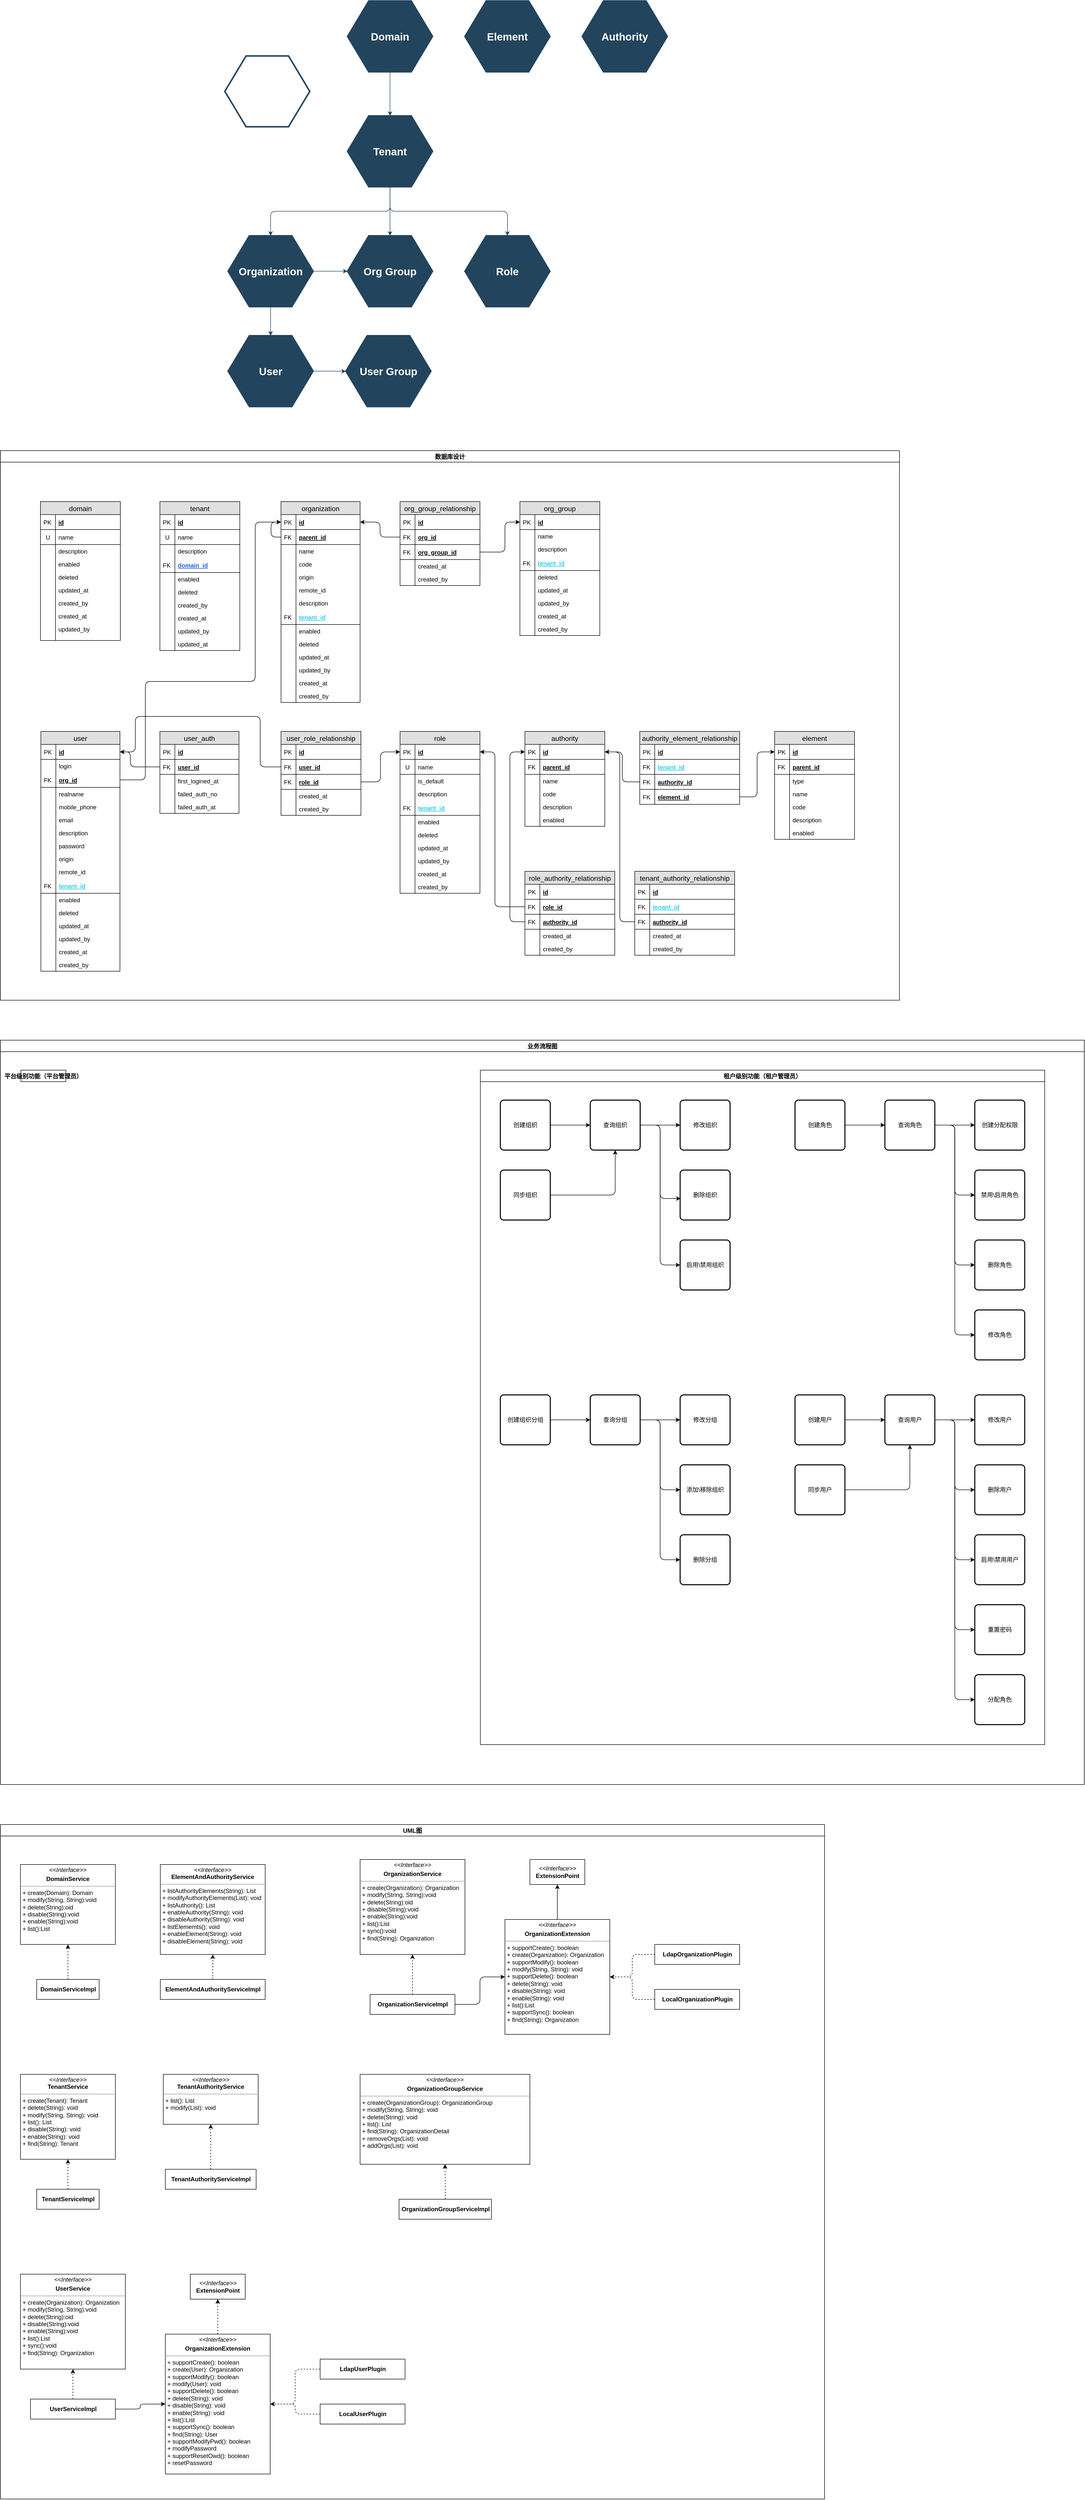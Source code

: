<mxfile version="12.8.1" type="github">
  <diagram id="07fea595-8f29-1299-0266-81d95cde20df" name="Page-1">
    <mxGraphModel dx="2538" dy="789" grid="1" gridSize="10" guides="1" tooltips="1" connect="1" arrows="1" fold="1" page="1" pageScale="1" pageWidth="900" pageHeight="1600" background="#ffffff" math="0" shadow="0">
      <root>
        <mxCell id="0" />
        <mxCell id="1" parent="0" />
        <mxCell id="646" value="" style="shape=hexagon;perimeter=hexagonPerimeter2;whiteSpace=wrap;html=1;shadow=0;labelBackgroundColor=none;strokeColor=#23445D;fillColor=#ffffff;gradientColor=none;fontFamily=Helvetica;fontSize=23;fontColor=#23445D;align=center;strokeWidth=3;" parent="1" vertex="1">
          <mxGeometry x="9.169" y="710" width="170.082" height="141.705" as="geometry" />
        </mxCell>
        <mxCell id="lqgOaMfDo8AyOj83VxGX-658" value="&lt;font color=&quot;#ffffff&quot;&gt;&lt;span style=&quot;font-size: 21px&quot;&gt;&lt;b&gt;Tenant&lt;/b&gt;&lt;/span&gt;&lt;/font&gt;" style="shape=hexagon;perimeter=hexagonPerimeter2;whiteSpace=wrap;html=1;shadow=0;labelBackgroundColor=none;strokeColor=#23445D;fillColor=#23445D;gradientColor=none;fontFamily=Helvetica;fontSize=23;fontColor=#23445d;align=center;strokeWidth=3;" parent="1" vertex="1">
          <mxGeometry x="254.889" y="829.998" width="170.082" height="141.705" as="geometry" />
        </mxCell>
        <mxCell id="lqgOaMfDo8AyOj83VxGX-660" value="&lt;font color=&quot;#ffffff&quot;&gt;&lt;span style=&quot;font-size: 21px&quot;&gt;&lt;b&gt;Organization&lt;/b&gt;&lt;/span&gt;&lt;/font&gt;" style="shape=hexagon;perimeter=hexagonPerimeter2;whiteSpace=wrap;html=1;shadow=0;labelBackgroundColor=none;strokeColor=#23445D;fillColor=#23445D;gradientColor=none;fontFamily=Helvetica;fontSize=23;fontColor=#23445d;align=center;strokeWidth=3;" parent="1" vertex="1">
          <mxGeometry x="15.789" y="1069.998" width="170.082" height="141.705" as="geometry" />
        </mxCell>
        <mxCell id="lqgOaMfDo8AyOj83VxGX-661" value="&lt;font color=&quot;#ffffff&quot;&gt;&lt;span style=&quot;font-size: 21px&quot;&gt;&lt;b&gt;User&lt;/b&gt;&lt;/span&gt;&lt;/font&gt;" style="shape=hexagon;perimeter=hexagonPerimeter2;whiteSpace=wrap;html=1;shadow=0;labelBackgroundColor=none;strokeColor=#23445D;fillColor=#23445D;gradientColor=none;fontFamily=Helvetica;fontSize=23;fontColor=#23445d;align=center;strokeWidth=3;" parent="1" vertex="1">
          <mxGeometry x="15.789" y="1269.998" width="170.082" height="141.705" as="geometry" />
        </mxCell>
        <mxCell id="lqgOaMfDo8AyOj83VxGX-662" value="&lt;font color=&quot;#ffffff&quot;&gt;&lt;span style=&quot;font-size: 21px&quot;&gt;&lt;b&gt;Role&lt;br&gt;&lt;/b&gt;&lt;/span&gt;&lt;/font&gt;" style="shape=hexagon;perimeter=hexagonPerimeter2;whiteSpace=wrap;html=1;shadow=0;labelBackgroundColor=none;strokeColor=#23445D;fillColor=#23445D;gradientColor=none;fontFamily=Helvetica;fontSize=23;fontColor=#23445d;align=center;strokeWidth=3;" parent="1" vertex="1">
          <mxGeometry x="489.999" y="1069.998" width="170.082" height="141.705" as="geometry" />
        </mxCell>
        <mxCell id="lqgOaMfDo8AyOj83VxGX-670" value="&lt;font color=&quot;#ffffff&quot;&gt;&lt;span style=&quot;font-size: 21px&quot;&gt;&lt;b&gt;Org Group&lt;/b&gt;&lt;/span&gt;&lt;/font&gt;" style="shape=hexagon;perimeter=hexagonPerimeter2;whiteSpace=wrap;html=1;shadow=0;labelBackgroundColor=none;strokeColor=#23445D;fillColor=#23445D;gradientColor=none;fontFamily=Helvetica;fontSize=23;fontColor=#23445d;align=center;strokeWidth=3;" parent="1" vertex="1">
          <mxGeometry x="254.889" y="1069.998" width="170.082" height="141.705" as="geometry" />
        </mxCell>
        <mxCell id="lqgOaMfDo8AyOj83VxGX-671" value="&lt;font color=&quot;#ffffff&quot;&gt;&lt;span style=&quot;font-size: 21px&quot;&gt;&lt;b&gt;User Group&lt;/b&gt;&lt;/span&gt;&lt;/font&gt;" style="shape=hexagon;perimeter=hexagonPerimeter2;whiteSpace=wrap;html=1;shadow=0;labelBackgroundColor=none;strokeColor=#23445D;fillColor=#23445D;gradientColor=none;fontFamily=Helvetica;fontSize=23;fontColor=#23445d;align=center;strokeWidth=3;" parent="1" vertex="1">
          <mxGeometry x="251.659" y="1269.998" width="170.082" height="141.705" as="geometry" />
        </mxCell>
        <mxCell id="lqgOaMfDo8AyOj83VxGX-673" style="edgeStyle=orthogonalEdgeStyle;rounded=1;orthogonalLoop=1;jettySize=auto;html=1;fontColor=#FFFFFF;strokeColor=#23445D;exitX=0.5;exitY=1;exitDx=0;exitDy=0;entryX=0.5;entryY=0;entryDx=0;entryDy=0;" parent="1" source="lqgOaMfDo8AyOj83VxGX-660" target="lqgOaMfDo8AyOj83VxGX-661" edge="1">
          <mxGeometry relative="1" as="geometry">
            <mxPoint x="230.58" y="1212.003" as="sourcePoint" />
            <mxPoint x="230.58" y="1280.298" as="targetPoint" />
          </mxGeometry>
        </mxCell>
        <mxCell id="lqgOaMfDo8AyOj83VxGX-674" style="edgeStyle=orthogonalEdgeStyle;rounded=1;orthogonalLoop=1;jettySize=auto;html=1;fontColor=#FFFFFF;strokeColor=#23445D;exitX=1;exitY=0.5;exitDx=0;exitDy=0;" parent="1" source="lqgOaMfDo8AyOj83VxGX-660" target="lqgOaMfDo8AyOj83VxGX-670" edge="1">
          <mxGeometry relative="1" as="geometry">
            <mxPoint x="110.83" y="1221.703" as="sourcePoint" />
            <mxPoint x="110.83" y="1279.998" as="targetPoint" />
          </mxGeometry>
        </mxCell>
        <mxCell id="lqgOaMfDo8AyOj83VxGX-675" style="edgeStyle=orthogonalEdgeStyle;rounded=1;orthogonalLoop=1;jettySize=auto;html=1;fontColor=#FFFFFF;strokeColor=#23445D;exitX=1;exitY=0.5;exitDx=0;exitDy=0;" parent="1" source="lqgOaMfDo8AyOj83VxGX-661" edge="1">
          <mxGeometry relative="1" as="geometry">
            <mxPoint x="184.66" y="1351" as="sourcePoint" />
            <mxPoint x="251.66" y="1341" as="targetPoint" />
          </mxGeometry>
        </mxCell>
        <mxCell id="lqgOaMfDo8AyOj83VxGX-681" style="edgeStyle=orthogonalEdgeStyle;rounded=1;orthogonalLoop=1;jettySize=auto;html=1;fontColor=#FFFFFF;strokeColor=#23445D;exitX=0.5;exitY=1;exitDx=0;exitDy=0;entryX=0.5;entryY=0;entryDx=0;entryDy=0;" parent="1" source="lqgOaMfDo8AyOj83VxGX-658" target="lqgOaMfDo8AyOj83VxGX-660" edge="1">
          <mxGeometry relative="1" as="geometry">
            <mxPoint x="320.001" y="1020.001" as="sourcePoint" />
            <mxPoint x="389.049" y="1020.05" as="targetPoint" />
          </mxGeometry>
        </mxCell>
        <mxCell id="lqgOaMfDo8AyOj83VxGX-682" style="edgeStyle=orthogonalEdgeStyle;rounded=1;orthogonalLoop=1;jettySize=auto;html=1;fontColor=#FFFFFF;strokeColor=#23445D;exitX=0.5;exitY=1;exitDx=0;exitDy=0;" parent="1" source="lqgOaMfDo8AyOj83VxGX-658" target="lqgOaMfDo8AyOj83VxGX-670" edge="1">
          <mxGeometry relative="1" as="geometry">
            <mxPoint x="345.04" y="971.703" as="sourcePoint" />
            <mxPoint x="110.83" y="1079.998" as="targetPoint" />
          </mxGeometry>
        </mxCell>
        <mxCell id="lqgOaMfDo8AyOj83VxGX-683" style="edgeStyle=orthogonalEdgeStyle;rounded=1;orthogonalLoop=1;jettySize=auto;html=1;fontColor=#FFFFFF;strokeColor=#23445D;exitX=0.5;exitY=1;exitDx=0;exitDy=0;entryX=0.5;entryY=0;entryDx=0;entryDy=0;" parent="1" source="lqgOaMfDo8AyOj83VxGX-658" target="lqgOaMfDo8AyOj83VxGX-662" edge="1">
          <mxGeometry relative="1" as="geometry">
            <mxPoint x="349.93" y="981.703" as="sourcePoint" />
            <mxPoint x="110.83" y="1079.998" as="targetPoint" />
          </mxGeometry>
        </mxCell>
        <mxCell id="lqgOaMfDo8AyOj83VxGX-685" value="&lt;font color=&quot;#ffffff&quot;&gt;&lt;span style=&quot;font-size: 21px&quot;&gt;&lt;b&gt;Authority&lt;br&gt;&lt;/b&gt;&lt;/span&gt;&lt;/font&gt;" style="shape=hexagon;perimeter=hexagonPerimeter2;whiteSpace=wrap;html=1;shadow=0;labelBackgroundColor=none;strokeColor=#23445D;fillColor=#23445D;gradientColor=none;fontFamily=Helvetica;fontSize=23;fontColor=#23445d;align=center;strokeWidth=3;" parent="1" vertex="1">
          <mxGeometry x="724.959" y="599.998" width="170.082" height="141.705" as="geometry" />
        </mxCell>
        <mxCell id="lqgOaMfDo8AyOj83VxGX-713" style="edgeStyle=orthogonalEdgeStyle;rounded=1;orthogonalLoop=1;jettySize=auto;html=1;entryX=0.5;entryY=0;entryDx=0;entryDy=0;strokeColor=#23445D;fontSize=20;fontColor=#56E39D;" parent="1" source="lqgOaMfDo8AyOj83VxGX-710" target="lqgOaMfDo8AyOj83VxGX-658" edge="1">
          <mxGeometry relative="1" as="geometry">
            <mxPoint x="339.93" y="821.703" as="targetPoint" />
          </mxGeometry>
        </mxCell>
        <mxCell id="lqgOaMfDo8AyOj83VxGX-710" value="&lt;font color=&quot;#ffffff&quot;&gt;&lt;span style=&quot;font-size: 21px&quot;&gt;&lt;b&gt;Domain&lt;/b&gt;&lt;/span&gt;&lt;/font&gt;" style="shape=hexagon;perimeter=hexagonPerimeter2;whiteSpace=wrap;html=1;shadow=0;labelBackgroundColor=none;strokeColor=#23445D;fillColor=#23445D;gradientColor=none;fontFamily=Helvetica;fontSize=23;fontColor=#23445d;align=center;strokeWidth=3;" parent="1" vertex="1">
          <mxGeometry x="254.889" y="599.998" width="170.082" height="141.705" as="geometry" />
        </mxCell>
        <mxCell id="wI_OfMcQ4AUgbB2YtZjj-683" value="&lt;font color=&quot;#ffffff&quot;&gt;&lt;span style=&quot;font-size: 21px&quot;&gt;&lt;b&gt;Element&lt;br&gt;&lt;/b&gt;&lt;/span&gt;&lt;/font&gt;" style="shape=hexagon;perimeter=hexagonPerimeter2;whiteSpace=wrap;html=1;shadow=0;labelBackgroundColor=none;strokeColor=#23445D;fillColor=#23445D;gradientColor=none;fontFamily=Helvetica;fontSize=23;fontColor=#23445d;align=center;strokeWidth=3;" parent="1" vertex="1">
          <mxGeometry x="489.999" y="599.998" width="170.082" height="141.705" as="geometry" />
        </mxCell>
        <mxCell id="wI_OfMcQ4AUgbB2YtZjj-720" value="数据库设计" style="swimlane;startSize=23;" parent="1" vertex="1">
          <mxGeometry x="-440" y="1500" width="1800" height="1100" as="geometry">
            <mxRectangle x="-440" y="1500" width="90" height="23" as="alternateBounds" />
          </mxGeometry>
        </mxCell>
        <mxCell id="D1OtGnu3RLB5dEqJFSi_-652" value="domain" style="swimlane;fontStyle=0;childLayout=stackLayout;horizontal=1;startSize=26;fillColor=#e0e0e0;horizontalStack=0;resizeParent=1;resizeParentMax=0;resizeLast=0;collapsible=1;marginBottom=0;swimlaneFillColor=#ffffff;align=center;fontSize=14;" parent="wI_OfMcQ4AUgbB2YtZjj-720" vertex="1">
          <mxGeometry x="80.0" y="102" width="160" height="278" as="geometry">
            <mxRectangle y="2460" width="80" height="26" as="alternateBounds" />
          </mxGeometry>
        </mxCell>
        <mxCell id="D1OtGnu3RLB5dEqJFSi_-653" value="id" style="shape=partialRectangle;top=0;left=0;right=0;bottom=1;align=left;verticalAlign=middle;fillColor=none;spacingLeft=34;spacingRight=4;overflow=hidden;rotatable=0;points=[[0,0.5],[1,0.5]];portConstraint=eastwest;dropTarget=0;fontStyle=5;fontSize=12;" parent="D1OtGnu3RLB5dEqJFSi_-652" vertex="1">
          <mxGeometry y="26" width="160" height="30" as="geometry" />
        </mxCell>
        <mxCell id="D1OtGnu3RLB5dEqJFSi_-654" value="PK" style="shape=partialRectangle;top=0;left=0;bottom=0;fillColor=none;align=left;verticalAlign=middle;spacingLeft=4;spacingRight=4;overflow=hidden;rotatable=0;points=[];portConstraint=eastwest;part=1;fontSize=12;" parent="D1OtGnu3RLB5dEqJFSi_-653" vertex="1" connectable="0">
          <mxGeometry width="30" height="30" as="geometry" />
        </mxCell>
        <mxCell id="D1OtGnu3RLB5dEqJFSi_-1007" value="name" style="shape=partialRectangle;top=0;left=0;right=0;bottom=1;align=left;verticalAlign=middle;fillColor=none;spacingLeft=34;spacingRight=4;overflow=hidden;rotatable=0;points=[[0,0.5],[1,0.5]];portConstraint=eastwest;dropTarget=0;fontStyle=0;fontSize=12;fontColor=#000000;" parent="D1OtGnu3RLB5dEqJFSi_-652" vertex="1">
          <mxGeometry y="56" width="160" height="30" as="geometry" />
        </mxCell>
        <mxCell id="D1OtGnu3RLB5dEqJFSi_-1008" value="U" style="shape=partialRectangle;top=0;left=0;bottom=0;fillColor=none;align=center;verticalAlign=middle;spacingLeft=4;spacingRight=4;overflow=hidden;rotatable=0;points=[];portConstraint=eastwest;part=1;fontSize=12;" parent="D1OtGnu3RLB5dEqJFSi_-1007" vertex="1" connectable="0">
          <mxGeometry width="30" height="30" as="geometry" />
        </mxCell>
        <mxCell id="D1OtGnu3RLB5dEqJFSi_-657" value="description" style="shape=partialRectangle;top=0;left=0;right=0;bottom=0;align=left;verticalAlign=top;fillColor=none;spacingLeft=34;spacingRight=4;overflow=hidden;rotatable=0;points=[[0,0.5],[1,0.5]];portConstraint=eastwest;dropTarget=0;fontSize=12;" parent="D1OtGnu3RLB5dEqJFSi_-652" vertex="1">
          <mxGeometry y="86" width="160" height="26" as="geometry" />
        </mxCell>
        <mxCell id="D1OtGnu3RLB5dEqJFSi_-658" value="" style="shape=partialRectangle;top=0;left=0;bottom=0;fillColor=none;align=left;verticalAlign=top;spacingLeft=4;spacingRight=4;overflow=hidden;rotatable=0;points=[];portConstraint=eastwest;part=1;fontSize=12;" parent="D1OtGnu3RLB5dEqJFSi_-657" vertex="1" connectable="0">
          <mxGeometry width="30" height="26" as="geometry" />
        </mxCell>
        <mxCell id="D1OtGnu3RLB5dEqJFSi_-678" value="enabled" style="shape=partialRectangle;top=0;left=0;right=0;bottom=0;align=left;verticalAlign=top;fillColor=none;spacingLeft=34;spacingRight=4;overflow=hidden;rotatable=0;points=[[0,0.5],[1,0.5]];portConstraint=eastwest;dropTarget=0;fontSize=12;" parent="D1OtGnu3RLB5dEqJFSi_-652" vertex="1">
          <mxGeometry y="112" width="160" height="26" as="geometry" />
        </mxCell>
        <mxCell id="D1OtGnu3RLB5dEqJFSi_-679" value="" style="shape=partialRectangle;top=0;left=0;bottom=0;fillColor=none;align=left;verticalAlign=top;spacingLeft=4;spacingRight=4;overflow=hidden;rotatable=0;points=[];portConstraint=eastwest;part=1;fontSize=12;" parent="D1OtGnu3RLB5dEqJFSi_-678" vertex="1" connectable="0">
          <mxGeometry width="30" height="26" as="geometry" />
        </mxCell>
        <mxCell id="D1OtGnu3RLB5dEqJFSi_-755" value="deleted" style="shape=partialRectangle;top=0;left=0;right=0;bottom=0;align=left;verticalAlign=top;fillColor=none;spacingLeft=34;spacingRight=4;overflow=hidden;rotatable=0;points=[[0,0.5],[1,0.5]];portConstraint=eastwest;dropTarget=0;fontSize=12;" parent="D1OtGnu3RLB5dEqJFSi_-652" vertex="1">
          <mxGeometry y="138" width="160" height="26" as="geometry" />
        </mxCell>
        <mxCell id="D1OtGnu3RLB5dEqJFSi_-756" value="" style="shape=partialRectangle;top=0;left=0;bottom=0;fillColor=none;align=left;verticalAlign=top;spacingLeft=4;spacingRight=4;overflow=hidden;rotatable=0;points=[];portConstraint=eastwest;part=1;fontSize=12;" parent="D1OtGnu3RLB5dEqJFSi_-755" vertex="1" connectable="0">
          <mxGeometry width="30" height="26" as="geometry" />
        </mxCell>
        <mxCell id="D1OtGnu3RLB5dEqJFSi_-747" value="updated_at" style="shape=partialRectangle;top=0;left=0;right=0;bottom=0;align=left;verticalAlign=top;fillColor=none;spacingLeft=34;spacingRight=4;overflow=hidden;rotatable=0;points=[[0,0.5],[1,0.5]];portConstraint=eastwest;dropTarget=0;fontSize=12;" parent="D1OtGnu3RLB5dEqJFSi_-652" vertex="1">
          <mxGeometry y="164" width="160" height="26" as="geometry" />
        </mxCell>
        <mxCell id="D1OtGnu3RLB5dEqJFSi_-748" value="" style="shape=partialRectangle;top=0;left=0;bottom=0;fillColor=none;align=left;verticalAlign=top;spacingLeft=4;spacingRight=4;overflow=hidden;rotatable=0;points=[];portConstraint=eastwest;part=1;fontSize=12;" parent="D1OtGnu3RLB5dEqJFSi_-747" vertex="1" connectable="0">
          <mxGeometry width="30" height="26" as="geometry" />
        </mxCell>
        <mxCell id="D1OtGnu3RLB5dEqJFSi_-753" value="created_by" style="shape=partialRectangle;top=0;left=0;right=0;bottom=0;align=left;verticalAlign=top;fillColor=none;spacingLeft=34;spacingRight=4;overflow=hidden;rotatable=0;points=[[0,0.5],[1,0.5]];portConstraint=eastwest;dropTarget=0;fontSize=12;" parent="D1OtGnu3RLB5dEqJFSi_-652" vertex="1">
          <mxGeometry y="190" width="160" height="26" as="geometry" />
        </mxCell>
        <mxCell id="D1OtGnu3RLB5dEqJFSi_-754" value="" style="shape=partialRectangle;top=0;left=0;bottom=0;fillColor=none;align=left;verticalAlign=top;spacingLeft=4;spacingRight=4;overflow=hidden;rotatable=0;points=[];portConstraint=eastwest;part=1;fontSize=12;" parent="D1OtGnu3RLB5dEqJFSi_-753" vertex="1" connectable="0">
          <mxGeometry width="30" height="26" as="geometry" />
        </mxCell>
        <mxCell id="D1OtGnu3RLB5dEqJFSi_-751" value="created_at" style="shape=partialRectangle;top=0;left=0;right=0;bottom=0;align=left;verticalAlign=top;fillColor=none;spacingLeft=34;spacingRight=4;overflow=hidden;rotatable=0;points=[[0,0.5],[1,0.5]];portConstraint=eastwest;dropTarget=0;fontSize=12;" parent="D1OtGnu3RLB5dEqJFSi_-652" vertex="1">
          <mxGeometry y="216" width="160" height="26" as="geometry" />
        </mxCell>
        <mxCell id="D1OtGnu3RLB5dEqJFSi_-752" value="" style="shape=partialRectangle;top=0;left=0;bottom=0;fillColor=none;align=left;verticalAlign=top;spacingLeft=4;spacingRight=4;overflow=hidden;rotatable=0;points=[];portConstraint=eastwest;part=1;fontSize=12;" parent="D1OtGnu3RLB5dEqJFSi_-751" vertex="1" connectable="0">
          <mxGeometry width="30" height="26" as="geometry" />
        </mxCell>
        <mxCell id="D1OtGnu3RLB5dEqJFSi_-749" value="updated_by" style="shape=partialRectangle;top=0;left=0;right=0;bottom=0;align=left;verticalAlign=top;fillColor=none;spacingLeft=34;spacingRight=4;overflow=hidden;rotatable=0;points=[[0,0.5],[1,0.5]];portConstraint=eastwest;dropTarget=0;fontSize=12;" parent="D1OtGnu3RLB5dEqJFSi_-652" vertex="1">
          <mxGeometry y="242" width="160" height="26" as="geometry" />
        </mxCell>
        <mxCell id="D1OtGnu3RLB5dEqJFSi_-750" value="" style="shape=partialRectangle;top=0;left=0;bottom=0;fillColor=none;align=left;verticalAlign=top;spacingLeft=4;spacingRight=4;overflow=hidden;rotatable=0;points=[];portConstraint=eastwest;part=1;fontSize=12;" parent="D1OtGnu3RLB5dEqJFSi_-749" vertex="1" connectable="0">
          <mxGeometry width="30" height="26" as="geometry" />
        </mxCell>
        <mxCell id="D1OtGnu3RLB5dEqJFSi_-661" value="" style="shape=partialRectangle;top=0;left=0;right=0;bottom=0;align=left;verticalAlign=top;fillColor=none;spacingLeft=34;spacingRight=4;overflow=hidden;rotatable=0;points=[[0,0.5],[1,0.5]];portConstraint=eastwest;dropTarget=0;fontSize=12;" parent="D1OtGnu3RLB5dEqJFSi_-652" vertex="1">
          <mxGeometry y="268" width="160" height="10" as="geometry" />
        </mxCell>
        <mxCell id="D1OtGnu3RLB5dEqJFSi_-662" value="" style="shape=partialRectangle;top=0;left=0;bottom=0;fillColor=none;align=left;verticalAlign=top;spacingLeft=4;spacingRight=4;overflow=hidden;rotatable=0;points=[];portConstraint=eastwest;part=1;fontSize=12;" parent="D1OtGnu3RLB5dEqJFSi_-661" vertex="1" connectable="0">
          <mxGeometry width="30" height="10" as="geometry" />
        </mxCell>
        <mxCell id="D1OtGnu3RLB5dEqJFSi_-683" value="organization" style="swimlane;fontStyle=0;childLayout=stackLayout;horizontal=1;startSize=26;fillColor=#e0e0e0;horizontalStack=0;resizeParent=1;resizeParentMax=0;resizeLast=0;collapsible=1;marginBottom=0;swimlaneFillColor=#ffffff;align=center;fontSize=14;" parent="wI_OfMcQ4AUgbB2YtZjj-720" vertex="1">
          <mxGeometry x="561.66" y="102" width="158.34" height="402" as="geometry">
            <mxRectangle x="-190" y="1955.85" width="80" height="26" as="alternateBounds" />
          </mxGeometry>
        </mxCell>
        <mxCell id="D1OtGnu3RLB5dEqJFSi_-684" value="id" style="shape=partialRectangle;top=0;left=0;right=0;bottom=1;align=left;verticalAlign=middle;fillColor=none;spacingLeft=34;spacingRight=4;overflow=hidden;rotatable=0;points=[[0,0.5],[1,0.5]];portConstraint=eastwest;dropTarget=0;fontStyle=5;fontSize=12;" parent="D1OtGnu3RLB5dEqJFSi_-683" vertex="1">
          <mxGeometry y="26" width="158.34" height="30" as="geometry" />
        </mxCell>
        <mxCell id="D1OtGnu3RLB5dEqJFSi_-685" value="PK" style="shape=partialRectangle;top=0;left=0;bottom=0;fillColor=none;align=left;verticalAlign=middle;spacingLeft=4;spacingRight=4;overflow=hidden;rotatable=0;points=[];portConstraint=eastwest;part=1;fontSize=12;" parent="D1OtGnu3RLB5dEqJFSi_-684" vertex="1" connectable="0">
          <mxGeometry width="30" height="30" as="geometry" />
        </mxCell>
        <mxCell id="D1OtGnu3RLB5dEqJFSi_-898" style="edgeStyle=orthogonalEdgeStyle;rounded=1;orthogonalLoop=1;jettySize=auto;html=1;entryX=0;entryY=0.5;entryDx=0;entryDy=0;" parent="D1OtGnu3RLB5dEqJFSi_-683" source="D1OtGnu3RLB5dEqJFSi_-896" target="D1OtGnu3RLB5dEqJFSi_-684" edge="1">
          <mxGeometry relative="1" as="geometry" />
        </mxCell>
        <mxCell id="D1OtGnu3RLB5dEqJFSi_-896" value="parent_id" style="shape=partialRectangle;top=0;left=0;right=0;bottom=1;align=left;verticalAlign=middle;fillColor=none;spacingLeft=34;spacingRight=4;overflow=hidden;rotatable=0;points=[[0,0.5],[1,0.5]];portConstraint=eastwest;dropTarget=0;fontStyle=5;fontSize=12;" parent="D1OtGnu3RLB5dEqJFSi_-683" vertex="1">
          <mxGeometry y="56" width="158.34" height="30" as="geometry" />
        </mxCell>
        <mxCell id="D1OtGnu3RLB5dEqJFSi_-897" value="FK" style="shape=partialRectangle;top=0;left=0;bottom=0;fillColor=none;align=left;verticalAlign=middle;spacingLeft=4;spacingRight=4;overflow=hidden;rotatable=0;points=[];portConstraint=eastwest;part=1;fontSize=12;" parent="D1OtGnu3RLB5dEqJFSi_-896" vertex="1" connectable="0">
          <mxGeometry width="30" height="30" as="geometry" />
        </mxCell>
        <mxCell id="D1OtGnu3RLB5dEqJFSi_-697" value="name" style="shape=partialRectangle;top=0;left=0;right=0;bottom=0;align=left;verticalAlign=top;fillColor=none;spacingLeft=34;spacingRight=4;overflow=hidden;rotatable=0;points=[[0,0.5],[1,0.5]];portConstraint=eastwest;dropTarget=0;fontSize=12;" parent="D1OtGnu3RLB5dEqJFSi_-683" vertex="1">
          <mxGeometry y="86" width="158.34" height="26" as="geometry" />
        </mxCell>
        <mxCell id="D1OtGnu3RLB5dEqJFSi_-698" value="" style="shape=partialRectangle;top=0;left=0;bottom=0;fillColor=none;align=left;verticalAlign=top;spacingLeft=4;spacingRight=4;overflow=hidden;rotatable=0;points=[];portConstraint=eastwest;part=1;fontSize=12;" parent="D1OtGnu3RLB5dEqJFSi_-697" vertex="1" connectable="0">
          <mxGeometry width="30" height="26" as="geometry" />
        </mxCell>
        <mxCell id="D1OtGnu3RLB5dEqJFSi_-699" value="code" style="shape=partialRectangle;top=0;left=0;right=0;bottom=0;align=left;verticalAlign=top;fillColor=none;spacingLeft=34;spacingRight=4;overflow=hidden;rotatable=0;points=[[0,0.5],[1,0.5]];portConstraint=eastwest;dropTarget=0;fontSize=12;" parent="D1OtGnu3RLB5dEqJFSi_-683" vertex="1">
          <mxGeometry y="112" width="158.34" height="26" as="geometry" />
        </mxCell>
        <mxCell id="D1OtGnu3RLB5dEqJFSi_-700" value="" style="shape=partialRectangle;top=0;left=0;bottom=0;fillColor=none;align=left;verticalAlign=top;spacingLeft=4;spacingRight=4;overflow=hidden;rotatable=0;points=[];portConstraint=eastwest;part=1;fontSize=12;" parent="D1OtGnu3RLB5dEqJFSi_-699" vertex="1" connectable="0">
          <mxGeometry width="30" height="26" as="geometry" />
        </mxCell>
        <mxCell id="D1OtGnu3RLB5dEqJFSi_-855" value="origin" style="shape=partialRectangle;top=0;left=0;right=0;bottom=0;align=left;verticalAlign=top;fillColor=none;spacingLeft=34;spacingRight=4;overflow=hidden;rotatable=0;points=[[0,0.5],[1,0.5]];portConstraint=eastwest;dropTarget=0;fontSize=12;" parent="D1OtGnu3RLB5dEqJFSi_-683" vertex="1">
          <mxGeometry y="138" width="158.34" height="26" as="geometry" />
        </mxCell>
        <mxCell id="D1OtGnu3RLB5dEqJFSi_-856" value="" style="shape=partialRectangle;top=0;left=0;bottom=0;fillColor=none;align=left;verticalAlign=top;spacingLeft=4;spacingRight=4;overflow=hidden;rotatable=0;points=[];portConstraint=eastwest;part=1;fontSize=12;" parent="D1OtGnu3RLB5dEqJFSi_-855" vertex="1" connectable="0">
          <mxGeometry width="30" height="26" as="geometry" />
        </mxCell>
        <mxCell id="D1OtGnu3RLB5dEqJFSi_-857" value="remote_id" style="shape=partialRectangle;top=0;left=0;right=0;bottom=0;align=left;verticalAlign=top;fillColor=none;spacingLeft=34;spacingRight=4;overflow=hidden;rotatable=0;points=[[0,0.5],[1,0.5]];portConstraint=eastwest;dropTarget=0;fontSize=12;" parent="D1OtGnu3RLB5dEqJFSi_-683" vertex="1">
          <mxGeometry y="164" width="158.34" height="26" as="geometry" />
        </mxCell>
        <mxCell id="D1OtGnu3RLB5dEqJFSi_-858" value="" style="shape=partialRectangle;top=0;left=0;bottom=0;fillColor=none;align=left;verticalAlign=top;spacingLeft=4;spacingRight=4;overflow=hidden;rotatable=0;points=[];portConstraint=eastwest;part=1;fontSize=12;" parent="D1OtGnu3RLB5dEqJFSi_-857" vertex="1" connectable="0">
          <mxGeometry width="30" height="26" as="geometry" />
        </mxCell>
        <mxCell id="D1OtGnu3RLB5dEqJFSi_-688" value="description" style="shape=partialRectangle;top=0;left=0;right=0;bottom=0;align=left;verticalAlign=top;fillColor=none;spacingLeft=34;spacingRight=4;overflow=hidden;rotatable=0;points=[[0,0.5],[1,0.5]];portConstraint=eastwest;dropTarget=0;fontSize=12;" parent="D1OtGnu3RLB5dEqJFSi_-683" vertex="1">
          <mxGeometry y="190" width="158.34" height="26" as="geometry" />
        </mxCell>
        <mxCell id="D1OtGnu3RLB5dEqJFSi_-689" value="" style="shape=partialRectangle;top=0;left=0;bottom=0;fillColor=none;align=left;verticalAlign=top;spacingLeft=4;spacingRight=4;overflow=hidden;rotatable=0;points=[];portConstraint=eastwest;part=1;fontSize=12;" parent="D1OtGnu3RLB5dEqJFSi_-688" vertex="1" connectable="0">
          <mxGeometry width="30" height="26" as="geometry" />
        </mxCell>
        <mxCell id="D1OtGnu3RLB5dEqJFSi_-691" value="tenant_id" style="shape=partialRectangle;top=0;left=0;right=0;bottom=1;align=left;verticalAlign=middle;fillColor=none;spacingLeft=34;spacingRight=4;overflow=hidden;rotatable=0;points=[[0,0.5],[1,0.5]];portConstraint=eastwest;dropTarget=0;fontStyle=5;fontSize=12;fontColor=#31CCEB;" parent="D1OtGnu3RLB5dEqJFSi_-683" vertex="1">
          <mxGeometry y="216" width="158.34" height="30" as="geometry" />
        </mxCell>
        <mxCell id="D1OtGnu3RLB5dEqJFSi_-692" value="FK" style="shape=partialRectangle;top=0;left=0;bottom=0;fillColor=none;align=left;verticalAlign=middle;spacingLeft=4;spacingRight=4;overflow=hidden;rotatable=0;points=[];portConstraint=eastwest;part=1;fontSize=12;" parent="D1OtGnu3RLB5dEqJFSi_-691" vertex="1" connectable="0">
          <mxGeometry width="30" height="30" as="geometry" />
        </mxCell>
        <mxCell id="D1OtGnu3RLB5dEqJFSi_-693" value="enabled" style="shape=partialRectangle;top=0;left=0;right=0;bottom=0;align=left;verticalAlign=top;fillColor=none;spacingLeft=34;spacingRight=4;overflow=hidden;rotatable=0;points=[[0,0.5],[1,0.5]];portConstraint=eastwest;dropTarget=0;fontSize=12;" parent="D1OtGnu3RLB5dEqJFSi_-683" vertex="1">
          <mxGeometry y="246" width="158.34" height="26" as="geometry" />
        </mxCell>
        <mxCell id="D1OtGnu3RLB5dEqJFSi_-694" value="" style="shape=partialRectangle;top=0;left=0;bottom=0;fillColor=none;align=left;verticalAlign=top;spacingLeft=4;spacingRight=4;overflow=hidden;rotatable=0;points=[];portConstraint=eastwest;part=1;fontSize=12;" parent="D1OtGnu3RLB5dEqJFSi_-693" vertex="1" connectable="0">
          <mxGeometry width="30" height="26" as="geometry" />
        </mxCell>
        <mxCell id="D1OtGnu3RLB5dEqJFSi_-703" value="deleted" style="shape=partialRectangle;top=0;left=0;right=0;bottom=0;align=left;verticalAlign=top;fillColor=none;spacingLeft=34;spacingRight=4;overflow=hidden;rotatable=0;points=[[0,0.5],[1,0.5]];portConstraint=eastwest;dropTarget=0;fontSize=12;" parent="D1OtGnu3RLB5dEqJFSi_-683" vertex="1">
          <mxGeometry y="272" width="158.34" height="26" as="geometry" />
        </mxCell>
        <mxCell id="D1OtGnu3RLB5dEqJFSi_-704" value="" style="shape=partialRectangle;top=0;left=0;bottom=0;fillColor=none;align=left;verticalAlign=top;spacingLeft=4;spacingRight=4;overflow=hidden;rotatable=0;points=[];portConstraint=eastwest;part=1;fontSize=12;" parent="D1OtGnu3RLB5dEqJFSi_-703" vertex="1" connectable="0">
          <mxGeometry width="30" height="26" as="geometry" />
        </mxCell>
        <mxCell id="D1OtGnu3RLB5dEqJFSi_-695" value="updated_at" style="shape=partialRectangle;top=0;left=0;right=0;bottom=0;align=left;verticalAlign=top;fillColor=none;spacingLeft=34;spacingRight=4;overflow=hidden;rotatable=0;points=[[0,0.5],[1,0.5]];portConstraint=eastwest;dropTarget=0;fontSize=12;" parent="D1OtGnu3RLB5dEqJFSi_-683" vertex="1">
          <mxGeometry y="298" width="158.34" height="26" as="geometry" />
        </mxCell>
        <mxCell id="D1OtGnu3RLB5dEqJFSi_-696" value="" style="shape=partialRectangle;top=0;left=0;bottom=0;fillColor=none;align=left;verticalAlign=top;spacingLeft=4;spacingRight=4;overflow=hidden;rotatable=0;points=[];portConstraint=eastwest;part=1;fontSize=12;" parent="D1OtGnu3RLB5dEqJFSi_-695" vertex="1" connectable="0">
          <mxGeometry width="30" height="26" as="geometry" />
        </mxCell>
        <mxCell id="D1OtGnu3RLB5dEqJFSi_-709" value="updated_by" style="shape=partialRectangle;top=0;left=0;right=0;bottom=0;align=left;verticalAlign=top;fillColor=none;spacingLeft=34;spacingRight=4;overflow=hidden;rotatable=0;points=[[0,0.5],[1,0.5]];portConstraint=eastwest;dropTarget=0;fontSize=12;" parent="D1OtGnu3RLB5dEqJFSi_-683" vertex="1">
          <mxGeometry y="324" width="158.34" height="26" as="geometry" />
        </mxCell>
        <mxCell id="D1OtGnu3RLB5dEqJFSi_-710" value="" style="shape=partialRectangle;top=0;left=0;bottom=0;fillColor=none;align=left;verticalAlign=top;spacingLeft=4;spacingRight=4;overflow=hidden;rotatable=0;points=[];portConstraint=eastwest;part=1;fontSize=12;" parent="D1OtGnu3RLB5dEqJFSi_-709" vertex="1" connectable="0">
          <mxGeometry width="30" height="26" as="geometry" />
        </mxCell>
        <mxCell id="D1OtGnu3RLB5dEqJFSi_-707" value="created_at" style="shape=partialRectangle;top=0;left=0;right=0;bottom=0;align=left;verticalAlign=top;fillColor=none;spacingLeft=34;spacingRight=4;overflow=hidden;rotatable=0;points=[[0,0.5],[1,0.5]];portConstraint=eastwest;dropTarget=0;fontSize=12;" parent="D1OtGnu3RLB5dEqJFSi_-683" vertex="1">
          <mxGeometry y="350" width="158.34" height="26" as="geometry" />
        </mxCell>
        <mxCell id="D1OtGnu3RLB5dEqJFSi_-708" value="" style="shape=partialRectangle;top=0;left=0;bottom=0;fillColor=none;align=left;verticalAlign=top;spacingLeft=4;spacingRight=4;overflow=hidden;rotatable=0;points=[];portConstraint=eastwest;part=1;fontSize=12;" parent="D1OtGnu3RLB5dEqJFSi_-707" vertex="1" connectable="0">
          <mxGeometry width="30" height="26" as="geometry" />
        </mxCell>
        <mxCell id="D1OtGnu3RLB5dEqJFSi_-705" value="created_by" style="shape=partialRectangle;top=0;left=0;right=0;bottom=0;align=left;verticalAlign=top;fillColor=none;spacingLeft=34;spacingRight=4;overflow=hidden;rotatable=0;points=[[0,0.5],[1,0.5]];portConstraint=eastwest;dropTarget=0;fontSize=12;" parent="D1OtGnu3RLB5dEqJFSi_-683" vertex="1">
          <mxGeometry y="376" width="158.34" height="26" as="geometry" />
        </mxCell>
        <mxCell id="D1OtGnu3RLB5dEqJFSi_-706" value="" style="shape=partialRectangle;top=0;left=0;bottom=0;fillColor=none;align=left;verticalAlign=top;spacingLeft=4;spacingRight=4;overflow=hidden;rotatable=0;points=[];portConstraint=eastwest;part=1;fontSize=12;" parent="D1OtGnu3RLB5dEqJFSi_-705" vertex="1" connectable="0">
          <mxGeometry width="30" height="26" as="geometry" />
        </mxCell>
        <mxCell id="D1OtGnu3RLB5dEqJFSi_-757" value="org_group" style="swimlane;fontStyle=0;childLayout=stackLayout;horizontal=1;startSize=26;fillColor=#e0e0e0;horizontalStack=0;resizeParent=1;resizeParentMax=0;resizeLast=0;collapsible=1;marginBottom=0;swimlaneFillColor=#ffffff;align=center;fontSize=14;" parent="wI_OfMcQ4AUgbB2YtZjj-720" vertex="1">
          <mxGeometry x="1040" y="102" width="160" height="268" as="geometry">
            <mxRectangle x="-190" y="1955.85" width="80" height="26" as="alternateBounds" />
          </mxGeometry>
        </mxCell>
        <mxCell id="D1OtGnu3RLB5dEqJFSi_-758" value="id" style="shape=partialRectangle;top=0;left=0;right=0;bottom=1;align=left;verticalAlign=middle;fillColor=none;spacingLeft=34;spacingRight=4;overflow=hidden;rotatable=0;points=[[0,0.5],[1,0.5]];portConstraint=eastwest;dropTarget=0;fontStyle=5;fontSize=12;" parent="D1OtGnu3RLB5dEqJFSi_-757" vertex="1">
          <mxGeometry y="26" width="160" height="30" as="geometry" />
        </mxCell>
        <mxCell id="D1OtGnu3RLB5dEqJFSi_-759" value="PK" style="shape=partialRectangle;top=0;left=0;bottom=0;fillColor=none;align=left;verticalAlign=middle;spacingLeft=4;spacingRight=4;overflow=hidden;rotatable=0;points=[];portConstraint=eastwest;part=1;fontSize=12;" parent="D1OtGnu3RLB5dEqJFSi_-758" vertex="1" connectable="0">
          <mxGeometry width="30" height="30" as="geometry" />
        </mxCell>
        <mxCell id="D1OtGnu3RLB5dEqJFSi_-760" value="name" style="shape=partialRectangle;top=0;left=0;right=0;bottom=0;align=left;verticalAlign=top;fillColor=none;spacingLeft=34;spacingRight=4;overflow=hidden;rotatable=0;points=[[0,0.5],[1,0.5]];portConstraint=eastwest;dropTarget=0;fontSize=12;" parent="D1OtGnu3RLB5dEqJFSi_-757" vertex="1">
          <mxGeometry y="56" width="160" height="26" as="geometry" />
        </mxCell>
        <mxCell id="D1OtGnu3RLB5dEqJFSi_-761" value="" style="shape=partialRectangle;top=0;left=0;bottom=0;fillColor=none;align=left;verticalAlign=top;spacingLeft=4;spacingRight=4;overflow=hidden;rotatable=0;points=[];portConstraint=eastwest;part=1;fontSize=12;" parent="D1OtGnu3RLB5dEqJFSi_-760" vertex="1" connectable="0">
          <mxGeometry width="30" height="26" as="geometry" />
        </mxCell>
        <mxCell id="D1OtGnu3RLB5dEqJFSi_-766" value="description" style="shape=partialRectangle;top=0;left=0;right=0;bottom=0;align=left;verticalAlign=top;fillColor=none;spacingLeft=34;spacingRight=4;overflow=hidden;rotatable=0;points=[[0,0.5],[1,0.5]];portConstraint=eastwest;dropTarget=0;fontSize=12;" parent="D1OtGnu3RLB5dEqJFSi_-757" vertex="1">
          <mxGeometry y="82" width="160" height="26" as="geometry" />
        </mxCell>
        <mxCell id="D1OtGnu3RLB5dEqJFSi_-767" value="" style="shape=partialRectangle;top=0;left=0;bottom=0;fillColor=none;align=left;verticalAlign=top;spacingLeft=4;spacingRight=4;overflow=hidden;rotatable=0;points=[];portConstraint=eastwest;part=1;fontSize=12;" parent="D1OtGnu3RLB5dEqJFSi_-766" vertex="1" connectable="0">
          <mxGeometry width="30" height="26" as="geometry" />
        </mxCell>
        <mxCell id="D1OtGnu3RLB5dEqJFSi_-811" value="tenant_id" style="shape=partialRectangle;top=0;left=0;right=0;bottom=1;align=left;verticalAlign=middle;fillColor=none;spacingLeft=34;spacingRight=4;overflow=hidden;rotatable=0;points=[[0,0.5],[1,0.5]];portConstraint=eastwest;dropTarget=0;fontStyle=5;fontSize=12;fontColor=#31CCEB;" parent="D1OtGnu3RLB5dEqJFSi_-757" vertex="1">
          <mxGeometry y="108" width="160" height="30" as="geometry" />
        </mxCell>
        <mxCell id="D1OtGnu3RLB5dEqJFSi_-812" value="FK" style="shape=partialRectangle;top=0;left=0;bottom=0;fillColor=none;align=left;verticalAlign=middle;spacingLeft=4;spacingRight=4;overflow=hidden;rotatable=0;points=[];portConstraint=eastwest;part=1;fontSize=12;" parent="D1OtGnu3RLB5dEqJFSi_-811" vertex="1" connectable="0">
          <mxGeometry width="30" height="30" as="geometry" />
        </mxCell>
        <mxCell id="D1OtGnu3RLB5dEqJFSi_-772" value="deleted" style="shape=partialRectangle;top=0;left=0;right=0;bottom=0;align=left;verticalAlign=top;fillColor=none;spacingLeft=34;spacingRight=4;overflow=hidden;rotatable=0;points=[[0,0.5],[1,0.5]];portConstraint=eastwest;dropTarget=0;fontSize=12;" parent="D1OtGnu3RLB5dEqJFSi_-757" vertex="1">
          <mxGeometry y="138" width="160" height="26" as="geometry" />
        </mxCell>
        <mxCell id="D1OtGnu3RLB5dEqJFSi_-773" value="" style="shape=partialRectangle;top=0;left=0;bottom=0;fillColor=none;align=left;verticalAlign=top;spacingLeft=4;spacingRight=4;overflow=hidden;rotatable=0;points=[];portConstraint=eastwest;part=1;fontSize=12;" parent="D1OtGnu3RLB5dEqJFSi_-772" vertex="1" connectable="0">
          <mxGeometry width="30" height="26" as="geometry" />
        </mxCell>
        <mxCell id="D1OtGnu3RLB5dEqJFSi_-774" value="updated_at" style="shape=partialRectangle;top=0;left=0;right=0;bottom=0;align=left;verticalAlign=top;fillColor=none;spacingLeft=34;spacingRight=4;overflow=hidden;rotatable=0;points=[[0,0.5],[1,0.5]];portConstraint=eastwest;dropTarget=0;fontSize=12;" parent="D1OtGnu3RLB5dEqJFSi_-757" vertex="1">
          <mxGeometry y="164" width="160" height="26" as="geometry" />
        </mxCell>
        <mxCell id="D1OtGnu3RLB5dEqJFSi_-775" value="" style="shape=partialRectangle;top=0;left=0;bottom=0;fillColor=none;align=left;verticalAlign=top;spacingLeft=4;spacingRight=4;overflow=hidden;rotatable=0;points=[];portConstraint=eastwest;part=1;fontSize=12;" parent="D1OtGnu3RLB5dEqJFSi_-774" vertex="1" connectable="0">
          <mxGeometry width="30" height="26" as="geometry" />
        </mxCell>
        <mxCell id="D1OtGnu3RLB5dEqJFSi_-776" value="updated_by" style="shape=partialRectangle;top=0;left=0;right=0;bottom=0;align=left;verticalAlign=top;fillColor=none;spacingLeft=34;spacingRight=4;overflow=hidden;rotatable=0;points=[[0,0.5],[1,0.5]];portConstraint=eastwest;dropTarget=0;fontSize=12;" parent="D1OtGnu3RLB5dEqJFSi_-757" vertex="1">
          <mxGeometry y="190" width="160" height="26" as="geometry" />
        </mxCell>
        <mxCell id="D1OtGnu3RLB5dEqJFSi_-777" value="" style="shape=partialRectangle;top=0;left=0;bottom=0;fillColor=none;align=left;verticalAlign=top;spacingLeft=4;spacingRight=4;overflow=hidden;rotatable=0;points=[];portConstraint=eastwest;part=1;fontSize=12;" parent="D1OtGnu3RLB5dEqJFSi_-776" vertex="1" connectable="0">
          <mxGeometry width="30" height="26" as="geometry" />
        </mxCell>
        <mxCell id="D1OtGnu3RLB5dEqJFSi_-778" value="created_at" style="shape=partialRectangle;top=0;left=0;right=0;bottom=0;align=left;verticalAlign=top;fillColor=none;spacingLeft=34;spacingRight=4;overflow=hidden;rotatable=0;points=[[0,0.5],[1,0.5]];portConstraint=eastwest;dropTarget=0;fontSize=12;" parent="D1OtGnu3RLB5dEqJFSi_-757" vertex="1">
          <mxGeometry y="216" width="160" height="26" as="geometry" />
        </mxCell>
        <mxCell id="D1OtGnu3RLB5dEqJFSi_-779" value="" style="shape=partialRectangle;top=0;left=0;bottom=0;fillColor=none;align=left;verticalAlign=top;spacingLeft=4;spacingRight=4;overflow=hidden;rotatable=0;points=[];portConstraint=eastwest;part=1;fontSize=12;" parent="D1OtGnu3RLB5dEqJFSi_-778" vertex="1" connectable="0">
          <mxGeometry width="30" height="26" as="geometry" />
        </mxCell>
        <mxCell id="D1OtGnu3RLB5dEqJFSi_-780" value="created_by" style="shape=partialRectangle;top=0;left=0;right=0;bottom=0;align=left;verticalAlign=top;fillColor=none;spacingLeft=34;spacingRight=4;overflow=hidden;rotatable=0;points=[[0,0.5],[1,0.5]];portConstraint=eastwest;dropTarget=0;fontSize=12;" parent="D1OtGnu3RLB5dEqJFSi_-757" vertex="1">
          <mxGeometry y="242" width="160" height="26" as="geometry" />
        </mxCell>
        <mxCell id="D1OtGnu3RLB5dEqJFSi_-781" value="" style="shape=partialRectangle;top=0;left=0;bottom=0;fillColor=none;align=left;verticalAlign=top;spacingLeft=4;spacingRight=4;overflow=hidden;rotatable=0;points=[];portConstraint=eastwest;part=1;fontSize=12;" parent="D1OtGnu3RLB5dEqJFSi_-780" vertex="1" connectable="0">
          <mxGeometry width="30" height="26" as="geometry" />
        </mxCell>
        <mxCell id="D1OtGnu3RLB5dEqJFSi_-782" value="org_group_relationship" style="swimlane;fontStyle=0;childLayout=stackLayout;horizontal=1;startSize=26;fillColor=#e0e0e0;horizontalStack=0;resizeParent=1;resizeParentMax=0;resizeLast=0;collapsible=1;marginBottom=0;swimlaneFillColor=#ffffff;align=center;fontSize=14;" parent="wI_OfMcQ4AUgbB2YtZjj-720" vertex="1">
          <mxGeometry x="800" y="102" width="160" height="168" as="geometry">
            <mxRectangle x="-190" y="1955.85" width="80" height="26" as="alternateBounds" />
          </mxGeometry>
        </mxCell>
        <mxCell id="D1OtGnu3RLB5dEqJFSi_-783" value="id" style="shape=partialRectangle;top=0;left=0;right=0;bottom=1;align=left;verticalAlign=middle;fillColor=none;spacingLeft=34;spacingRight=4;overflow=hidden;rotatable=0;points=[[0,0.5],[1,0.5]];portConstraint=eastwest;dropTarget=0;fontStyle=5;fontSize=12;" parent="D1OtGnu3RLB5dEqJFSi_-782" vertex="1">
          <mxGeometry y="26" width="160" height="30" as="geometry" />
        </mxCell>
        <mxCell id="D1OtGnu3RLB5dEqJFSi_-784" value="PK" style="shape=partialRectangle;top=0;left=0;bottom=0;fillColor=none;align=left;verticalAlign=middle;spacingLeft=4;spacingRight=4;overflow=hidden;rotatable=0;points=[];portConstraint=eastwest;part=1;fontSize=12;" parent="D1OtGnu3RLB5dEqJFSi_-783" vertex="1" connectable="0">
          <mxGeometry width="30" height="30" as="geometry" />
        </mxCell>
        <mxCell id="D1OtGnu3RLB5dEqJFSi_-807" value="org_id" style="shape=partialRectangle;top=0;left=0;right=0;bottom=1;align=left;verticalAlign=middle;fillColor=none;spacingLeft=34;spacingRight=4;overflow=hidden;rotatable=0;points=[[0,0.5],[1,0.5]];portConstraint=eastwest;dropTarget=0;fontStyle=5;fontSize=12;" parent="D1OtGnu3RLB5dEqJFSi_-782" vertex="1">
          <mxGeometry y="56" width="160" height="30" as="geometry" />
        </mxCell>
        <mxCell id="D1OtGnu3RLB5dEqJFSi_-808" value="FK" style="shape=partialRectangle;top=0;left=0;bottom=0;fillColor=none;align=left;verticalAlign=middle;spacingLeft=4;spacingRight=4;overflow=hidden;rotatable=0;points=[];portConstraint=eastwest;part=1;fontSize=12;" parent="D1OtGnu3RLB5dEqJFSi_-807" vertex="1" connectable="0">
          <mxGeometry width="30" height="30" as="geometry" />
        </mxCell>
        <mxCell id="D1OtGnu3RLB5dEqJFSi_-809" value="org_group_id" style="shape=partialRectangle;top=0;left=0;right=0;bottom=1;align=left;verticalAlign=middle;fillColor=none;spacingLeft=34;spacingRight=4;overflow=hidden;rotatable=0;points=[[0,0.5],[1,0.5]];portConstraint=eastwest;dropTarget=0;fontStyle=5;fontSize=12;" parent="D1OtGnu3RLB5dEqJFSi_-782" vertex="1">
          <mxGeometry y="86" width="160" height="30" as="geometry" />
        </mxCell>
        <mxCell id="D1OtGnu3RLB5dEqJFSi_-810" value="FK" style="shape=partialRectangle;top=0;left=0;bottom=0;fillColor=none;align=left;verticalAlign=middle;spacingLeft=4;spacingRight=4;overflow=hidden;rotatable=0;points=[];portConstraint=eastwest;part=1;fontSize=12;" parent="D1OtGnu3RLB5dEqJFSi_-809" vertex="1" connectable="0">
          <mxGeometry width="30" height="30" as="geometry" />
        </mxCell>
        <mxCell id="D1OtGnu3RLB5dEqJFSi_-803" value="created_at" style="shape=partialRectangle;top=0;left=0;right=0;bottom=0;align=left;verticalAlign=top;fillColor=none;spacingLeft=34;spacingRight=4;overflow=hidden;rotatable=0;points=[[0,0.5],[1,0.5]];portConstraint=eastwest;dropTarget=0;fontSize=12;" parent="D1OtGnu3RLB5dEqJFSi_-782" vertex="1">
          <mxGeometry y="116" width="160" height="26" as="geometry" />
        </mxCell>
        <mxCell id="D1OtGnu3RLB5dEqJFSi_-804" value="" style="shape=partialRectangle;top=0;left=0;bottom=0;fillColor=none;align=left;verticalAlign=top;spacingLeft=4;spacingRight=4;overflow=hidden;rotatable=0;points=[];portConstraint=eastwest;part=1;fontSize=12;" parent="D1OtGnu3RLB5dEqJFSi_-803" vertex="1" connectable="0">
          <mxGeometry width="30" height="26" as="geometry" />
        </mxCell>
        <mxCell id="D1OtGnu3RLB5dEqJFSi_-805" value="created_by" style="shape=partialRectangle;top=0;left=0;right=0;bottom=0;align=left;verticalAlign=top;fillColor=none;spacingLeft=34;spacingRight=4;overflow=hidden;rotatable=0;points=[[0,0.5],[1,0.5]];portConstraint=eastwest;dropTarget=0;fontSize=12;" parent="D1OtGnu3RLB5dEqJFSi_-782" vertex="1">
          <mxGeometry y="142" width="160" height="26" as="geometry" />
        </mxCell>
        <mxCell id="D1OtGnu3RLB5dEqJFSi_-806" value="" style="shape=partialRectangle;top=0;left=0;bottom=0;fillColor=none;align=left;verticalAlign=top;spacingLeft=4;spacingRight=4;overflow=hidden;rotatable=0;points=[];portConstraint=eastwest;part=1;fontSize=12;" parent="D1OtGnu3RLB5dEqJFSi_-805" vertex="1" connectable="0">
          <mxGeometry width="30" height="26" as="geometry" />
        </mxCell>
        <mxCell id="D1OtGnu3RLB5dEqJFSi_-814" value="tenant" style="swimlane;fontStyle=0;childLayout=stackLayout;horizontal=1;startSize=26;fillColor=#e0e0e0;horizontalStack=0;resizeParent=1;resizeParentMax=0;resizeLast=0;collapsible=1;marginBottom=0;swimlaneFillColor=#ffffff;align=center;fontSize=14;" parent="wI_OfMcQ4AUgbB2YtZjj-720" vertex="1">
          <mxGeometry x="319.17" y="102" width="160" height="298" as="geometry">
            <mxRectangle x="160.0" y="2460" width="80" height="26" as="alternateBounds" />
          </mxGeometry>
        </mxCell>
        <mxCell id="D1OtGnu3RLB5dEqJFSi_-815" value="id" style="shape=partialRectangle;top=0;left=0;right=0;bottom=1;align=left;verticalAlign=middle;fillColor=none;spacingLeft=34;spacingRight=4;overflow=hidden;rotatable=0;points=[[0,0.5],[1,0.5]];portConstraint=eastwest;dropTarget=0;fontStyle=5;fontSize=12;" parent="D1OtGnu3RLB5dEqJFSi_-814" vertex="1">
          <mxGeometry y="26" width="160" height="30" as="geometry" />
        </mxCell>
        <mxCell id="D1OtGnu3RLB5dEqJFSi_-816" value="PK" style="shape=partialRectangle;top=0;left=0;bottom=0;fillColor=none;align=left;verticalAlign=middle;spacingLeft=4;spacingRight=4;overflow=hidden;rotatable=0;points=[];portConstraint=eastwest;part=1;fontSize=12;" parent="D1OtGnu3RLB5dEqJFSi_-815" vertex="1" connectable="0">
          <mxGeometry width="30" height="30" as="geometry" />
        </mxCell>
        <mxCell id="D1OtGnu3RLB5dEqJFSi_-1005" value="name" style="shape=partialRectangle;top=0;left=0;right=0;bottom=1;align=left;verticalAlign=middle;fillColor=none;spacingLeft=34;spacingRight=4;overflow=hidden;rotatable=0;points=[[0,0.5],[1,0.5]];portConstraint=eastwest;dropTarget=0;fontStyle=0;fontSize=12;fontColor=#000000;" parent="D1OtGnu3RLB5dEqJFSi_-814" vertex="1">
          <mxGeometry y="56" width="160" height="30" as="geometry" />
        </mxCell>
        <mxCell id="D1OtGnu3RLB5dEqJFSi_-1006" value="U" style="shape=partialRectangle;top=0;left=0;bottom=0;fillColor=none;align=center;verticalAlign=middle;spacingLeft=4;spacingRight=4;overflow=hidden;rotatable=0;points=[];portConstraint=eastwest;part=1;fontSize=12;" parent="D1OtGnu3RLB5dEqJFSi_-1005" vertex="1" connectable="0">
          <mxGeometry width="30" height="30" as="geometry" />
        </mxCell>
        <mxCell id="D1OtGnu3RLB5dEqJFSi_-672" value="description" style="shape=partialRectangle;top=0;left=0;right=0;bottom=0;align=left;verticalAlign=top;fillColor=none;spacingLeft=34;spacingRight=4;overflow=hidden;rotatable=0;points=[[0,0.5],[1,0.5]];portConstraint=eastwest;dropTarget=0;fontSize=12;" parent="D1OtGnu3RLB5dEqJFSi_-814" vertex="1">
          <mxGeometry y="86" width="160" height="26" as="geometry" />
        </mxCell>
        <mxCell id="D1OtGnu3RLB5dEqJFSi_-673" value="" style="shape=partialRectangle;top=0;left=0;bottom=0;fillColor=none;align=left;verticalAlign=top;spacingLeft=4;spacingRight=4;overflow=hidden;rotatable=0;points=[];portConstraint=eastwest;part=1;fontSize=12;" parent="D1OtGnu3RLB5dEqJFSi_-672" vertex="1" connectable="0">
          <mxGeometry width="30" height="26" as="geometry" />
        </mxCell>
        <mxCell id="D1OtGnu3RLB5dEqJFSi_-680" value="domain_id" style="shape=partialRectangle;top=0;left=0;right=0;bottom=1;align=left;verticalAlign=middle;fillColor=none;spacingLeft=34;spacingRight=4;overflow=hidden;rotatable=0;points=[[0,0.5],[1,0.5]];portConstraint=eastwest;dropTarget=0;fontStyle=5;fontSize=12;fontColor=#2261E0;" parent="D1OtGnu3RLB5dEqJFSi_-814" vertex="1">
          <mxGeometry y="112" width="160" height="30" as="geometry" />
        </mxCell>
        <mxCell id="D1OtGnu3RLB5dEqJFSi_-681" value="FK" style="shape=partialRectangle;top=0;left=0;bottom=0;fillColor=none;align=left;verticalAlign=middle;spacingLeft=4;spacingRight=4;overflow=hidden;rotatable=0;points=[];portConstraint=eastwest;part=1;fontSize=12;" parent="D1OtGnu3RLB5dEqJFSi_-680" vertex="1" connectable="0">
          <mxGeometry width="30" height="30" as="geometry" />
        </mxCell>
        <mxCell id="D1OtGnu3RLB5dEqJFSi_-668" value="enabled" style="shape=partialRectangle;top=0;left=0;right=0;bottom=0;align=left;verticalAlign=top;fillColor=none;spacingLeft=34;spacingRight=4;overflow=hidden;rotatable=0;points=[[0,0.5],[1,0.5]];portConstraint=eastwest;dropTarget=0;fontSize=12;" parent="D1OtGnu3RLB5dEqJFSi_-814" vertex="1">
          <mxGeometry y="142" width="160" height="26" as="geometry" />
        </mxCell>
        <mxCell id="D1OtGnu3RLB5dEqJFSi_-669" value="" style="shape=partialRectangle;top=0;left=0;bottom=0;fillColor=none;align=left;verticalAlign=top;spacingLeft=4;spacingRight=4;overflow=hidden;rotatable=0;points=[];portConstraint=eastwest;part=1;fontSize=12;" parent="D1OtGnu3RLB5dEqJFSi_-668" vertex="1" connectable="0">
          <mxGeometry width="30" height="26" as="geometry" />
        </mxCell>
        <mxCell id="D1OtGnu3RLB5dEqJFSi_-676" value="deleted" style="shape=partialRectangle;top=0;left=0;right=0;bottom=0;align=left;verticalAlign=top;fillColor=none;spacingLeft=34;spacingRight=4;overflow=hidden;rotatable=0;points=[[0,0.5],[1,0.5]];portConstraint=eastwest;dropTarget=0;fontSize=12;" parent="D1OtGnu3RLB5dEqJFSi_-814" vertex="1">
          <mxGeometry y="168" width="160" height="26" as="geometry" />
        </mxCell>
        <mxCell id="D1OtGnu3RLB5dEqJFSi_-677" value="" style="shape=partialRectangle;top=0;left=0;bottom=0;fillColor=none;align=left;verticalAlign=top;spacingLeft=4;spacingRight=4;overflow=hidden;rotatable=0;points=[];portConstraint=eastwest;part=1;fontSize=12;" parent="D1OtGnu3RLB5dEqJFSi_-676" vertex="1" connectable="0">
          <mxGeometry width="30" height="26" as="geometry" />
        </mxCell>
        <mxCell id="D1OtGnu3RLB5dEqJFSi_-745" value="created_by" style="shape=partialRectangle;top=0;left=0;right=0;bottom=0;align=left;verticalAlign=top;fillColor=none;spacingLeft=34;spacingRight=4;overflow=hidden;rotatable=0;points=[[0,0.5],[1,0.5]];portConstraint=eastwest;dropTarget=0;fontSize=12;" parent="D1OtGnu3RLB5dEqJFSi_-814" vertex="1">
          <mxGeometry y="194" width="160" height="26" as="geometry" />
        </mxCell>
        <mxCell id="D1OtGnu3RLB5dEqJFSi_-746" value="" style="shape=partialRectangle;top=0;left=0;bottom=0;fillColor=none;align=left;verticalAlign=top;spacingLeft=4;spacingRight=4;overflow=hidden;rotatable=0;points=[];portConstraint=eastwest;part=1;fontSize=12;" parent="D1OtGnu3RLB5dEqJFSi_-745" vertex="1" connectable="0">
          <mxGeometry width="30" height="26" as="geometry" />
        </mxCell>
        <mxCell id="D1OtGnu3RLB5dEqJFSi_-743" value="created_at" style="shape=partialRectangle;top=0;left=0;right=0;bottom=0;align=left;verticalAlign=top;fillColor=none;spacingLeft=34;spacingRight=4;overflow=hidden;rotatable=0;points=[[0,0.5],[1,0.5]];portConstraint=eastwest;dropTarget=0;fontSize=12;" parent="D1OtGnu3RLB5dEqJFSi_-814" vertex="1">
          <mxGeometry y="220" width="160" height="26" as="geometry" />
        </mxCell>
        <mxCell id="D1OtGnu3RLB5dEqJFSi_-744" value="" style="shape=partialRectangle;top=0;left=0;bottom=0;fillColor=none;align=left;verticalAlign=top;spacingLeft=4;spacingRight=4;overflow=hidden;rotatable=0;points=[];portConstraint=eastwest;part=1;fontSize=12;" parent="D1OtGnu3RLB5dEqJFSi_-743" vertex="1" connectable="0">
          <mxGeometry width="30" height="26" as="geometry" />
        </mxCell>
        <mxCell id="D1OtGnu3RLB5dEqJFSi_-741" value="updated_by" style="shape=partialRectangle;top=0;left=0;right=0;bottom=0;align=left;verticalAlign=top;fillColor=none;spacingLeft=34;spacingRight=4;overflow=hidden;rotatable=0;points=[[0,0.5],[1,0.5]];portConstraint=eastwest;dropTarget=0;fontSize=12;" parent="D1OtGnu3RLB5dEqJFSi_-814" vertex="1">
          <mxGeometry y="246" width="160" height="26" as="geometry" />
        </mxCell>
        <mxCell id="D1OtGnu3RLB5dEqJFSi_-742" value="" style="shape=partialRectangle;top=0;left=0;bottom=0;fillColor=none;align=left;verticalAlign=top;spacingLeft=4;spacingRight=4;overflow=hidden;rotatable=0;points=[];portConstraint=eastwest;part=1;fontSize=12;" parent="D1OtGnu3RLB5dEqJFSi_-741" vertex="1" connectable="0">
          <mxGeometry width="30" height="26" as="geometry" />
        </mxCell>
        <mxCell id="D1OtGnu3RLB5dEqJFSi_-739" value="updated_at" style="shape=partialRectangle;top=0;left=0;right=0;bottom=0;align=left;verticalAlign=top;fillColor=none;spacingLeft=34;spacingRight=4;overflow=hidden;rotatable=0;points=[[0,0.5],[1,0.5]];portConstraint=eastwest;dropTarget=0;fontSize=12;" parent="D1OtGnu3RLB5dEqJFSi_-814" vertex="1">
          <mxGeometry y="272" width="160" height="26" as="geometry" />
        </mxCell>
        <mxCell id="D1OtGnu3RLB5dEqJFSi_-740" value="" style="shape=partialRectangle;top=0;left=0;bottom=0;fillColor=none;align=left;verticalAlign=top;spacingLeft=4;spacingRight=4;overflow=hidden;rotatable=0;points=[];portConstraint=eastwest;part=1;fontSize=12;" parent="D1OtGnu3RLB5dEqJFSi_-739" vertex="1" connectable="0">
          <mxGeometry width="30" height="26" as="geometry" />
        </mxCell>
        <mxCell id="D1OtGnu3RLB5dEqJFSi_-830" value="user" style="swimlane;fontStyle=0;childLayout=stackLayout;horizontal=1;startSize=26;fillColor=#e0e0e0;horizontalStack=0;resizeParent=1;resizeParentMax=0;resizeLast=0;collapsible=1;marginBottom=0;swimlaneFillColor=#ffffff;align=center;fontSize=14;" parent="wI_OfMcQ4AUgbB2YtZjj-720" vertex="1">
          <mxGeometry x="80.83" y="562" width="158.34" height="480" as="geometry">
            <mxRectangle x="-80.0" y="2880" width="80" height="26" as="alternateBounds" />
          </mxGeometry>
        </mxCell>
        <mxCell id="D1OtGnu3RLB5dEqJFSi_-831" value="id" style="shape=partialRectangle;top=0;left=0;right=0;bottom=1;align=left;verticalAlign=middle;fillColor=none;spacingLeft=34;spacingRight=4;overflow=hidden;rotatable=0;points=[[0,0.5],[1,0.5]];portConstraint=eastwest;dropTarget=0;fontStyle=5;fontSize=12;" parent="D1OtGnu3RLB5dEqJFSi_-830" vertex="1">
          <mxGeometry y="26" width="158.34" height="30" as="geometry" />
        </mxCell>
        <mxCell id="D1OtGnu3RLB5dEqJFSi_-832" value="PK" style="shape=partialRectangle;top=0;left=0;bottom=0;fillColor=none;align=left;verticalAlign=middle;spacingLeft=4;spacingRight=4;overflow=hidden;rotatable=0;points=[];portConstraint=eastwest;part=1;fontSize=12;" parent="D1OtGnu3RLB5dEqJFSi_-831" vertex="1" connectable="0">
          <mxGeometry width="30" height="30" as="geometry" />
        </mxCell>
        <mxCell id="D1OtGnu3RLB5dEqJFSi_-835" value="login" style="shape=partialRectangle;top=0;left=0;right=0;bottom=0;align=left;verticalAlign=top;fillColor=none;spacingLeft=34;spacingRight=4;overflow=hidden;rotatable=0;points=[[0,0.5],[1,0.5]];portConstraint=eastwest;dropTarget=0;fontSize=12;" parent="D1OtGnu3RLB5dEqJFSi_-830" vertex="1">
          <mxGeometry y="56" width="158.34" height="26" as="geometry" />
        </mxCell>
        <mxCell id="D1OtGnu3RLB5dEqJFSi_-836" value="" style="shape=partialRectangle;top=0;left=0;bottom=0;fillColor=none;align=left;verticalAlign=top;spacingLeft=4;spacingRight=4;overflow=hidden;rotatable=0;points=[];portConstraint=eastwest;part=1;fontSize=12;" parent="D1OtGnu3RLB5dEqJFSi_-835" vertex="1" connectable="0">
          <mxGeometry width="30" height="26" as="geometry" />
        </mxCell>
        <mxCell id="D1OtGnu3RLB5dEqJFSi_-918" value="org_id" style="shape=partialRectangle;top=0;left=0;right=0;bottom=1;align=left;verticalAlign=middle;fillColor=none;spacingLeft=34;spacingRight=4;overflow=hidden;rotatable=0;points=[[0,0.5],[1,0.5]];portConstraint=eastwest;dropTarget=0;fontStyle=5;fontSize=12;" parent="D1OtGnu3RLB5dEqJFSi_-830" vertex="1">
          <mxGeometry y="82" width="158.34" height="30" as="geometry" />
        </mxCell>
        <mxCell id="D1OtGnu3RLB5dEqJFSi_-919" value="FK" style="shape=partialRectangle;top=0;left=0;bottom=0;fillColor=none;align=left;verticalAlign=middle;spacingLeft=4;spacingRight=4;overflow=hidden;rotatable=0;points=[];portConstraint=eastwest;part=1;fontSize=12;" parent="D1OtGnu3RLB5dEqJFSi_-918" vertex="1" connectable="0">
          <mxGeometry width="30" height="30" as="geometry" />
        </mxCell>
        <mxCell id="D1OtGnu3RLB5dEqJFSi_-837" value="realname" style="shape=partialRectangle;top=0;left=0;right=0;bottom=0;align=left;verticalAlign=top;fillColor=none;spacingLeft=34;spacingRight=4;overflow=hidden;rotatable=0;points=[[0,0.5],[1,0.5]];portConstraint=eastwest;dropTarget=0;fontSize=12;" parent="D1OtGnu3RLB5dEqJFSi_-830" vertex="1">
          <mxGeometry y="112" width="158.34" height="26" as="geometry" />
        </mxCell>
        <mxCell id="D1OtGnu3RLB5dEqJFSi_-838" value="" style="shape=partialRectangle;top=0;left=0;bottom=0;fillColor=none;align=left;verticalAlign=top;spacingLeft=4;spacingRight=4;overflow=hidden;rotatable=0;points=[];portConstraint=eastwest;part=1;fontSize=12;" parent="D1OtGnu3RLB5dEqJFSi_-837" vertex="1" connectable="0">
          <mxGeometry width="30" height="26" as="geometry" />
        </mxCell>
        <mxCell id="D1OtGnu3RLB5dEqJFSi_-922" value="mobile_phone" style="shape=partialRectangle;top=0;left=0;right=0;bottom=0;align=left;verticalAlign=top;fillColor=none;spacingLeft=34;spacingRight=4;overflow=hidden;rotatable=0;points=[[0,0.5],[1,0.5]];portConstraint=eastwest;dropTarget=0;fontSize=12;" parent="D1OtGnu3RLB5dEqJFSi_-830" vertex="1">
          <mxGeometry y="138" width="158.34" height="26" as="geometry" />
        </mxCell>
        <mxCell id="D1OtGnu3RLB5dEqJFSi_-923" value="" style="shape=partialRectangle;top=0;left=0;bottom=0;fillColor=none;align=left;verticalAlign=top;spacingLeft=4;spacingRight=4;overflow=hidden;rotatable=0;points=[];portConstraint=eastwest;part=1;fontSize=12;" parent="D1OtGnu3RLB5dEqJFSi_-922" vertex="1" connectable="0">
          <mxGeometry width="30" height="26" as="geometry" />
        </mxCell>
        <mxCell id="D1OtGnu3RLB5dEqJFSi_-924" value="email" style="shape=partialRectangle;top=0;left=0;right=0;bottom=0;align=left;verticalAlign=top;fillColor=none;spacingLeft=34;spacingRight=4;overflow=hidden;rotatable=0;points=[[0,0.5],[1,0.5]];portConstraint=eastwest;dropTarget=0;fontSize=12;" parent="D1OtGnu3RLB5dEqJFSi_-830" vertex="1">
          <mxGeometry y="164" width="158.34" height="26" as="geometry" />
        </mxCell>
        <mxCell id="D1OtGnu3RLB5dEqJFSi_-925" value="" style="shape=partialRectangle;top=0;left=0;bottom=0;fillColor=none;align=left;verticalAlign=top;spacingLeft=4;spacingRight=4;overflow=hidden;rotatable=0;points=[];portConstraint=eastwest;part=1;fontSize=12;" parent="D1OtGnu3RLB5dEqJFSi_-924" vertex="1" connectable="0">
          <mxGeometry width="30" height="26" as="geometry" />
        </mxCell>
        <mxCell id="D1OtGnu3RLB5dEqJFSi_-839" value="description" style="shape=partialRectangle;top=0;left=0;right=0;bottom=0;align=left;verticalAlign=top;fillColor=none;spacingLeft=34;spacingRight=4;overflow=hidden;rotatable=0;points=[[0,0.5],[1,0.5]];portConstraint=eastwest;dropTarget=0;fontSize=12;" parent="D1OtGnu3RLB5dEqJFSi_-830" vertex="1">
          <mxGeometry y="190" width="158.34" height="26" as="geometry" />
        </mxCell>
        <mxCell id="D1OtGnu3RLB5dEqJFSi_-840" value="" style="shape=partialRectangle;top=0;left=0;bottom=0;fillColor=none;align=left;verticalAlign=top;spacingLeft=4;spacingRight=4;overflow=hidden;rotatable=0;points=[];portConstraint=eastwest;part=1;fontSize=12;" parent="D1OtGnu3RLB5dEqJFSi_-839" vertex="1" connectable="0">
          <mxGeometry width="30" height="26" as="geometry" />
        </mxCell>
        <mxCell id="D1OtGnu3RLB5dEqJFSi_-944" value="password" style="shape=partialRectangle;top=0;left=0;right=0;bottom=0;align=left;verticalAlign=top;fillColor=none;spacingLeft=34;spacingRight=4;overflow=hidden;rotatable=0;points=[[0,0.5],[1,0.5]];portConstraint=eastwest;dropTarget=0;fontSize=12;" parent="D1OtGnu3RLB5dEqJFSi_-830" vertex="1">
          <mxGeometry y="216" width="158.34" height="26" as="geometry" />
        </mxCell>
        <mxCell id="D1OtGnu3RLB5dEqJFSi_-945" value="" style="shape=partialRectangle;top=0;left=0;bottom=0;fillColor=none;align=left;verticalAlign=top;spacingLeft=4;spacingRight=4;overflow=hidden;rotatable=0;points=[];portConstraint=eastwest;part=1;fontSize=12;" parent="D1OtGnu3RLB5dEqJFSi_-944" vertex="1" connectable="0">
          <mxGeometry width="30" height="26" as="geometry" />
        </mxCell>
        <mxCell id="D1OtGnu3RLB5dEqJFSi_-927" value="origin" style="shape=partialRectangle;top=0;left=0;right=0;bottom=0;align=left;verticalAlign=top;fillColor=none;spacingLeft=34;spacingRight=4;overflow=hidden;rotatable=0;points=[[0,0.5],[1,0.5]];portConstraint=eastwest;dropTarget=0;fontSize=12;" parent="D1OtGnu3RLB5dEqJFSi_-830" vertex="1">
          <mxGeometry y="242" width="158.34" height="26" as="geometry" />
        </mxCell>
        <mxCell id="D1OtGnu3RLB5dEqJFSi_-928" value="" style="shape=partialRectangle;top=0;left=0;bottom=0;fillColor=none;align=left;verticalAlign=top;spacingLeft=4;spacingRight=4;overflow=hidden;rotatable=0;points=[];portConstraint=eastwest;part=1;fontSize=12;" parent="D1OtGnu3RLB5dEqJFSi_-927" vertex="1" connectable="0">
          <mxGeometry width="30" height="26" as="geometry" />
        </mxCell>
        <mxCell id="D1OtGnu3RLB5dEqJFSi_-929" value="remote_id" style="shape=partialRectangle;top=0;left=0;right=0;bottom=0;align=left;verticalAlign=top;fillColor=none;spacingLeft=34;spacingRight=4;overflow=hidden;rotatable=0;points=[[0,0.5],[1,0.5]];portConstraint=eastwest;dropTarget=0;fontSize=12;" parent="D1OtGnu3RLB5dEqJFSi_-830" vertex="1">
          <mxGeometry y="268" width="158.34" height="26" as="geometry" />
        </mxCell>
        <mxCell id="D1OtGnu3RLB5dEqJFSi_-930" value="" style="shape=partialRectangle;top=0;left=0;bottom=0;fillColor=none;align=left;verticalAlign=top;spacingLeft=4;spacingRight=4;overflow=hidden;rotatable=0;points=[];portConstraint=eastwest;part=1;fontSize=12;" parent="D1OtGnu3RLB5dEqJFSi_-929" vertex="1" connectable="0">
          <mxGeometry width="30" height="26" as="geometry" />
        </mxCell>
        <mxCell id="D1OtGnu3RLB5dEqJFSi_-841" value="tenant_id" style="shape=partialRectangle;top=0;left=0;right=0;bottom=1;align=left;verticalAlign=middle;fillColor=none;spacingLeft=34;spacingRight=4;overflow=hidden;rotatable=0;points=[[0,0.5],[1,0.5]];portConstraint=eastwest;dropTarget=0;fontStyle=5;fontSize=12;fontColor=#31CCEB;" parent="D1OtGnu3RLB5dEqJFSi_-830" vertex="1">
          <mxGeometry y="294" width="158.34" height="30" as="geometry" />
        </mxCell>
        <mxCell id="D1OtGnu3RLB5dEqJFSi_-842" value="FK" style="shape=partialRectangle;top=0;left=0;bottom=0;fillColor=none;align=left;verticalAlign=middle;spacingLeft=4;spacingRight=4;overflow=hidden;rotatable=0;points=[];portConstraint=eastwest;part=1;fontSize=12;" parent="D1OtGnu3RLB5dEqJFSi_-841" vertex="1" connectable="0">
          <mxGeometry width="30" height="30" as="geometry" />
        </mxCell>
        <mxCell id="D1OtGnu3RLB5dEqJFSi_-843" value="enabled" style="shape=partialRectangle;top=0;left=0;right=0;bottom=0;align=left;verticalAlign=top;fillColor=none;spacingLeft=34;spacingRight=4;overflow=hidden;rotatable=0;points=[[0,0.5],[1,0.5]];portConstraint=eastwest;dropTarget=0;fontSize=12;" parent="D1OtGnu3RLB5dEqJFSi_-830" vertex="1">
          <mxGeometry y="324" width="158.34" height="26" as="geometry" />
        </mxCell>
        <mxCell id="D1OtGnu3RLB5dEqJFSi_-844" value="" style="shape=partialRectangle;top=0;left=0;bottom=0;fillColor=none;align=left;verticalAlign=top;spacingLeft=4;spacingRight=4;overflow=hidden;rotatable=0;points=[];portConstraint=eastwest;part=1;fontSize=12;" parent="D1OtGnu3RLB5dEqJFSi_-843" vertex="1" connectable="0">
          <mxGeometry width="30" height="26" as="geometry" />
        </mxCell>
        <mxCell id="D1OtGnu3RLB5dEqJFSi_-845" value="deleted" style="shape=partialRectangle;top=0;left=0;right=0;bottom=0;align=left;verticalAlign=top;fillColor=none;spacingLeft=34;spacingRight=4;overflow=hidden;rotatable=0;points=[[0,0.5],[1,0.5]];portConstraint=eastwest;dropTarget=0;fontSize=12;" parent="D1OtGnu3RLB5dEqJFSi_-830" vertex="1">
          <mxGeometry y="350" width="158.34" height="26" as="geometry" />
        </mxCell>
        <mxCell id="D1OtGnu3RLB5dEqJFSi_-846" value="" style="shape=partialRectangle;top=0;left=0;bottom=0;fillColor=none;align=left;verticalAlign=top;spacingLeft=4;spacingRight=4;overflow=hidden;rotatable=0;points=[];portConstraint=eastwest;part=1;fontSize=12;" parent="D1OtGnu3RLB5dEqJFSi_-845" vertex="1" connectable="0">
          <mxGeometry width="30" height="26" as="geometry" />
        </mxCell>
        <mxCell id="D1OtGnu3RLB5dEqJFSi_-847" value="updated_at" style="shape=partialRectangle;top=0;left=0;right=0;bottom=0;align=left;verticalAlign=top;fillColor=none;spacingLeft=34;spacingRight=4;overflow=hidden;rotatable=0;points=[[0,0.5],[1,0.5]];portConstraint=eastwest;dropTarget=0;fontSize=12;" parent="D1OtGnu3RLB5dEqJFSi_-830" vertex="1">
          <mxGeometry y="376" width="158.34" height="26" as="geometry" />
        </mxCell>
        <mxCell id="D1OtGnu3RLB5dEqJFSi_-848" value="" style="shape=partialRectangle;top=0;left=0;bottom=0;fillColor=none;align=left;verticalAlign=top;spacingLeft=4;spacingRight=4;overflow=hidden;rotatable=0;points=[];portConstraint=eastwest;part=1;fontSize=12;" parent="D1OtGnu3RLB5dEqJFSi_-847" vertex="1" connectable="0">
          <mxGeometry width="30" height="26" as="geometry" />
        </mxCell>
        <mxCell id="D1OtGnu3RLB5dEqJFSi_-849" value="updated_by" style="shape=partialRectangle;top=0;left=0;right=0;bottom=0;align=left;verticalAlign=top;fillColor=none;spacingLeft=34;spacingRight=4;overflow=hidden;rotatable=0;points=[[0,0.5],[1,0.5]];portConstraint=eastwest;dropTarget=0;fontSize=12;" parent="D1OtGnu3RLB5dEqJFSi_-830" vertex="1">
          <mxGeometry y="402" width="158.34" height="26" as="geometry" />
        </mxCell>
        <mxCell id="D1OtGnu3RLB5dEqJFSi_-850" value="" style="shape=partialRectangle;top=0;left=0;bottom=0;fillColor=none;align=left;verticalAlign=top;spacingLeft=4;spacingRight=4;overflow=hidden;rotatable=0;points=[];portConstraint=eastwest;part=1;fontSize=12;" parent="D1OtGnu3RLB5dEqJFSi_-849" vertex="1" connectable="0">
          <mxGeometry width="30" height="26" as="geometry" />
        </mxCell>
        <mxCell id="D1OtGnu3RLB5dEqJFSi_-851" value="created_at" style="shape=partialRectangle;top=0;left=0;right=0;bottom=0;align=left;verticalAlign=top;fillColor=none;spacingLeft=34;spacingRight=4;overflow=hidden;rotatable=0;points=[[0,0.5],[1,0.5]];portConstraint=eastwest;dropTarget=0;fontSize=12;" parent="D1OtGnu3RLB5dEqJFSi_-830" vertex="1">
          <mxGeometry y="428" width="158.34" height="26" as="geometry" />
        </mxCell>
        <mxCell id="D1OtGnu3RLB5dEqJFSi_-852" value="" style="shape=partialRectangle;top=0;left=0;bottom=0;fillColor=none;align=left;verticalAlign=top;spacingLeft=4;spacingRight=4;overflow=hidden;rotatable=0;points=[];portConstraint=eastwest;part=1;fontSize=12;" parent="D1OtGnu3RLB5dEqJFSi_-851" vertex="1" connectable="0">
          <mxGeometry width="30" height="26" as="geometry" />
        </mxCell>
        <mxCell id="D1OtGnu3RLB5dEqJFSi_-853" value="created_by" style="shape=partialRectangle;top=0;left=0;right=0;bottom=0;align=left;verticalAlign=top;fillColor=none;spacingLeft=34;spacingRight=4;overflow=hidden;rotatable=0;points=[[0,0.5],[1,0.5]];portConstraint=eastwest;dropTarget=0;fontSize=12;" parent="D1OtGnu3RLB5dEqJFSi_-830" vertex="1">
          <mxGeometry y="454" width="158.34" height="26" as="geometry" />
        </mxCell>
        <mxCell id="D1OtGnu3RLB5dEqJFSi_-854" value="" style="shape=partialRectangle;top=0;left=0;bottom=0;fillColor=none;align=left;verticalAlign=top;spacingLeft=4;spacingRight=4;overflow=hidden;rotatable=0;points=[];portConstraint=eastwest;part=1;fontSize=12;" parent="D1OtGnu3RLB5dEqJFSi_-853" vertex="1" connectable="0">
          <mxGeometry width="30" height="26" as="geometry" />
        </mxCell>
        <mxCell id="D1OtGnu3RLB5dEqJFSi_-891" style="edgeStyle=orthogonalEdgeStyle;rounded=1;orthogonalLoop=1;jettySize=auto;html=1;exitX=0;exitY=0.5;exitDx=0;exitDy=0;" parent="wI_OfMcQ4AUgbB2YtZjj-720" source="D1OtGnu3RLB5dEqJFSi_-807" target="D1OtGnu3RLB5dEqJFSi_-684" edge="1">
          <mxGeometry relative="1" as="geometry">
            <Array as="points">
              <mxPoint x="760" y="173" />
              <mxPoint x="760" y="143" />
            </Array>
          </mxGeometry>
        </mxCell>
        <mxCell id="D1OtGnu3RLB5dEqJFSi_-892" style="edgeStyle=orthogonalEdgeStyle;rounded=1;orthogonalLoop=1;jettySize=auto;html=1;exitX=1;exitY=0.5;exitDx=0;exitDy=0;entryX=0;entryY=0.5;entryDx=0;entryDy=0;" parent="wI_OfMcQ4AUgbB2YtZjj-720" source="D1OtGnu3RLB5dEqJFSi_-809" target="D1OtGnu3RLB5dEqJFSi_-758" edge="1">
          <mxGeometry relative="1" as="geometry">
            <Array as="points">
              <mxPoint x="1010" y="203" />
              <mxPoint x="1010" y="143" />
            </Array>
          </mxGeometry>
        </mxCell>
        <mxCell id="D1OtGnu3RLB5dEqJFSi_-920" style="edgeStyle=orthogonalEdgeStyle;rounded=1;orthogonalLoop=1;jettySize=auto;html=1;entryX=0;entryY=0.5;entryDx=0;entryDy=0;exitX=1;exitY=0.5;exitDx=0;exitDy=0;" parent="wI_OfMcQ4AUgbB2YtZjj-720" source="D1OtGnu3RLB5dEqJFSi_-918" target="D1OtGnu3RLB5dEqJFSi_-684" edge="1">
          <mxGeometry relative="1" as="geometry">
            <Array as="points">
              <mxPoint x="290" y="659" />
              <mxPoint x="290" y="462" />
              <mxPoint x="510" y="462" />
              <mxPoint x="510" y="143" />
            </Array>
          </mxGeometry>
        </mxCell>
        <mxCell id="D1OtGnu3RLB5dEqJFSi_-946" value="user_auth" style="swimlane;fontStyle=0;childLayout=stackLayout;horizontal=1;startSize=26;fillColor=#e0e0e0;horizontalStack=0;resizeParent=1;resizeParentMax=0;resizeLast=0;collapsible=1;marginBottom=0;swimlaneFillColor=#ffffff;align=center;fontSize=14;" parent="wI_OfMcQ4AUgbB2YtZjj-720" vertex="1">
          <mxGeometry x="319.17" y="562" width="158.34" height="164" as="geometry">
            <mxRectangle x="-80.0" y="2880" width="80" height="26" as="alternateBounds" />
          </mxGeometry>
        </mxCell>
        <mxCell id="D1OtGnu3RLB5dEqJFSi_-947" value="id" style="shape=partialRectangle;top=0;left=0;right=0;bottom=1;align=left;verticalAlign=middle;fillColor=none;spacingLeft=34;spacingRight=4;overflow=hidden;rotatable=0;points=[[0,0.5],[1,0.5]];portConstraint=eastwest;dropTarget=0;fontStyle=5;fontSize=12;" parent="D1OtGnu3RLB5dEqJFSi_-946" vertex="1">
          <mxGeometry y="26" width="158.34" height="30" as="geometry" />
        </mxCell>
        <mxCell id="D1OtGnu3RLB5dEqJFSi_-948" value="PK" style="shape=partialRectangle;top=0;left=0;bottom=0;fillColor=none;align=left;verticalAlign=middle;spacingLeft=4;spacingRight=4;overflow=hidden;rotatable=0;points=[];portConstraint=eastwest;part=1;fontSize=12;" parent="D1OtGnu3RLB5dEqJFSi_-947" vertex="1" connectable="0">
          <mxGeometry width="30" height="30" as="geometry" />
        </mxCell>
        <mxCell id="D1OtGnu3RLB5dEqJFSi_-951" value="user_id" style="shape=partialRectangle;top=0;left=0;right=0;bottom=1;align=left;verticalAlign=middle;fillColor=none;spacingLeft=34;spacingRight=4;overflow=hidden;rotatable=0;points=[[0,0.5],[1,0.5]];portConstraint=eastwest;dropTarget=0;fontStyle=5;fontSize=12;" parent="D1OtGnu3RLB5dEqJFSi_-946" vertex="1">
          <mxGeometry y="56" width="158.34" height="30" as="geometry" />
        </mxCell>
        <mxCell id="D1OtGnu3RLB5dEqJFSi_-952" value="FK" style="shape=partialRectangle;top=0;left=0;bottom=0;fillColor=none;align=left;verticalAlign=middle;spacingLeft=4;spacingRight=4;overflow=hidden;rotatable=0;points=[];portConstraint=eastwest;part=1;fontSize=12;" parent="D1OtGnu3RLB5dEqJFSi_-951" vertex="1" connectable="0">
          <mxGeometry width="30" height="30" as="geometry" />
        </mxCell>
        <mxCell id="D1OtGnu3RLB5dEqJFSi_-982" value="first_logined_at" style="shape=partialRectangle;top=0;left=0;right=0;bottom=0;align=left;verticalAlign=top;fillColor=none;spacingLeft=34;spacingRight=4;overflow=hidden;rotatable=0;points=[[0,0.5],[1,0.5]];portConstraint=eastwest;dropTarget=0;fontSize=12;" parent="D1OtGnu3RLB5dEqJFSi_-946" vertex="1">
          <mxGeometry y="86" width="158.34" height="26" as="geometry" />
        </mxCell>
        <mxCell id="D1OtGnu3RLB5dEqJFSi_-983" value="" style="shape=partialRectangle;top=0;left=0;bottom=0;fillColor=none;align=left;verticalAlign=top;spacingLeft=4;spacingRight=4;overflow=hidden;rotatable=0;points=[];portConstraint=eastwest;part=1;fontSize=12;" parent="D1OtGnu3RLB5dEqJFSi_-982" vertex="1" connectable="0">
          <mxGeometry width="30" height="26" as="geometry" />
        </mxCell>
        <mxCell id="wI_OfMcQ4AUgbB2YtZjj-710" value="failed_auth_no" style="shape=partialRectangle;top=0;left=0;right=0;bottom=0;align=left;verticalAlign=top;fillColor=none;spacingLeft=34;spacingRight=4;overflow=hidden;rotatable=0;points=[[0,0.5],[1,0.5]];portConstraint=eastwest;dropTarget=0;fontSize=12;" parent="D1OtGnu3RLB5dEqJFSi_-946" vertex="1">
          <mxGeometry y="112" width="158.34" height="26" as="geometry" />
        </mxCell>
        <mxCell id="wI_OfMcQ4AUgbB2YtZjj-711" value="" style="shape=partialRectangle;top=0;left=0;bottom=0;fillColor=none;align=left;verticalAlign=top;spacingLeft=4;spacingRight=4;overflow=hidden;rotatable=0;points=[];portConstraint=eastwest;part=1;fontSize=12;" parent="wI_OfMcQ4AUgbB2YtZjj-710" vertex="1" connectable="0">
          <mxGeometry width="30" height="26" as="geometry" />
        </mxCell>
        <mxCell id="D1OtGnu3RLB5dEqJFSi_-955" value="failed_auth_at" style="shape=partialRectangle;top=0;left=0;right=0;bottom=0;align=left;verticalAlign=top;fillColor=none;spacingLeft=34;spacingRight=4;overflow=hidden;rotatable=0;points=[[0,0.5],[1,0.5]];portConstraint=eastwest;dropTarget=0;fontSize=12;" parent="D1OtGnu3RLB5dEqJFSi_-946" vertex="1">
          <mxGeometry y="138" width="158.34" height="26" as="geometry" />
        </mxCell>
        <mxCell id="D1OtGnu3RLB5dEqJFSi_-956" value="" style="shape=partialRectangle;top=0;left=0;bottom=0;fillColor=none;align=left;verticalAlign=top;spacingLeft=4;spacingRight=4;overflow=hidden;rotatable=0;points=[];portConstraint=eastwest;part=1;fontSize=12;" parent="D1OtGnu3RLB5dEqJFSi_-955" vertex="1" connectable="0">
          <mxGeometry width="30" height="26" as="geometry" />
        </mxCell>
        <mxCell id="D1OtGnu3RLB5dEqJFSi_-981" style="edgeStyle=orthogonalEdgeStyle;rounded=1;orthogonalLoop=1;jettySize=auto;html=1;entryX=1;entryY=0.5;entryDx=0;entryDy=0;exitX=0;exitY=0.5;exitDx=0;exitDy=0;" parent="wI_OfMcQ4AUgbB2YtZjj-720" source="D1OtGnu3RLB5dEqJFSi_-951" target="D1OtGnu3RLB5dEqJFSi_-831" edge="1">
          <mxGeometry relative="1" as="geometry">
            <Array as="points">
              <mxPoint x="260" y="633" />
              <mxPoint x="260" y="603" />
            </Array>
          </mxGeometry>
        </mxCell>
        <mxCell id="D1OtGnu3RLB5dEqJFSi_-984" value="role" style="swimlane;fontStyle=0;childLayout=stackLayout;horizontal=1;startSize=26;fillColor=#e0e0e0;horizontalStack=0;resizeParent=1;resizeParentMax=0;resizeLast=0;collapsible=1;marginBottom=0;swimlaneFillColor=#ffffff;align=center;fontSize=14;" parent="wI_OfMcQ4AUgbB2YtZjj-720" vertex="1">
          <mxGeometry x="800" y="562" width="160" height="324" as="geometry">
            <mxRectangle x="-190" y="1955.85" width="80" height="26" as="alternateBounds" />
          </mxGeometry>
        </mxCell>
        <mxCell id="D1OtGnu3RLB5dEqJFSi_-985" value="id" style="shape=partialRectangle;top=0;left=0;right=0;bottom=1;align=left;verticalAlign=middle;fillColor=none;spacingLeft=34;spacingRight=4;overflow=hidden;rotatable=0;points=[[0,0.5],[1,0.5]];portConstraint=eastwest;dropTarget=0;fontStyle=5;fontSize=12;" parent="D1OtGnu3RLB5dEqJFSi_-984" vertex="1">
          <mxGeometry y="26" width="160" height="30" as="geometry" />
        </mxCell>
        <mxCell id="D1OtGnu3RLB5dEqJFSi_-986" value="PK" style="shape=partialRectangle;top=0;left=0;bottom=0;fillColor=none;align=left;verticalAlign=middle;spacingLeft=4;spacingRight=4;overflow=hidden;rotatable=0;points=[];portConstraint=eastwest;part=1;fontSize=12;" parent="D1OtGnu3RLB5dEqJFSi_-985" vertex="1" connectable="0">
          <mxGeometry width="30" height="30" as="geometry" />
        </mxCell>
        <mxCell id="D1OtGnu3RLB5dEqJFSi_-1003" value="name" style="shape=partialRectangle;top=0;left=0;right=0;bottom=1;align=left;verticalAlign=middle;fillColor=none;spacingLeft=34;spacingRight=4;overflow=hidden;rotatable=0;points=[[0,0.5],[1,0.5]];portConstraint=eastwest;dropTarget=0;fontStyle=0;fontSize=12;fontColor=#000000;" parent="D1OtGnu3RLB5dEqJFSi_-984" vertex="1">
          <mxGeometry y="56" width="160" height="30" as="geometry" />
        </mxCell>
        <mxCell id="D1OtGnu3RLB5dEqJFSi_-1004" value="U" style="shape=partialRectangle;top=0;left=0;bottom=0;fillColor=none;align=center;verticalAlign=middle;spacingLeft=4;spacingRight=4;overflow=hidden;rotatable=0;points=[];portConstraint=eastwest;part=1;fontSize=12;" parent="D1OtGnu3RLB5dEqJFSi_-1003" vertex="1" connectable="0">
          <mxGeometry width="30" height="30" as="geometry" />
        </mxCell>
        <mxCell id="D1OtGnu3RLB5dEqJFSi_-989" value="is_default" style="shape=partialRectangle;top=0;left=0;right=0;bottom=0;align=left;verticalAlign=top;fillColor=none;spacingLeft=34;spacingRight=4;overflow=hidden;rotatable=0;points=[[0,0.5],[1,0.5]];portConstraint=eastwest;dropTarget=0;fontSize=12;" parent="D1OtGnu3RLB5dEqJFSi_-984" vertex="1">
          <mxGeometry y="86" width="160" height="26" as="geometry" />
        </mxCell>
        <mxCell id="D1OtGnu3RLB5dEqJFSi_-990" value="" style="shape=partialRectangle;top=0;left=0;bottom=0;fillColor=none;align=left;verticalAlign=top;spacingLeft=4;spacingRight=4;overflow=hidden;rotatable=0;points=[];portConstraint=eastwest;part=1;fontSize=12;" parent="D1OtGnu3RLB5dEqJFSi_-989" vertex="1" connectable="0">
          <mxGeometry width="30" height="26" as="geometry" />
        </mxCell>
        <mxCell id="D1OtGnu3RLB5dEqJFSi_-1024" value="description" style="shape=partialRectangle;top=0;left=0;right=0;bottom=0;align=left;verticalAlign=top;fillColor=none;spacingLeft=34;spacingRight=4;overflow=hidden;rotatable=0;points=[[0,0.5],[1,0.5]];portConstraint=eastwest;dropTarget=0;fontSize=12;" parent="D1OtGnu3RLB5dEqJFSi_-984" vertex="1">
          <mxGeometry y="112" width="160" height="26" as="geometry" />
        </mxCell>
        <mxCell id="D1OtGnu3RLB5dEqJFSi_-1025" value="" style="shape=partialRectangle;top=0;left=0;bottom=0;fillColor=none;align=left;verticalAlign=top;spacingLeft=4;spacingRight=4;overflow=hidden;rotatable=0;points=[];portConstraint=eastwest;part=1;fontSize=12;" parent="D1OtGnu3RLB5dEqJFSi_-1024" vertex="1" connectable="0">
          <mxGeometry width="30" height="26" as="geometry" />
        </mxCell>
        <mxCell id="D1OtGnu3RLB5dEqJFSi_-991" value="tenant_id" style="shape=partialRectangle;top=0;left=0;right=0;bottom=1;align=left;verticalAlign=middle;fillColor=none;spacingLeft=34;spacingRight=4;overflow=hidden;rotatable=0;points=[[0,0.5],[1,0.5]];portConstraint=eastwest;dropTarget=0;fontStyle=5;fontSize=12;fontColor=#31CCEB;" parent="D1OtGnu3RLB5dEqJFSi_-984" vertex="1">
          <mxGeometry y="138" width="160" height="30" as="geometry" />
        </mxCell>
        <mxCell id="D1OtGnu3RLB5dEqJFSi_-992" value="FK" style="shape=partialRectangle;top=0;left=0;bottom=0;fillColor=none;align=left;verticalAlign=middle;spacingLeft=4;spacingRight=4;overflow=hidden;rotatable=0;points=[];portConstraint=eastwest;part=1;fontSize=12;" parent="D1OtGnu3RLB5dEqJFSi_-991" vertex="1" connectable="0">
          <mxGeometry width="30" height="30" as="geometry" />
        </mxCell>
        <mxCell id="D1OtGnu3RLB5dEqJFSi_-1009" value="enabled" style="shape=partialRectangle;top=0;left=0;right=0;bottom=0;align=left;verticalAlign=top;fillColor=none;spacingLeft=34;spacingRight=4;overflow=hidden;rotatable=0;points=[[0,0.5],[1,0.5]];portConstraint=eastwest;dropTarget=0;fontSize=12;" parent="D1OtGnu3RLB5dEqJFSi_-984" vertex="1">
          <mxGeometry y="168" width="160" height="26" as="geometry" />
        </mxCell>
        <mxCell id="D1OtGnu3RLB5dEqJFSi_-1010" value="" style="shape=partialRectangle;top=0;left=0;bottom=0;fillColor=none;align=left;verticalAlign=top;spacingLeft=4;spacingRight=4;overflow=hidden;rotatable=0;points=[];portConstraint=eastwest;part=1;fontSize=12;" parent="D1OtGnu3RLB5dEqJFSi_-1009" vertex="1" connectable="0">
          <mxGeometry width="30" height="26" as="geometry" />
        </mxCell>
        <mxCell id="D1OtGnu3RLB5dEqJFSi_-993" value="deleted" style="shape=partialRectangle;top=0;left=0;right=0;bottom=0;align=left;verticalAlign=top;fillColor=none;spacingLeft=34;spacingRight=4;overflow=hidden;rotatable=0;points=[[0,0.5],[1,0.5]];portConstraint=eastwest;dropTarget=0;fontSize=12;" parent="D1OtGnu3RLB5dEqJFSi_-984" vertex="1">
          <mxGeometry y="194" width="160" height="26" as="geometry" />
        </mxCell>
        <mxCell id="D1OtGnu3RLB5dEqJFSi_-994" value="" style="shape=partialRectangle;top=0;left=0;bottom=0;fillColor=none;align=left;verticalAlign=top;spacingLeft=4;spacingRight=4;overflow=hidden;rotatable=0;points=[];portConstraint=eastwest;part=1;fontSize=12;" parent="D1OtGnu3RLB5dEqJFSi_-993" vertex="1" connectable="0">
          <mxGeometry width="30" height="26" as="geometry" />
        </mxCell>
        <mxCell id="D1OtGnu3RLB5dEqJFSi_-995" value="updated_at" style="shape=partialRectangle;top=0;left=0;right=0;bottom=0;align=left;verticalAlign=top;fillColor=none;spacingLeft=34;spacingRight=4;overflow=hidden;rotatable=0;points=[[0,0.5],[1,0.5]];portConstraint=eastwest;dropTarget=0;fontSize=12;" parent="D1OtGnu3RLB5dEqJFSi_-984" vertex="1">
          <mxGeometry y="220" width="160" height="26" as="geometry" />
        </mxCell>
        <mxCell id="D1OtGnu3RLB5dEqJFSi_-996" value="" style="shape=partialRectangle;top=0;left=0;bottom=0;fillColor=none;align=left;verticalAlign=top;spacingLeft=4;spacingRight=4;overflow=hidden;rotatable=0;points=[];portConstraint=eastwest;part=1;fontSize=12;" parent="D1OtGnu3RLB5dEqJFSi_-995" vertex="1" connectable="0">
          <mxGeometry width="30" height="26" as="geometry" />
        </mxCell>
        <mxCell id="D1OtGnu3RLB5dEqJFSi_-997" value="updated_by" style="shape=partialRectangle;top=0;left=0;right=0;bottom=0;align=left;verticalAlign=top;fillColor=none;spacingLeft=34;spacingRight=4;overflow=hidden;rotatable=0;points=[[0,0.5],[1,0.5]];portConstraint=eastwest;dropTarget=0;fontSize=12;" parent="D1OtGnu3RLB5dEqJFSi_-984" vertex="1">
          <mxGeometry y="246" width="160" height="26" as="geometry" />
        </mxCell>
        <mxCell id="D1OtGnu3RLB5dEqJFSi_-998" value="" style="shape=partialRectangle;top=0;left=0;bottom=0;fillColor=none;align=left;verticalAlign=top;spacingLeft=4;spacingRight=4;overflow=hidden;rotatable=0;points=[];portConstraint=eastwest;part=1;fontSize=12;" parent="D1OtGnu3RLB5dEqJFSi_-997" vertex="1" connectable="0">
          <mxGeometry width="30" height="26" as="geometry" />
        </mxCell>
        <mxCell id="D1OtGnu3RLB5dEqJFSi_-999" value="created_at" style="shape=partialRectangle;top=0;left=0;right=0;bottom=0;align=left;verticalAlign=top;fillColor=none;spacingLeft=34;spacingRight=4;overflow=hidden;rotatable=0;points=[[0,0.5],[1,0.5]];portConstraint=eastwest;dropTarget=0;fontSize=12;" parent="D1OtGnu3RLB5dEqJFSi_-984" vertex="1">
          <mxGeometry y="272" width="160" height="26" as="geometry" />
        </mxCell>
        <mxCell id="D1OtGnu3RLB5dEqJFSi_-1000" value="" style="shape=partialRectangle;top=0;left=0;bottom=0;fillColor=none;align=left;verticalAlign=top;spacingLeft=4;spacingRight=4;overflow=hidden;rotatable=0;points=[];portConstraint=eastwest;part=1;fontSize=12;" parent="D1OtGnu3RLB5dEqJFSi_-999" vertex="1" connectable="0">
          <mxGeometry width="30" height="26" as="geometry" />
        </mxCell>
        <mxCell id="D1OtGnu3RLB5dEqJFSi_-1001" value="created_by" style="shape=partialRectangle;top=0;left=0;right=0;bottom=0;align=left;verticalAlign=top;fillColor=none;spacingLeft=34;spacingRight=4;overflow=hidden;rotatable=0;points=[[0,0.5],[1,0.5]];portConstraint=eastwest;dropTarget=0;fontSize=12;" parent="D1OtGnu3RLB5dEqJFSi_-984" vertex="1">
          <mxGeometry y="298" width="160" height="26" as="geometry" />
        </mxCell>
        <mxCell id="D1OtGnu3RLB5dEqJFSi_-1002" value="" style="shape=partialRectangle;top=0;left=0;bottom=0;fillColor=none;align=left;verticalAlign=top;spacingLeft=4;spacingRight=4;overflow=hidden;rotatable=0;points=[];portConstraint=eastwest;part=1;fontSize=12;" parent="D1OtGnu3RLB5dEqJFSi_-1001" vertex="1" connectable="0">
          <mxGeometry width="30" height="26" as="geometry" />
        </mxCell>
        <mxCell id="D1OtGnu3RLB5dEqJFSi_-1011" value="user_role_relationship" style="swimlane;fontStyle=0;childLayout=stackLayout;horizontal=1;startSize=26;fillColor=#e0e0e0;horizontalStack=0;resizeParent=1;resizeParentMax=0;resizeLast=0;collapsible=1;marginBottom=0;swimlaneFillColor=#ffffff;align=center;fontSize=14;" parent="wI_OfMcQ4AUgbB2YtZjj-720" vertex="1">
          <mxGeometry x="561.66" y="562" width="160" height="168" as="geometry">
            <mxRectangle x="-190" y="1955.85" width="80" height="26" as="alternateBounds" />
          </mxGeometry>
        </mxCell>
        <mxCell id="D1OtGnu3RLB5dEqJFSi_-1012" value="id" style="shape=partialRectangle;top=0;left=0;right=0;bottom=1;align=left;verticalAlign=middle;fillColor=none;spacingLeft=34;spacingRight=4;overflow=hidden;rotatable=0;points=[[0,0.5],[1,0.5]];portConstraint=eastwest;dropTarget=0;fontStyle=5;fontSize=12;" parent="D1OtGnu3RLB5dEqJFSi_-1011" vertex="1">
          <mxGeometry y="26" width="160" height="30" as="geometry" />
        </mxCell>
        <mxCell id="D1OtGnu3RLB5dEqJFSi_-1013" value="PK" style="shape=partialRectangle;top=0;left=0;bottom=0;fillColor=none;align=left;verticalAlign=middle;spacingLeft=4;spacingRight=4;overflow=hidden;rotatable=0;points=[];portConstraint=eastwest;part=1;fontSize=12;" parent="D1OtGnu3RLB5dEqJFSi_-1012" vertex="1" connectable="0">
          <mxGeometry width="30" height="30" as="geometry" />
        </mxCell>
        <mxCell id="D1OtGnu3RLB5dEqJFSi_-1014" value="user_id" style="shape=partialRectangle;top=0;left=0;right=0;bottom=1;align=left;verticalAlign=middle;fillColor=none;spacingLeft=34;spacingRight=4;overflow=hidden;rotatable=0;points=[[0,0.5],[1,0.5]];portConstraint=eastwest;dropTarget=0;fontStyle=5;fontSize=12;" parent="D1OtGnu3RLB5dEqJFSi_-1011" vertex="1">
          <mxGeometry y="56" width="160" height="30" as="geometry" />
        </mxCell>
        <mxCell id="D1OtGnu3RLB5dEqJFSi_-1015" value="FK" style="shape=partialRectangle;top=0;left=0;bottom=0;fillColor=none;align=left;verticalAlign=middle;spacingLeft=4;spacingRight=4;overflow=hidden;rotatable=0;points=[];portConstraint=eastwest;part=1;fontSize=12;" parent="D1OtGnu3RLB5dEqJFSi_-1014" vertex="1" connectable="0">
          <mxGeometry width="30" height="30" as="geometry" />
        </mxCell>
        <mxCell id="D1OtGnu3RLB5dEqJFSi_-1016" value="role_id" style="shape=partialRectangle;top=0;left=0;right=0;bottom=1;align=left;verticalAlign=middle;fillColor=none;spacingLeft=34;spacingRight=4;overflow=hidden;rotatable=0;points=[[0,0.5],[1,0.5]];portConstraint=eastwest;dropTarget=0;fontStyle=5;fontSize=12;" parent="D1OtGnu3RLB5dEqJFSi_-1011" vertex="1">
          <mxGeometry y="86" width="160" height="30" as="geometry" />
        </mxCell>
        <mxCell id="D1OtGnu3RLB5dEqJFSi_-1017" value="FK" style="shape=partialRectangle;top=0;left=0;bottom=0;fillColor=none;align=left;verticalAlign=middle;spacingLeft=4;spacingRight=4;overflow=hidden;rotatable=0;points=[];portConstraint=eastwest;part=1;fontSize=12;" parent="D1OtGnu3RLB5dEqJFSi_-1016" vertex="1" connectable="0">
          <mxGeometry width="30" height="30" as="geometry" />
        </mxCell>
        <mxCell id="D1OtGnu3RLB5dEqJFSi_-1018" value="created_at" style="shape=partialRectangle;top=0;left=0;right=0;bottom=0;align=left;verticalAlign=top;fillColor=none;spacingLeft=34;spacingRight=4;overflow=hidden;rotatable=0;points=[[0,0.5],[1,0.5]];portConstraint=eastwest;dropTarget=0;fontSize=12;" parent="D1OtGnu3RLB5dEqJFSi_-1011" vertex="1">
          <mxGeometry y="116" width="160" height="26" as="geometry" />
        </mxCell>
        <mxCell id="D1OtGnu3RLB5dEqJFSi_-1019" value="" style="shape=partialRectangle;top=0;left=0;bottom=0;fillColor=none;align=left;verticalAlign=top;spacingLeft=4;spacingRight=4;overflow=hidden;rotatable=0;points=[];portConstraint=eastwest;part=1;fontSize=12;" parent="D1OtGnu3RLB5dEqJFSi_-1018" vertex="1" connectable="0">
          <mxGeometry width="30" height="26" as="geometry" />
        </mxCell>
        <mxCell id="D1OtGnu3RLB5dEqJFSi_-1020" value="created_by" style="shape=partialRectangle;top=0;left=0;right=0;bottom=0;align=left;verticalAlign=top;fillColor=none;spacingLeft=34;spacingRight=4;overflow=hidden;rotatable=0;points=[[0,0.5],[1,0.5]];portConstraint=eastwest;dropTarget=0;fontSize=12;" parent="D1OtGnu3RLB5dEqJFSi_-1011" vertex="1">
          <mxGeometry y="142" width="160" height="26" as="geometry" />
        </mxCell>
        <mxCell id="D1OtGnu3RLB5dEqJFSi_-1021" value="" style="shape=partialRectangle;top=0;left=0;bottom=0;fillColor=none;align=left;verticalAlign=top;spacingLeft=4;spacingRight=4;overflow=hidden;rotatable=0;points=[];portConstraint=eastwest;part=1;fontSize=12;" parent="D1OtGnu3RLB5dEqJFSi_-1020" vertex="1" connectable="0">
          <mxGeometry width="30" height="26" as="geometry" />
        </mxCell>
        <mxCell id="D1OtGnu3RLB5dEqJFSi_-1022" style="edgeStyle=orthogonalEdgeStyle;rounded=1;orthogonalLoop=1;jettySize=auto;html=1;entryX=0;entryY=0.5;entryDx=0;entryDy=0;fontColor=#000000;" parent="wI_OfMcQ4AUgbB2YtZjj-720" source="D1OtGnu3RLB5dEqJFSi_-1016" target="D1OtGnu3RLB5dEqJFSi_-985" edge="1">
          <mxGeometry relative="1" as="geometry" />
        </mxCell>
        <mxCell id="D1OtGnu3RLB5dEqJFSi_-1023" style="edgeStyle=orthogonalEdgeStyle;rounded=1;orthogonalLoop=1;jettySize=auto;html=1;entryX=1;entryY=0.5;entryDx=0;entryDy=0;fontColor=#000000;exitX=0;exitY=0.5;exitDx=0;exitDy=0;" parent="wI_OfMcQ4AUgbB2YtZjj-720" source="D1OtGnu3RLB5dEqJFSi_-1014" target="D1OtGnu3RLB5dEqJFSi_-831" edge="1">
          <mxGeometry relative="1" as="geometry">
            <mxPoint x="720" y="633" as="sourcePoint" />
            <Array as="points">
              <mxPoint x="520" y="633" />
              <mxPoint x="520" y="532" />
              <mxPoint x="270" y="532" />
              <mxPoint x="270" y="603" />
            </Array>
          </mxGeometry>
        </mxCell>
        <mxCell id="D1OtGnu3RLB5dEqJFSi_-1027" value="element" style="swimlane;fontStyle=0;childLayout=stackLayout;horizontal=1;startSize=26;fillColor=#e0e0e0;horizontalStack=0;resizeParent=1;resizeParentMax=0;resizeLast=0;collapsible=1;marginBottom=0;swimlaneFillColor=#ffffff;align=center;fontSize=14;" parent="wI_OfMcQ4AUgbB2YtZjj-720" vertex="1">
          <mxGeometry x="1550" y="562" width="160" height="216" as="geometry">
            <mxRectangle x="-190" y="1955.85" width="80" height="26" as="alternateBounds" />
          </mxGeometry>
        </mxCell>
        <mxCell id="D1OtGnu3RLB5dEqJFSi_-1028" value="id" style="shape=partialRectangle;top=0;left=0;right=0;bottom=1;align=left;verticalAlign=middle;fillColor=none;spacingLeft=34;spacingRight=4;overflow=hidden;rotatable=0;points=[[0,0.5],[1,0.5]];portConstraint=eastwest;dropTarget=0;fontStyle=5;fontSize=12;" parent="D1OtGnu3RLB5dEqJFSi_-1027" vertex="1">
          <mxGeometry y="26" width="160" height="30" as="geometry" />
        </mxCell>
        <mxCell id="D1OtGnu3RLB5dEqJFSi_-1029" value="PK" style="shape=partialRectangle;top=0;left=0;bottom=0;fillColor=none;align=left;verticalAlign=middle;spacingLeft=4;spacingRight=4;overflow=hidden;rotatable=0;points=[];portConstraint=eastwest;part=1;fontSize=12;" parent="D1OtGnu3RLB5dEqJFSi_-1028" vertex="1" connectable="0">
          <mxGeometry width="30" height="30" as="geometry" />
        </mxCell>
        <mxCell id="D1OtGnu3RLB5dEqJFSi_-1061" value="parent_id" style="shape=partialRectangle;top=0;left=0;right=0;bottom=1;align=left;verticalAlign=middle;fillColor=none;spacingLeft=34;spacingRight=4;overflow=hidden;rotatable=0;points=[[0,0.5],[1,0.5]];portConstraint=eastwest;dropTarget=0;fontStyle=5;fontSize=12;" parent="D1OtGnu3RLB5dEqJFSi_-1027" vertex="1">
          <mxGeometry y="56" width="160" height="30" as="geometry" />
        </mxCell>
        <mxCell id="D1OtGnu3RLB5dEqJFSi_-1062" value="FK" style="shape=partialRectangle;top=0;left=0;bottom=0;fillColor=none;align=left;verticalAlign=middle;spacingLeft=4;spacingRight=4;overflow=hidden;rotatable=0;points=[];portConstraint=eastwest;part=1;fontSize=12;" parent="D1OtGnu3RLB5dEqJFSi_-1061" vertex="1" connectable="0">
          <mxGeometry width="30" height="30" as="geometry" />
        </mxCell>
        <mxCell id="D1OtGnu3RLB5dEqJFSi_-1032" value="type" style="shape=partialRectangle;top=0;left=0;right=0;bottom=0;align=left;verticalAlign=top;fillColor=none;spacingLeft=34;spacingRight=4;overflow=hidden;rotatable=0;points=[[0,0.5],[1,0.5]];portConstraint=eastwest;dropTarget=0;fontSize=12;" parent="D1OtGnu3RLB5dEqJFSi_-1027" vertex="1">
          <mxGeometry y="86" width="160" height="26" as="geometry" />
        </mxCell>
        <mxCell id="D1OtGnu3RLB5dEqJFSi_-1033" value="" style="shape=partialRectangle;top=0;left=0;bottom=0;fillColor=none;align=left;verticalAlign=top;spacingLeft=4;spacingRight=4;overflow=hidden;rotatable=0;points=[];portConstraint=eastwest;part=1;fontSize=12;" parent="D1OtGnu3RLB5dEqJFSi_-1032" vertex="1" connectable="0">
          <mxGeometry width="30" height="26" as="geometry" />
        </mxCell>
        <mxCell id="D1OtGnu3RLB5dEqJFSi_-1034" value="name" style="shape=partialRectangle;top=0;left=0;right=0;bottom=0;align=left;verticalAlign=top;fillColor=none;spacingLeft=34;spacingRight=4;overflow=hidden;rotatable=0;points=[[0,0.5],[1,0.5]];portConstraint=eastwest;dropTarget=0;fontSize=12;" parent="D1OtGnu3RLB5dEqJFSi_-1027" vertex="1">
          <mxGeometry y="112" width="160" height="26" as="geometry" />
        </mxCell>
        <mxCell id="D1OtGnu3RLB5dEqJFSi_-1035" value="" style="shape=partialRectangle;top=0;left=0;bottom=0;fillColor=none;align=left;verticalAlign=top;spacingLeft=4;spacingRight=4;overflow=hidden;rotatable=0;points=[];portConstraint=eastwest;part=1;fontSize=12;" parent="D1OtGnu3RLB5dEqJFSi_-1034" vertex="1" connectable="0">
          <mxGeometry width="30" height="26" as="geometry" />
        </mxCell>
        <mxCell id="D1OtGnu3RLB5dEqJFSi_-1065" value="code" style="shape=partialRectangle;top=0;left=0;right=0;bottom=0;align=left;verticalAlign=top;fillColor=none;spacingLeft=34;spacingRight=4;overflow=hidden;rotatable=0;points=[[0,0.5],[1,0.5]];portConstraint=eastwest;dropTarget=0;fontSize=12;" parent="D1OtGnu3RLB5dEqJFSi_-1027" vertex="1">
          <mxGeometry y="138" width="160" height="26" as="geometry" />
        </mxCell>
        <mxCell id="D1OtGnu3RLB5dEqJFSi_-1066" value="" style="shape=partialRectangle;top=0;left=0;bottom=0;fillColor=none;align=left;verticalAlign=top;spacingLeft=4;spacingRight=4;overflow=hidden;rotatable=0;points=[];portConstraint=eastwest;part=1;fontSize=12;" parent="D1OtGnu3RLB5dEqJFSi_-1065" vertex="1" connectable="0">
          <mxGeometry width="30" height="26" as="geometry" />
        </mxCell>
        <mxCell id="D1OtGnu3RLB5dEqJFSi_-1063" value="description" style="shape=partialRectangle;top=0;left=0;right=0;bottom=0;align=left;verticalAlign=top;fillColor=none;spacingLeft=34;spacingRight=4;overflow=hidden;rotatable=0;points=[[0,0.5],[1,0.5]];portConstraint=eastwest;dropTarget=0;fontSize=12;" parent="D1OtGnu3RLB5dEqJFSi_-1027" vertex="1">
          <mxGeometry y="164" width="160" height="26" as="geometry" />
        </mxCell>
        <mxCell id="D1OtGnu3RLB5dEqJFSi_-1064" value="" style="shape=partialRectangle;top=0;left=0;bottom=0;fillColor=none;align=left;verticalAlign=top;spacingLeft=4;spacingRight=4;overflow=hidden;rotatable=0;points=[];portConstraint=eastwest;part=1;fontSize=12;" parent="D1OtGnu3RLB5dEqJFSi_-1063" vertex="1" connectable="0">
          <mxGeometry width="30" height="26" as="geometry" />
        </mxCell>
        <mxCell id="D1OtGnu3RLB5dEqJFSi_-1038" value="enabled" style="shape=partialRectangle;top=0;left=0;right=0;bottom=0;align=left;verticalAlign=top;fillColor=none;spacingLeft=34;spacingRight=4;overflow=hidden;rotatable=0;points=[[0,0.5],[1,0.5]];portConstraint=eastwest;dropTarget=0;fontSize=12;" parent="D1OtGnu3RLB5dEqJFSi_-1027" vertex="1">
          <mxGeometry y="190" width="160" height="26" as="geometry" />
        </mxCell>
        <mxCell id="D1OtGnu3RLB5dEqJFSi_-1039" value="" style="shape=partialRectangle;top=0;left=0;bottom=0;fillColor=none;align=left;verticalAlign=top;spacingLeft=4;spacingRight=4;overflow=hidden;rotatable=0;points=[];portConstraint=eastwest;part=1;fontSize=12;" parent="D1OtGnu3RLB5dEqJFSi_-1038" vertex="1" connectable="0">
          <mxGeometry width="30" height="26" as="geometry" />
        </mxCell>
        <mxCell id="wI_OfMcQ4AUgbB2YtZjj-648" value="authority" style="swimlane;fontStyle=0;childLayout=stackLayout;horizontal=1;startSize=26;fillColor=#e0e0e0;horizontalStack=0;resizeParent=1;resizeParentMax=0;resizeLast=0;collapsible=1;marginBottom=0;swimlaneFillColor=#ffffff;align=center;fontSize=14;" parent="wI_OfMcQ4AUgbB2YtZjj-720" vertex="1">
          <mxGeometry x="1050" y="562" width="160" height="190" as="geometry">
            <mxRectangle x="-190" y="1955.85" width="80" height="26" as="alternateBounds" />
          </mxGeometry>
        </mxCell>
        <mxCell id="wI_OfMcQ4AUgbB2YtZjj-649" value="id" style="shape=partialRectangle;top=0;left=0;right=0;bottom=1;align=left;verticalAlign=middle;fillColor=none;spacingLeft=34;spacingRight=4;overflow=hidden;rotatable=0;points=[[0,0.5],[1,0.5]];portConstraint=eastwest;dropTarget=0;fontStyle=5;fontSize=12;" parent="wI_OfMcQ4AUgbB2YtZjj-648" vertex="1">
          <mxGeometry y="26" width="160" height="30" as="geometry" />
        </mxCell>
        <mxCell id="wI_OfMcQ4AUgbB2YtZjj-650" value="PK" style="shape=partialRectangle;top=0;left=0;bottom=0;fillColor=none;align=left;verticalAlign=middle;spacingLeft=4;spacingRight=4;overflow=hidden;rotatable=0;points=[];portConstraint=eastwest;part=1;fontSize=12;" parent="wI_OfMcQ4AUgbB2YtZjj-649" vertex="1" connectable="0">
          <mxGeometry width="30" height="30" as="geometry" />
        </mxCell>
        <mxCell id="wI_OfMcQ4AUgbB2YtZjj-651" value="parent_id" style="shape=partialRectangle;top=0;left=0;right=0;bottom=1;align=left;verticalAlign=middle;fillColor=none;spacingLeft=34;spacingRight=4;overflow=hidden;rotatable=0;points=[[0,0.5],[1,0.5]];portConstraint=eastwest;dropTarget=0;fontStyle=5;fontSize=12;" parent="wI_OfMcQ4AUgbB2YtZjj-648" vertex="1">
          <mxGeometry y="56" width="160" height="30" as="geometry" />
        </mxCell>
        <mxCell id="wI_OfMcQ4AUgbB2YtZjj-652" value="FK" style="shape=partialRectangle;top=0;left=0;bottom=0;fillColor=none;align=left;verticalAlign=middle;spacingLeft=4;spacingRight=4;overflow=hidden;rotatable=0;points=[];portConstraint=eastwest;part=1;fontSize=12;" parent="wI_OfMcQ4AUgbB2YtZjj-651" vertex="1" connectable="0">
          <mxGeometry width="30" height="30" as="geometry" />
        </mxCell>
        <mxCell id="wI_OfMcQ4AUgbB2YtZjj-655" value="name" style="shape=partialRectangle;top=0;left=0;right=0;bottom=0;align=left;verticalAlign=top;fillColor=none;spacingLeft=34;spacingRight=4;overflow=hidden;rotatable=0;points=[[0,0.5],[1,0.5]];portConstraint=eastwest;dropTarget=0;fontSize=12;" parent="wI_OfMcQ4AUgbB2YtZjj-648" vertex="1">
          <mxGeometry y="86" width="160" height="26" as="geometry" />
        </mxCell>
        <mxCell id="wI_OfMcQ4AUgbB2YtZjj-656" value="" style="shape=partialRectangle;top=0;left=0;bottom=0;fillColor=none;align=left;verticalAlign=top;spacingLeft=4;spacingRight=4;overflow=hidden;rotatable=0;points=[];portConstraint=eastwest;part=1;fontSize=12;" parent="wI_OfMcQ4AUgbB2YtZjj-655" vertex="1" connectable="0">
          <mxGeometry width="30" height="26" as="geometry" />
        </mxCell>
        <mxCell id="wI_OfMcQ4AUgbB2YtZjj-657" value="code" style="shape=partialRectangle;top=0;left=0;right=0;bottom=0;align=left;verticalAlign=top;fillColor=none;spacingLeft=34;spacingRight=4;overflow=hidden;rotatable=0;points=[[0,0.5],[1,0.5]];portConstraint=eastwest;dropTarget=0;fontSize=12;" parent="wI_OfMcQ4AUgbB2YtZjj-648" vertex="1">
          <mxGeometry y="112" width="160" height="26" as="geometry" />
        </mxCell>
        <mxCell id="wI_OfMcQ4AUgbB2YtZjj-658" value="" style="shape=partialRectangle;top=0;left=0;bottom=0;fillColor=none;align=left;verticalAlign=top;spacingLeft=4;spacingRight=4;overflow=hidden;rotatable=0;points=[];portConstraint=eastwest;part=1;fontSize=12;" parent="wI_OfMcQ4AUgbB2YtZjj-657" vertex="1" connectable="0">
          <mxGeometry width="30" height="26" as="geometry" />
        </mxCell>
        <mxCell id="wI_OfMcQ4AUgbB2YtZjj-659" value="description" style="shape=partialRectangle;top=0;left=0;right=0;bottom=0;align=left;verticalAlign=top;fillColor=none;spacingLeft=34;spacingRight=4;overflow=hidden;rotatable=0;points=[[0,0.5],[1,0.5]];portConstraint=eastwest;dropTarget=0;fontSize=12;" parent="wI_OfMcQ4AUgbB2YtZjj-648" vertex="1">
          <mxGeometry y="138" width="160" height="26" as="geometry" />
        </mxCell>
        <mxCell id="wI_OfMcQ4AUgbB2YtZjj-660" value="" style="shape=partialRectangle;top=0;left=0;bottom=0;fillColor=none;align=left;verticalAlign=top;spacingLeft=4;spacingRight=4;overflow=hidden;rotatable=0;points=[];portConstraint=eastwest;part=1;fontSize=12;" parent="wI_OfMcQ4AUgbB2YtZjj-659" vertex="1" connectable="0">
          <mxGeometry width="30" height="26" as="geometry" />
        </mxCell>
        <mxCell id="wI_OfMcQ4AUgbB2YtZjj-661" value="enabled" style="shape=partialRectangle;top=0;left=0;right=0;bottom=0;align=left;verticalAlign=top;fillColor=none;spacingLeft=34;spacingRight=4;overflow=hidden;rotatable=0;points=[[0,0.5],[1,0.5]];portConstraint=eastwest;dropTarget=0;fontSize=12;" parent="wI_OfMcQ4AUgbB2YtZjj-648" vertex="1">
          <mxGeometry y="164" width="160" height="26" as="geometry" />
        </mxCell>
        <mxCell id="wI_OfMcQ4AUgbB2YtZjj-662" value="" style="shape=partialRectangle;top=0;left=0;bottom=0;fillColor=none;align=left;verticalAlign=top;spacingLeft=4;spacingRight=4;overflow=hidden;rotatable=0;points=[];portConstraint=eastwest;part=1;fontSize=12;" parent="wI_OfMcQ4AUgbB2YtZjj-661" vertex="1" connectable="0">
          <mxGeometry width="30" height="26" as="geometry" />
        </mxCell>
        <mxCell id="D1OtGnu3RLB5dEqJFSi_-1082" value="tenant_authority_relationship" style="swimlane;fontStyle=0;childLayout=stackLayout;horizontal=1;startSize=26;fillColor=#e0e0e0;horizontalStack=0;resizeParent=1;resizeParentMax=0;resizeLast=0;collapsible=1;marginBottom=0;swimlaneFillColor=#ffffff;align=center;fontSize=14;" parent="wI_OfMcQ4AUgbB2YtZjj-720" vertex="1">
          <mxGeometry x="1270" y="842" width="200" height="168" as="geometry">
            <mxRectangle x="-190" y="1955.85" width="80" height="26" as="alternateBounds" />
          </mxGeometry>
        </mxCell>
        <mxCell id="D1OtGnu3RLB5dEqJFSi_-1083" value="id" style="shape=partialRectangle;top=0;left=0;right=0;bottom=1;align=left;verticalAlign=middle;fillColor=none;spacingLeft=34;spacingRight=4;overflow=hidden;rotatable=0;points=[[0,0.5],[1,0.5]];portConstraint=eastwest;dropTarget=0;fontStyle=5;fontSize=12;" parent="D1OtGnu3RLB5dEqJFSi_-1082" vertex="1">
          <mxGeometry y="26" width="200" height="30" as="geometry" />
        </mxCell>
        <mxCell id="D1OtGnu3RLB5dEqJFSi_-1084" value="PK" style="shape=partialRectangle;top=0;left=0;bottom=0;fillColor=none;align=left;verticalAlign=middle;spacingLeft=4;spacingRight=4;overflow=hidden;rotatable=0;points=[];portConstraint=eastwest;part=1;fontSize=12;" parent="D1OtGnu3RLB5dEqJFSi_-1083" vertex="1" connectable="0">
          <mxGeometry width="30" height="30" as="geometry" />
        </mxCell>
        <mxCell id="D1OtGnu3RLB5dEqJFSi_-1107" value="tenant_id" style="shape=partialRectangle;top=0;left=0;right=0;bottom=1;align=left;verticalAlign=middle;fillColor=none;spacingLeft=34;spacingRight=4;overflow=hidden;rotatable=0;points=[[0,0.5],[1,0.5]];portConstraint=eastwest;dropTarget=0;fontStyle=5;fontSize=12;fontColor=#31CCEB;" parent="D1OtGnu3RLB5dEqJFSi_-1082" vertex="1">
          <mxGeometry y="56" width="200" height="30" as="geometry" />
        </mxCell>
        <mxCell id="D1OtGnu3RLB5dEqJFSi_-1108" value="FK" style="shape=partialRectangle;top=0;left=0;bottom=0;fillColor=none;align=left;verticalAlign=middle;spacingLeft=4;spacingRight=4;overflow=hidden;rotatable=0;points=[];portConstraint=eastwest;part=1;fontSize=12;" parent="D1OtGnu3RLB5dEqJFSi_-1107" vertex="1" connectable="0">
          <mxGeometry width="30" height="30" as="geometry" />
        </mxCell>
        <mxCell id="D1OtGnu3RLB5dEqJFSi_-1087" value="authority_id" style="shape=partialRectangle;top=0;left=0;right=0;bottom=1;align=left;verticalAlign=middle;fillColor=none;spacingLeft=34;spacingRight=4;overflow=hidden;rotatable=0;points=[[0,0.5],[1,0.5]];portConstraint=eastwest;dropTarget=0;fontStyle=5;fontSize=12;" parent="D1OtGnu3RLB5dEqJFSi_-1082" vertex="1">
          <mxGeometry y="86" width="200" height="30" as="geometry" />
        </mxCell>
        <mxCell id="D1OtGnu3RLB5dEqJFSi_-1088" value="FK" style="shape=partialRectangle;top=0;left=0;bottom=0;fillColor=none;align=left;verticalAlign=middle;spacingLeft=4;spacingRight=4;overflow=hidden;rotatable=0;points=[];portConstraint=eastwest;part=1;fontSize=12;" parent="D1OtGnu3RLB5dEqJFSi_-1087" vertex="1" connectable="0">
          <mxGeometry width="30" height="30" as="geometry" />
        </mxCell>
        <mxCell id="D1OtGnu3RLB5dEqJFSi_-1089" value="created_at" style="shape=partialRectangle;top=0;left=0;right=0;bottom=0;align=left;verticalAlign=top;fillColor=none;spacingLeft=34;spacingRight=4;overflow=hidden;rotatable=0;points=[[0,0.5],[1,0.5]];portConstraint=eastwest;dropTarget=0;fontSize=12;" parent="D1OtGnu3RLB5dEqJFSi_-1082" vertex="1">
          <mxGeometry y="116" width="200" height="26" as="geometry" />
        </mxCell>
        <mxCell id="D1OtGnu3RLB5dEqJFSi_-1090" value="" style="shape=partialRectangle;top=0;left=0;bottom=0;fillColor=none;align=left;verticalAlign=top;spacingLeft=4;spacingRight=4;overflow=hidden;rotatable=0;points=[];portConstraint=eastwest;part=1;fontSize=12;" parent="D1OtGnu3RLB5dEqJFSi_-1089" vertex="1" connectable="0">
          <mxGeometry width="30" height="26" as="geometry" />
        </mxCell>
        <mxCell id="D1OtGnu3RLB5dEqJFSi_-1091" value="created_by" style="shape=partialRectangle;top=0;left=0;right=0;bottom=0;align=left;verticalAlign=top;fillColor=none;spacingLeft=34;spacingRight=4;overflow=hidden;rotatable=0;points=[[0,0.5],[1,0.5]];portConstraint=eastwest;dropTarget=0;fontSize=12;" parent="D1OtGnu3RLB5dEqJFSi_-1082" vertex="1">
          <mxGeometry y="142" width="200" height="26" as="geometry" />
        </mxCell>
        <mxCell id="D1OtGnu3RLB5dEqJFSi_-1092" value="" style="shape=partialRectangle;top=0;left=0;bottom=0;fillColor=none;align=left;verticalAlign=top;spacingLeft=4;spacingRight=4;overflow=hidden;rotatable=0;points=[];portConstraint=eastwest;part=1;fontSize=12;" parent="D1OtGnu3RLB5dEqJFSi_-1091" vertex="1" connectable="0">
          <mxGeometry width="30" height="26" as="geometry" />
        </mxCell>
        <mxCell id="wI_OfMcQ4AUgbB2YtZjj-665" value="authority_element_relationship" style="swimlane;fontStyle=0;childLayout=stackLayout;horizontal=1;startSize=26;fillColor=#e0e0e0;horizontalStack=0;resizeParent=1;resizeParentMax=0;resizeLast=0;collapsible=1;marginBottom=0;swimlaneFillColor=#ffffff;align=center;fontSize=14;" parent="wI_OfMcQ4AUgbB2YtZjj-720" vertex="1">
          <mxGeometry x="1280" y="562" width="200" height="146" as="geometry">
            <mxRectangle x="960" y="2010" width="80" height="26" as="alternateBounds" />
          </mxGeometry>
        </mxCell>
        <mxCell id="wI_OfMcQ4AUgbB2YtZjj-666" value="id" style="shape=partialRectangle;top=0;left=0;right=0;bottom=1;align=left;verticalAlign=middle;fillColor=none;spacingLeft=34;spacingRight=4;overflow=hidden;rotatable=0;points=[[0,0.5],[1,0.5]];portConstraint=eastwest;dropTarget=0;fontStyle=5;fontSize=12;" parent="wI_OfMcQ4AUgbB2YtZjj-665" vertex="1">
          <mxGeometry y="26" width="200" height="30" as="geometry" />
        </mxCell>
        <mxCell id="wI_OfMcQ4AUgbB2YtZjj-667" value="PK" style="shape=partialRectangle;top=0;left=0;bottom=0;fillColor=none;align=left;verticalAlign=middle;spacingLeft=4;spacingRight=4;overflow=hidden;rotatable=0;points=[];portConstraint=eastwest;part=1;fontSize=12;" parent="wI_OfMcQ4AUgbB2YtZjj-666" vertex="1" connectable="0">
          <mxGeometry width="30" height="30" as="geometry" />
        </mxCell>
        <mxCell id="wI_OfMcQ4AUgbB2YtZjj-668" value="tenant_id" style="shape=partialRectangle;top=0;left=0;right=0;bottom=1;align=left;verticalAlign=middle;fillColor=none;spacingLeft=34;spacingRight=4;overflow=hidden;rotatable=0;points=[[0,0.5],[1,0.5]];portConstraint=eastwest;dropTarget=0;fontStyle=5;fontSize=12;fontColor=#31CCEB;" parent="wI_OfMcQ4AUgbB2YtZjj-665" vertex="1">
          <mxGeometry y="56" width="200" height="30" as="geometry" />
        </mxCell>
        <mxCell id="wI_OfMcQ4AUgbB2YtZjj-669" value="FK" style="shape=partialRectangle;top=0;left=0;bottom=0;fillColor=none;align=left;verticalAlign=middle;spacingLeft=4;spacingRight=4;overflow=hidden;rotatable=0;points=[];portConstraint=eastwest;part=1;fontSize=12;" parent="wI_OfMcQ4AUgbB2YtZjj-668" vertex="1" connectable="0">
          <mxGeometry width="30" height="30" as="geometry" />
        </mxCell>
        <mxCell id="wI_OfMcQ4AUgbB2YtZjj-670" value="authority_id" style="shape=partialRectangle;top=0;left=0;right=0;bottom=1;align=left;verticalAlign=middle;fillColor=none;spacingLeft=34;spacingRight=4;overflow=hidden;rotatable=0;points=[[0,0.5],[1,0.5]];portConstraint=eastwest;dropTarget=0;fontStyle=5;fontSize=12;" parent="wI_OfMcQ4AUgbB2YtZjj-665" vertex="1">
          <mxGeometry y="86" width="200" height="30" as="geometry" />
        </mxCell>
        <mxCell id="wI_OfMcQ4AUgbB2YtZjj-671" value="FK" style="shape=partialRectangle;top=0;left=0;bottom=0;fillColor=none;align=left;verticalAlign=middle;spacingLeft=4;spacingRight=4;overflow=hidden;rotatable=0;points=[];portConstraint=eastwest;part=1;fontSize=12;" parent="wI_OfMcQ4AUgbB2YtZjj-670" vertex="1" connectable="0">
          <mxGeometry width="30" height="30" as="geometry" />
        </mxCell>
        <mxCell id="wI_OfMcQ4AUgbB2YtZjj-677" value="element_id" style="shape=partialRectangle;top=0;left=0;right=0;bottom=1;align=left;verticalAlign=middle;fillColor=none;spacingLeft=34;spacingRight=4;overflow=hidden;rotatable=0;points=[[0,0.5],[1,0.5]];portConstraint=eastwest;dropTarget=0;fontStyle=5;fontSize=12;" parent="wI_OfMcQ4AUgbB2YtZjj-665" vertex="1">
          <mxGeometry y="116" width="200" height="30" as="geometry" />
        </mxCell>
        <mxCell id="wI_OfMcQ4AUgbB2YtZjj-678" value="FK" style="shape=partialRectangle;top=0;left=0;bottom=0;fillColor=none;align=left;verticalAlign=middle;spacingLeft=4;spacingRight=4;overflow=hidden;rotatable=0;points=[];portConstraint=eastwest;part=1;fontSize=12;" parent="wI_OfMcQ4AUgbB2YtZjj-677" vertex="1" connectable="0">
          <mxGeometry width="30" height="30" as="geometry" />
        </mxCell>
        <mxCell id="D1OtGnu3RLB5dEqJFSi_-1094" value="role_authority_relationship" style="swimlane;fontStyle=0;childLayout=stackLayout;horizontal=1;startSize=26;fillColor=#e0e0e0;horizontalStack=0;resizeParent=1;resizeParentMax=0;resizeLast=0;collapsible=1;marginBottom=0;swimlaneFillColor=#ffffff;align=center;fontSize=14;" parent="wI_OfMcQ4AUgbB2YtZjj-720" vertex="1">
          <mxGeometry x="1050" y="842" width="180" height="168" as="geometry">
            <mxRectangle x="-190" y="1955.85" width="80" height="26" as="alternateBounds" />
          </mxGeometry>
        </mxCell>
        <mxCell id="D1OtGnu3RLB5dEqJFSi_-1095" value="id" style="shape=partialRectangle;top=0;left=0;right=0;bottom=1;align=left;verticalAlign=middle;fillColor=none;spacingLeft=34;spacingRight=4;overflow=hidden;rotatable=0;points=[[0,0.5],[1,0.5]];portConstraint=eastwest;dropTarget=0;fontStyle=5;fontSize=12;" parent="D1OtGnu3RLB5dEqJFSi_-1094" vertex="1">
          <mxGeometry y="26" width="180" height="30" as="geometry" />
        </mxCell>
        <mxCell id="D1OtGnu3RLB5dEqJFSi_-1096" value="PK" style="shape=partialRectangle;top=0;left=0;bottom=0;fillColor=none;align=left;verticalAlign=middle;spacingLeft=4;spacingRight=4;overflow=hidden;rotatable=0;points=[];portConstraint=eastwest;part=1;fontSize=12;" parent="D1OtGnu3RLB5dEqJFSi_-1095" vertex="1" connectable="0">
          <mxGeometry width="30" height="30" as="geometry" />
        </mxCell>
        <mxCell id="D1OtGnu3RLB5dEqJFSi_-1097" value="role_id" style="shape=partialRectangle;top=0;left=0;right=0;bottom=1;align=left;verticalAlign=middle;fillColor=none;spacingLeft=34;spacingRight=4;overflow=hidden;rotatable=0;points=[[0,0.5],[1,0.5]];portConstraint=eastwest;dropTarget=0;fontStyle=5;fontSize=12;" parent="D1OtGnu3RLB5dEqJFSi_-1094" vertex="1">
          <mxGeometry y="56" width="180" height="30" as="geometry" />
        </mxCell>
        <mxCell id="D1OtGnu3RLB5dEqJFSi_-1098" value="FK" style="shape=partialRectangle;top=0;left=0;bottom=0;fillColor=none;align=left;verticalAlign=middle;spacingLeft=4;spacingRight=4;overflow=hidden;rotatable=0;points=[];portConstraint=eastwest;part=1;fontSize=12;" parent="D1OtGnu3RLB5dEqJFSi_-1097" vertex="1" connectable="0">
          <mxGeometry width="30" height="30" as="geometry" />
        </mxCell>
        <mxCell id="D1OtGnu3RLB5dEqJFSi_-1099" value="authority_id" style="shape=partialRectangle;top=0;left=0;right=0;bottom=1;align=left;verticalAlign=middle;fillColor=none;spacingLeft=34;spacingRight=4;overflow=hidden;rotatable=0;points=[[0,0.5],[1,0.5]];portConstraint=eastwest;dropTarget=0;fontStyle=5;fontSize=12;" parent="D1OtGnu3RLB5dEqJFSi_-1094" vertex="1">
          <mxGeometry y="86" width="180" height="30" as="geometry" />
        </mxCell>
        <mxCell id="D1OtGnu3RLB5dEqJFSi_-1100" value="FK" style="shape=partialRectangle;top=0;left=0;bottom=0;fillColor=none;align=left;verticalAlign=middle;spacingLeft=4;spacingRight=4;overflow=hidden;rotatable=0;points=[];portConstraint=eastwest;part=1;fontSize=12;" parent="D1OtGnu3RLB5dEqJFSi_-1099" vertex="1" connectable="0">
          <mxGeometry width="30" height="30" as="geometry" />
        </mxCell>
        <mxCell id="D1OtGnu3RLB5dEqJFSi_-1101" value="created_at" style="shape=partialRectangle;top=0;left=0;right=0;bottom=0;align=left;verticalAlign=top;fillColor=none;spacingLeft=34;spacingRight=4;overflow=hidden;rotatable=0;points=[[0,0.5],[1,0.5]];portConstraint=eastwest;dropTarget=0;fontSize=12;" parent="D1OtGnu3RLB5dEqJFSi_-1094" vertex="1">
          <mxGeometry y="116" width="180" height="26" as="geometry" />
        </mxCell>
        <mxCell id="D1OtGnu3RLB5dEqJFSi_-1102" value="" style="shape=partialRectangle;top=0;left=0;bottom=0;fillColor=none;align=left;verticalAlign=top;spacingLeft=4;spacingRight=4;overflow=hidden;rotatable=0;points=[];portConstraint=eastwest;part=1;fontSize=12;" parent="D1OtGnu3RLB5dEqJFSi_-1101" vertex="1" connectable="0">
          <mxGeometry width="30" height="26" as="geometry" />
        </mxCell>
        <mxCell id="D1OtGnu3RLB5dEqJFSi_-1103" value="created_by" style="shape=partialRectangle;top=0;left=0;right=0;bottom=0;align=left;verticalAlign=top;fillColor=none;spacingLeft=34;spacingRight=4;overflow=hidden;rotatable=0;points=[[0,0.5],[1,0.5]];portConstraint=eastwest;dropTarget=0;fontSize=12;" parent="D1OtGnu3RLB5dEqJFSi_-1094" vertex="1">
          <mxGeometry y="142" width="180" height="26" as="geometry" />
        </mxCell>
        <mxCell id="D1OtGnu3RLB5dEqJFSi_-1104" value="" style="shape=partialRectangle;top=0;left=0;bottom=0;fillColor=none;align=left;verticalAlign=top;spacingLeft=4;spacingRight=4;overflow=hidden;rotatable=0;points=[];portConstraint=eastwest;part=1;fontSize=12;" parent="D1OtGnu3RLB5dEqJFSi_-1103" vertex="1" connectable="0">
          <mxGeometry width="30" height="26" as="geometry" />
        </mxCell>
        <mxCell id="wI_OfMcQ4AUgbB2YtZjj-682" style="edgeStyle=orthogonalEdgeStyle;rounded=1;orthogonalLoop=1;jettySize=auto;html=1;entryX=0;entryY=0.5;entryDx=0;entryDy=0;exitX=0;exitY=0.5;exitDx=0;exitDy=0;" parent="wI_OfMcQ4AUgbB2YtZjj-720" source="D1OtGnu3RLB5dEqJFSi_-1099" target="wI_OfMcQ4AUgbB2YtZjj-649" edge="1">
          <mxGeometry relative="1" as="geometry">
            <mxPoint x="980" y="943" as="sourcePoint" />
            <mxPoint x="1030" y="572" as="targetPoint" />
            <Array as="points">
              <mxPoint x="1020" y="943" />
              <mxPoint x="1020" y="603" />
            </Array>
          </mxGeometry>
        </mxCell>
        <mxCell id="wI_OfMcQ4AUgbB2YtZjj-681" style="edgeStyle=orthogonalEdgeStyle;rounded=1;orthogonalLoop=1;jettySize=auto;html=1;exitX=0;exitY=0.5;exitDx=0;exitDy=0;" parent="wI_OfMcQ4AUgbB2YtZjj-720" source="D1OtGnu3RLB5dEqJFSi_-1097" target="D1OtGnu3RLB5dEqJFSi_-985" edge="1">
          <mxGeometry relative="1" as="geometry">
            <Array as="points">
              <mxPoint x="990" y="913" />
              <mxPoint x="990" y="603" />
            </Array>
          </mxGeometry>
        </mxCell>
        <mxCell id="wI_OfMcQ4AUgbB2YtZjj-684" style="edgeStyle=orthogonalEdgeStyle;rounded=1;orthogonalLoop=1;jettySize=auto;html=1;entryX=1;entryY=0.5;entryDx=0;entryDy=0;" parent="wI_OfMcQ4AUgbB2YtZjj-720" source="wI_OfMcQ4AUgbB2YtZjj-670" target="wI_OfMcQ4AUgbB2YtZjj-649" edge="1">
          <mxGeometry relative="1" as="geometry" />
        </mxCell>
        <mxCell id="wI_OfMcQ4AUgbB2YtZjj-685" style="edgeStyle=orthogonalEdgeStyle;rounded=1;orthogonalLoop=1;jettySize=auto;html=1;entryX=0;entryY=0.5;entryDx=0;entryDy=0;" parent="wI_OfMcQ4AUgbB2YtZjj-720" source="wI_OfMcQ4AUgbB2YtZjj-677" target="D1OtGnu3RLB5dEqJFSi_-1028" edge="1">
          <mxGeometry relative="1" as="geometry" />
        </mxCell>
        <mxCell id="wI_OfMcQ4AUgbB2YtZjj-687" style="edgeStyle=orthogonalEdgeStyle;rounded=1;orthogonalLoop=1;jettySize=auto;html=1;entryX=1;entryY=0.5;entryDx=0;entryDy=0;" parent="wI_OfMcQ4AUgbB2YtZjj-720" source="D1OtGnu3RLB5dEqJFSi_-1087" target="wI_OfMcQ4AUgbB2YtZjj-649" edge="1">
          <mxGeometry relative="1" as="geometry" />
        </mxCell>
        <mxCell id="buyGV620kVOCAJeC2rjm-670" value="业务流程图" style="swimlane;" parent="1" vertex="1">
          <mxGeometry x="-440" y="2680" width="2170" height="1490" as="geometry">
            <mxRectangle x="-440" y="2680" width="90" height="23" as="alternateBounds" />
          </mxGeometry>
        </mxCell>
        <mxCell id="wI_OfMcQ4AUgbB2YtZjj-709" value="平台级别功能（平台管理员）" style="swimlane;startSize=23;" parent="buyGV620kVOCAJeC2rjm-670" vertex="1" collapsed="1">
          <mxGeometry x="40.83" y="60" width="90" height="23" as="geometry">
            <mxRectangle x="40.83" y="60" width="878.26" height="650" as="alternateBounds" />
          </mxGeometry>
        </mxCell>
        <mxCell id="wI_OfMcQ4AUgbB2YtZjj-735" style="edgeStyle=orthogonalEdgeStyle;rounded=1;orthogonalLoop=1;jettySize=auto;html=1;entryX=0;entryY=0.5;entryDx=0;entryDy=0;" parent="wI_OfMcQ4AUgbB2YtZjj-709" source="wI_OfMcQ4AUgbB2YtZjj-700" target="wI_OfMcQ4AUgbB2YtZjj-731" edge="1">
          <mxGeometry relative="1" as="geometry" />
        </mxCell>
        <mxCell id="wI_OfMcQ4AUgbB2YtZjj-744" style="edgeStyle=orthogonalEdgeStyle;rounded=1;orthogonalLoop=1;jettySize=auto;html=1;entryX=0;entryY=0.5;entryDx=0;entryDy=0;exitX=1;exitY=0.5;exitDx=0;exitDy=0;" parent="wI_OfMcQ4AUgbB2YtZjj-709" source="wI_OfMcQ4AUgbB2YtZjj-731" target="wI_OfMcQ4AUgbB2YtZjj-743" edge="1">
          <mxGeometry relative="1" as="geometry" />
        </mxCell>
        <mxCell id="wI_OfMcQ4AUgbB2YtZjj-746" style="edgeStyle=orthogonalEdgeStyle;rounded=1;orthogonalLoop=1;jettySize=auto;html=1;entryX=0;entryY=0.5;entryDx=0;entryDy=0;exitX=1;exitY=0.5;exitDx=0;exitDy=0;" parent="wI_OfMcQ4AUgbB2YtZjj-709" source="wI_OfMcQ4AUgbB2YtZjj-731" target="wI_OfMcQ4AUgbB2YtZjj-745" edge="1">
          <mxGeometry relative="1" as="geometry" />
        </mxCell>
        <mxCell id="wI_OfMcQ4AUgbB2YtZjj-700" value="创建Domain" style="rounded=1;whiteSpace=wrap;html=1;absoluteArcSize=1;arcSize=14;strokeWidth=2;" parent="wI_OfMcQ4AUgbB2YtZjj-709" vertex="1">
          <mxGeometry x="40" y="60" width="100" height="100" as="geometry" />
        </mxCell>
        <mxCell id="wI_OfMcQ4AUgbB2YtZjj-741" value="禁用\启用Domain" style="rounded=1;whiteSpace=wrap;html=1;absoluteArcSize=1;arcSize=14;strokeWidth=2;" parent="wI_OfMcQ4AUgbB2YtZjj-709" vertex="1">
          <mxGeometry x="378.26" y="510" width="100" height="100" as="geometry" />
        </mxCell>
        <mxCell id="wI_OfMcQ4AUgbB2YtZjj-738" style="edgeStyle=orthogonalEdgeStyle;rounded=1;orthogonalLoop=1;jettySize=auto;html=1;entryX=0;entryY=0.5;entryDx=0;entryDy=0;" parent="wI_OfMcQ4AUgbB2YtZjj-709" source="wI_OfMcQ4AUgbB2YtZjj-701" target="wI_OfMcQ4AUgbB2YtZjj-724" edge="1">
          <mxGeometry relative="1" as="geometry" />
        </mxCell>
        <mxCell id="wI_OfMcQ4AUgbB2YtZjj-739" style="edgeStyle=orthogonalEdgeStyle;rounded=1;orthogonalLoop=1;jettySize=auto;html=1;entryX=0;entryY=0.5;entryDx=0;entryDy=0;" parent="wI_OfMcQ4AUgbB2YtZjj-709" source="wI_OfMcQ4AUgbB2YtZjj-701" target="wI_OfMcQ4AUgbB2YtZjj-726" edge="1">
          <mxGeometry relative="1" as="geometry" />
        </mxCell>
        <mxCell id="wI_OfMcQ4AUgbB2YtZjj-740" style="edgeStyle=orthogonalEdgeStyle;rounded=1;orthogonalLoop=1;jettySize=auto;html=1;entryX=0;entryY=0.5;entryDx=0;entryDy=0;" parent="wI_OfMcQ4AUgbB2YtZjj-709" source="wI_OfMcQ4AUgbB2YtZjj-701" target="wI_OfMcQ4AUgbB2YtZjj-728" edge="1">
          <mxGeometry relative="1" as="geometry" />
        </mxCell>
        <mxCell id="wI_OfMcQ4AUgbB2YtZjj-701" value="查询租户" style="rounded=1;whiteSpace=wrap;html=1;absoluteArcSize=1;arcSize=14;strokeWidth=2;" parent="wI_OfMcQ4AUgbB2YtZjj-709" vertex="1">
          <mxGeometry x="538.26" y="60" width="100" height="100" as="geometry" />
        </mxCell>
        <mxCell id="wI_OfMcQ4AUgbB2YtZjj-703" value="分配平台权限" style="rounded=1;whiteSpace=wrap;html=1;absoluteArcSize=1;arcSize=14;strokeWidth=2;" parent="wI_OfMcQ4AUgbB2YtZjj-709" vertex="1">
          <mxGeometry x="738.26" y="60" width="100" height="100" as="geometry" />
        </mxCell>
        <mxCell id="wI_OfMcQ4AUgbB2YtZjj-704" value="" style="edgeStyle=orthogonalEdgeStyle;rounded=1;orthogonalLoop=1;jettySize=auto;html=1;" parent="wI_OfMcQ4AUgbB2YtZjj-709" source="wI_OfMcQ4AUgbB2YtZjj-701" target="wI_OfMcQ4AUgbB2YtZjj-703" edge="1">
          <mxGeometry relative="1" as="geometry" />
        </mxCell>
        <mxCell id="wI_OfMcQ4AUgbB2YtZjj-724" value="删除租户" style="rounded=1;whiteSpace=wrap;html=1;absoluteArcSize=1;arcSize=14;strokeWidth=2;" parent="wI_OfMcQ4AUgbB2YtZjj-709" vertex="1">
          <mxGeometry x="738.26" y="210" width="100" height="100" as="geometry" />
        </mxCell>
        <mxCell id="wI_OfMcQ4AUgbB2YtZjj-726" value="禁用\启用租户" style="rounded=1;whiteSpace=wrap;html=1;absoluteArcSize=1;arcSize=14;strokeWidth=2;" parent="wI_OfMcQ4AUgbB2YtZjj-709" vertex="1">
          <mxGeometry x="738.26" y="350" width="100" height="100" as="geometry" />
        </mxCell>
        <mxCell id="wI_OfMcQ4AUgbB2YtZjj-728" value="修改租户" style="rounded=1;whiteSpace=wrap;html=1;absoluteArcSize=1;arcSize=14;strokeWidth=2;" parent="wI_OfMcQ4AUgbB2YtZjj-709" vertex="1">
          <mxGeometry x="738.26" y="490" width="100" height="100" as="geometry" />
        </mxCell>
        <mxCell id="buyGV620kVOCAJeC2rjm-676" style="edgeStyle=orthogonalEdgeStyle;rounded=1;orthogonalLoop=1;jettySize=auto;html=1;entryX=0;entryY=0.5;entryDx=0;entryDy=0;" parent="wI_OfMcQ4AUgbB2YtZjj-709" source="wI_OfMcQ4AUgbB2YtZjj-736" target="buyGV620kVOCAJeC2rjm-675" edge="1">
          <mxGeometry relative="1" as="geometry" />
        </mxCell>
        <mxCell id="wI_OfMcQ4AUgbB2YtZjj-736" value="查询元素" style="rounded=1;whiteSpace=wrap;html=1;absoluteArcSize=1;arcSize=14;strokeWidth=2;" parent="wI_OfMcQ4AUgbB2YtZjj-709" vertex="1">
          <mxGeometry x="40" y="210" width="100" height="100" as="geometry" />
        </mxCell>
        <mxCell id="wI_OfMcQ4AUgbB2YtZjj-743" value="删除Domain" style="rounded=1;whiteSpace=wrap;html=1;absoluteArcSize=1;arcSize=14;strokeWidth=2;" parent="wI_OfMcQ4AUgbB2YtZjj-709" vertex="1">
          <mxGeometry x="378.26" y="210" width="100" height="100" as="geometry" />
        </mxCell>
        <mxCell id="wI_OfMcQ4AUgbB2YtZjj-745" value="修改Domain" style="rounded=1;whiteSpace=wrap;html=1;absoluteArcSize=1;arcSize=14;strokeWidth=2;" parent="wI_OfMcQ4AUgbB2YtZjj-709" vertex="1">
          <mxGeometry x="378.26" y="360" width="100" height="100" as="geometry" />
        </mxCell>
        <mxCell id="wI_OfMcQ4AUgbB2YtZjj-747" value="禁用\启用权限" style="rounded=1;whiteSpace=wrap;html=1;absoluteArcSize=1;arcSize=14;strokeWidth=2;" parent="wI_OfMcQ4AUgbB2YtZjj-709" vertex="1">
          <mxGeometry x="210.0" y="510" width="100" height="100" as="geometry" />
        </mxCell>
        <mxCell id="wI_OfMcQ4AUgbB2YtZjj-751" style="edgeStyle=orthogonalEdgeStyle;rounded=1;orthogonalLoop=1;jettySize=auto;html=1;entryX=0;entryY=0.5;entryDx=0;entryDy=0;" parent="wI_OfMcQ4AUgbB2YtZjj-709" source="wI_OfMcQ4AUgbB2YtZjj-731" target="wI_OfMcQ4AUgbB2YtZjj-741" edge="1">
          <mxGeometry relative="1" as="geometry" />
        </mxCell>
        <mxCell id="wI_OfMcQ4AUgbB2YtZjj-753" style="edgeStyle=orthogonalEdgeStyle;rounded=1;orthogonalLoop=1;jettySize=auto;html=1;entryX=0;entryY=0.5;entryDx=0;entryDy=0;" parent="wI_OfMcQ4AUgbB2YtZjj-709" source="wI_OfMcQ4AUgbB2YtZjj-731" target="wI_OfMcQ4AUgbB2YtZjj-752" edge="1">
          <mxGeometry relative="1" as="geometry" />
        </mxCell>
        <mxCell id="wI_OfMcQ4AUgbB2YtZjj-731" value="查询Domain" style="rounded=1;whiteSpace=wrap;html=1;absoluteArcSize=1;arcSize=14;strokeWidth=2;" parent="wI_OfMcQ4AUgbB2YtZjj-709" vertex="1">
          <mxGeometry x="210" y="60" width="100" height="100" as="geometry" />
        </mxCell>
        <mxCell id="wI_OfMcQ4AUgbB2YtZjj-749" value="" style="edgeStyle=orthogonalEdgeStyle;rounded=1;orthogonalLoop=1;jettySize=auto;html=1;" parent="wI_OfMcQ4AUgbB2YtZjj-709" source="wI_OfMcQ4AUgbB2YtZjj-700" target="wI_OfMcQ4AUgbB2YtZjj-731" edge="1">
          <mxGeometry relative="1" as="geometry">
            <mxPoint x="561.74" y="2810" as="sourcePoint" />
            <mxPoint x="800" y="2810" as="targetPoint" />
          </mxGeometry>
        </mxCell>
        <mxCell id="wI_OfMcQ4AUgbB2YtZjj-754" style="edgeStyle=orthogonalEdgeStyle;rounded=1;orthogonalLoop=1;jettySize=auto;html=1;entryX=0;entryY=0.5;entryDx=0;entryDy=0;" parent="wI_OfMcQ4AUgbB2YtZjj-709" source="wI_OfMcQ4AUgbB2YtZjj-752" target="wI_OfMcQ4AUgbB2YtZjj-701" edge="1">
          <mxGeometry relative="1" as="geometry" />
        </mxCell>
        <mxCell id="wI_OfMcQ4AUgbB2YtZjj-752" value="创建租户" style="rounded=1;whiteSpace=wrap;html=1;absoluteArcSize=1;arcSize=14;strokeWidth=2;" parent="wI_OfMcQ4AUgbB2YtZjj-709" vertex="1">
          <mxGeometry x="378.26" y="60" width="100" height="100" as="geometry" />
        </mxCell>
        <mxCell id="buyGV620kVOCAJeC2rjm-672" value="修改权限元素" style="rounded=1;whiteSpace=wrap;html=1;absoluteArcSize=1;arcSize=14;strokeWidth=2;" parent="wI_OfMcQ4AUgbB2YtZjj-709" vertex="1">
          <mxGeometry x="209.17" y="360" width="100" height="100" as="geometry" />
        </mxCell>
        <mxCell id="buyGV620kVOCAJeC2rjm-674" value="" style="edgeStyle=orthogonalEdgeStyle;rounded=1;orthogonalLoop=1;jettySize=auto;html=1;" parent="wI_OfMcQ4AUgbB2YtZjj-709" source="buyGV620kVOCAJeC2rjm-673" target="buyGV620kVOCAJeC2rjm-672" edge="1">
          <mxGeometry relative="1" as="geometry" />
        </mxCell>
        <mxCell id="buyGV620kVOCAJeC2rjm-677" style="edgeStyle=orthogonalEdgeStyle;rounded=1;orthogonalLoop=1;jettySize=auto;html=1;entryX=0;entryY=0.5;entryDx=0;entryDy=0;" parent="wI_OfMcQ4AUgbB2YtZjj-709" source="buyGV620kVOCAJeC2rjm-673" target="wI_OfMcQ4AUgbB2YtZjj-747" edge="1">
          <mxGeometry relative="1" as="geometry" />
        </mxCell>
        <mxCell id="buyGV620kVOCAJeC2rjm-673" value="查询权限" style="rounded=1;whiteSpace=wrap;html=1;absoluteArcSize=1;arcSize=14;strokeWidth=2;" parent="wI_OfMcQ4AUgbB2YtZjj-709" vertex="1">
          <mxGeometry x="40" y="360" width="100" height="100" as="geometry" />
        </mxCell>
        <mxCell id="buyGV620kVOCAJeC2rjm-675" value="禁用\启用元素" style="rounded=1;whiteSpace=wrap;html=1;absoluteArcSize=1;arcSize=14;strokeWidth=2;" parent="wI_OfMcQ4AUgbB2YtZjj-709" vertex="1">
          <mxGeometry x="209.17" y="210" width="100" height="100" as="geometry" />
        </mxCell>
        <mxCell id="wI_OfMcQ4AUgbB2YtZjj-755" value="租户级别功能（租户管理员）" style="swimlane;" parent="buyGV620kVOCAJeC2rjm-670" vertex="1">
          <mxGeometry x="960.83" y="60" width="1130" height="1350" as="geometry">
            <mxRectangle x="960.83" y="60" width="190" height="23" as="alternateBounds" />
          </mxGeometry>
        </mxCell>
        <mxCell id="wI_OfMcQ4AUgbB2YtZjj-774" value="" style="edgeStyle=orthogonalEdgeStyle;rounded=1;orthogonalLoop=1;jettySize=auto;html=1;" parent="wI_OfMcQ4AUgbB2YtZjj-755" source="wI_OfMcQ4AUgbB2YtZjj-756" target="wI_OfMcQ4AUgbB2YtZjj-773" edge="1">
          <mxGeometry relative="1" as="geometry" />
        </mxCell>
        <mxCell id="wI_OfMcQ4AUgbB2YtZjj-756" value="创建组织" style="rounded=1;whiteSpace=wrap;html=1;absoluteArcSize=1;arcSize=14;strokeWidth=2;" parent="wI_OfMcQ4AUgbB2YtZjj-755" vertex="1">
          <mxGeometry x="40" y="60" width="100" height="100" as="geometry" />
        </mxCell>
        <mxCell id="buyGV620kVOCAJeC2rjm-647" value="" style="edgeStyle=orthogonalEdgeStyle;rounded=1;orthogonalLoop=1;jettySize=auto;html=1;" parent="wI_OfMcQ4AUgbB2YtZjj-755" source="wI_OfMcQ4AUgbB2YtZjj-773" target="buyGV620kVOCAJeC2rjm-646" edge="1">
          <mxGeometry relative="1" as="geometry" />
        </mxCell>
        <mxCell id="buyGV620kVOCAJeC2rjm-649" style="edgeStyle=orthogonalEdgeStyle;rounded=1;orthogonalLoop=1;jettySize=auto;html=1;entryX=0.01;entryY=0.57;entryDx=0;entryDy=0;entryPerimeter=0;" parent="wI_OfMcQ4AUgbB2YtZjj-755" source="wI_OfMcQ4AUgbB2YtZjj-773" target="buyGV620kVOCAJeC2rjm-648" edge="1">
          <mxGeometry relative="1" as="geometry" />
        </mxCell>
        <mxCell id="buyGV620kVOCAJeC2rjm-651" style="edgeStyle=orthogonalEdgeStyle;rounded=1;orthogonalLoop=1;jettySize=auto;html=1;entryX=0;entryY=0.5;entryDx=0;entryDy=0;" parent="wI_OfMcQ4AUgbB2YtZjj-755" source="wI_OfMcQ4AUgbB2YtZjj-773" target="buyGV620kVOCAJeC2rjm-650" edge="1">
          <mxGeometry relative="1" as="geometry" />
        </mxCell>
        <mxCell id="wI_OfMcQ4AUgbB2YtZjj-773" value="查询组织" style="rounded=1;whiteSpace=wrap;html=1;absoluteArcSize=1;arcSize=14;strokeWidth=2;" parent="wI_OfMcQ4AUgbB2YtZjj-755" vertex="1">
          <mxGeometry x="220" y="60" width="100" height="100" as="geometry" />
        </mxCell>
        <mxCell id="buyGV620kVOCAJeC2rjm-646" value="修改组织" style="rounded=1;whiteSpace=wrap;html=1;absoluteArcSize=1;arcSize=14;strokeWidth=2;" parent="wI_OfMcQ4AUgbB2YtZjj-755" vertex="1">
          <mxGeometry x="400" y="60" width="100" height="100" as="geometry" />
        </mxCell>
        <mxCell id="wI_OfMcQ4AUgbB2YtZjj-766" value="" style="edgeStyle=orthogonalEdgeStyle;rounded=1;orthogonalLoop=1;jettySize=auto;html=1;" parent="wI_OfMcQ4AUgbB2YtZjj-755" source="wI_OfMcQ4AUgbB2YtZjj-757" target="wI_OfMcQ4AUgbB2YtZjj-765" edge="1">
          <mxGeometry relative="1" as="geometry" />
        </mxCell>
        <mxCell id="wI_OfMcQ4AUgbB2YtZjj-757" value="创建组织分组" style="rounded=1;whiteSpace=wrap;html=1;absoluteArcSize=1;arcSize=14;strokeWidth=2;" parent="wI_OfMcQ4AUgbB2YtZjj-755" vertex="1">
          <mxGeometry x="40" y="650" width="100" height="100" as="geometry" />
        </mxCell>
        <mxCell id="wI_OfMcQ4AUgbB2YtZjj-768" value="" style="edgeStyle=orthogonalEdgeStyle;rounded=1;orthogonalLoop=1;jettySize=auto;html=1;" parent="wI_OfMcQ4AUgbB2YtZjj-755" source="wI_OfMcQ4AUgbB2YtZjj-765" target="wI_OfMcQ4AUgbB2YtZjj-767" edge="1">
          <mxGeometry relative="1" as="geometry" />
        </mxCell>
        <mxCell id="wI_OfMcQ4AUgbB2YtZjj-776" style="edgeStyle=orthogonalEdgeStyle;rounded=1;orthogonalLoop=1;jettySize=auto;html=1;entryX=0;entryY=0.5;entryDx=0;entryDy=0;" parent="wI_OfMcQ4AUgbB2YtZjj-755" source="wI_OfMcQ4AUgbB2YtZjj-765" target="wI_OfMcQ4AUgbB2YtZjj-775" edge="1">
          <mxGeometry relative="1" as="geometry" />
        </mxCell>
        <mxCell id="wI_OfMcQ4AUgbB2YtZjj-778" style="edgeStyle=orthogonalEdgeStyle;rounded=1;orthogonalLoop=1;jettySize=auto;html=1;entryX=0;entryY=0.5;entryDx=0;entryDy=0;" parent="wI_OfMcQ4AUgbB2YtZjj-755" source="wI_OfMcQ4AUgbB2YtZjj-765" target="wI_OfMcQ4AUgbB2YtZjj-777" edge="1">
          <mxGeometry relative="1" as="geometry" />
        </mxCell>
        <mxCell id="wI_OfMcQ4AUgbB2YtZjj-765" value="查询分组" style="rounded=1;whiteSpace=wrap;html=1;absoluteArcSize=1;arcSize=14;strokeWidth=2;" parent="wI_OfMcQ4AUgbB2YtZjj-755" vertex="1">
          <mxGeometry x="220" y="650" width="100" height="100" as="geometry" />
        </mxCell>
        <mxCell id="wI_OfMcQ4AUgbB2YtZjj-767" value="修改分组" style="rounded=1;whiteSpace=wrap;html=1;absoluteArcSize=1;arcSize=14;strokeWidth=2;" parent="wI_OfMcQ4AUgbB2YtZjj-755" vertex="1">
          <mxGeometry x="400" y="650" width="100" height="100" as="geometry" />
        </mxCell>
        <mxCell id="wI_OfMcQ4AUgbB2YtZjj-760" value="" style="edgeStyle=orthogonalEdgeStyle;rounded=1;orthogonalLoop=1;jettySize=auto;html=1;" parent="wI_OfMcQ4AUgbB2YtZjj-755" source="wI_OfMcQ4AUgbB2YtZjj-758" target="wI_OfMcQ4AUgbB2YtZjj-759" edge="1">
          <mxGeometry relative="1" as="geometry" />
        </mxCell>
        <mxCell id="wI_OfMcQ4AUgbB2YtZjj-758" value="创建角色" style="rounded=1;whiteSpace=wrap;html=1;absoluteArcSize=1;arcSize=14;strokeWidth=2;" parent="wI_OfMcQ4AUgbB2YtZjj-755" vertex="1">
          <mxGeometry x="630" y="60" width="100" height="100" as="geometry" />
        </mxCell>
        <mxCell id="wI_OfMcQ4AUgbB2YtZjj-762" value="" style="edgeStyle=orthogonalEdgeStyle;rounded=1;orthogonalLoop=1;jettySize=auto;html=1;" parent="wI_OfMcQ4AUgbB2YtZjj-755" source="wI_OfMcQ4AUgbB2YtZjj-759" target="wI_OfMcQ4AUgbB2YtZjj-761" edge="1">
          <mxGeometry relative="1" as="geometry" />
        </mxCell>
        <mxCell id="wI_OfMcQ4AUgbB2YtZjj-764" style="edgeStyle=orthogonalEdgeStyle;rounded=1;orthogonalLoop=1;jettySize=auto;html=1;entryX=0;entryY=0.5;entryDx=0;entryDy=0;" parent="wI_OfMcQ4AUgbB2YtZjj-755" source="wI_OfMcQ4AUgbB2YtZjj-759" target="wI_OfMcQ4AUgbB2YtZjj-763" edge="1">
          <mxGeometry relative="1" as="geometry" />
        </mxCell>
        <mxCell id="wI_OfMcQ4AUgbB2YtZjj-771" style="edgeStyle=orthogonalEdgeStyle;rounded=1;orthogonalLoop=1;jettySize=auto;html=1;entryX=0;entryY=0.5;entryDx=0;entryDy=0;" parent="wI_OfMcQ4AUgbB2YtZjj-755" source="wI_OfMcQ4AUgbB2YtZjj-759" target="wI_OfMcQ4AUgbB2YtZjj-769" edge="1">
          <mxGeometry relative="1" as="geometry" />
        </mxCell>
        <mxCell id="wI_OfMcQ4AUgbB2YtZjj-772" style="edgeStyle=orthogonalEdgeStyle;rounded=1;orthogonalLoop=1;jettySize=auto;html=1;entryX=0;entryY=0.5;entryDx=0;entryDy=0;" parent="wI_OfMcQ4AUgbB2YtZjj-755" source="wI_OfMcQ4AUgbB2YtZjj-759" target="wI_OfMcQ4AUgbB2YtZjj-770" edge="1">
          <mxGeometry relative="1" as="geometry" />
        </mxCell>
        <mxCell id="wI_OfMcQ4AUgbB2YtZjj-759" value="查询角色" style="rounded=1;whiteSpace=wrap;html=1;absoluteArcSize=1;arcSize=14;strokeWidth=2;" parent="wI_OfMcQ4AUgbB2YtZjj-755" vertex="1">
          <mxGeometry x="810" y="60" width="100" height="100" as="geometry" />
        </mxCell>
        <mxCell id="wI_OfMcQ4AUgbB2YtZjj-761" value="创建分配权限" style="rounded=1;whiteSpace=wrap;html=1;absoluteArcSize=1;arcSize=14;strokeWidth=2;" parent="wI_OfMcQ4AUgbB2YtZjj-755" vertex="1">
          <mxGeometry x="990" y="60" width="100" height="100" as="geometry" />
        </mxCell>
        <mxCell id="wI_OfMcQ4AUgbB2YtZjj-763" value="禁用\启用角色" style="rounded=1;whiteSpace=wrap;html=1;absoluteArcSize=1;arcSize=14;strokeWidth=2;" parent="wI_OfMcQ4AUgbB2YtZjj-755" vertex="1">
          <mxGeometry x="990" y="200" width="100" height="100" as="geometry" />
        </mxCell>
        <mxCell id="wI_OfMcQ4AUgbB2YtZjj-769" value="删除角色" style="rounded=1;whiteSpace=wrap;html=1;absoluteArcSize=1;arcSize=14;strokeWidth=2;" parent="wI_OfMcQ4AUgbB2YtZjj-755" vertex="1">
          <mxGeometry x="990" y="340" width="100" height="100" as="geometry" />
        </mxCell>
        <mxCell id="wI_OfMcQ4AUgbB2YtZjj-770" value="修改角色" style="rounded=1;whiteSpace=wrap;html=1;absoluteArcSize=1;arcSize=14;strokeWidth=2;" parent="wI_OfMcQ4AUgbB2YtZjj-755" vertex="1">
          <mxGeometry x="990" y="480" width="100" height="100" as="geometry" />
        </mxCell>
        <mxCell id="wI_OfMcQ4AUgbB2YtZjj-775" value="添加\移除组织" style="rounded=1;whiteSpace=wrap;html=1;absoluteArcSize=1;arcSize=14;strokeWidth=2;" parent="wI_OfMcQ4AUgbB2YtZjj-755" vertex="1">
          <mxGeometry x="400" y="790" width="100" height="100" as="geometry" />
        </mxCell>
        <mxCell id="wI_OfMcQ4AUgbB2YtZjj-777" value="删除分组" style="rounded=1;whiteSpace=wrap;html=1;absoluteArcSize=1;arcSize=14;strokeWidth=2;" parent="wI_OfMcQ4AUgbB2YtZjj-755" vertex="1">
          <mxGeometry x="400" y="930" width="100" height="100" as="geometry" />
        </mxCell>
        <mxCell id="buyGV620kVOCAJeC2rjm-648" value="删除组织" style="rounded=1;whiteSpace=wrap;html=1;absoluteArcSize=1;arcSize=14;strokeWidth=2;" parent="wI_OfMcQ4AUgbB2YtZjj-755" vertex="1">
          <mxGeometry x="400" y="200" width="100" height="100" as="geometry" />
        </mxCell>
        <mxCell id="buyGV620kVOCAJeC2rjm-650" value="启用\禁用组织" style="rounded=1;whiteSpace=wrap;html=1;absoluteArcSize=1;arcSize=14;strokeWidth=2;" parent="wI_OfMcQ4AUgbB2YtZjj-755" vertex="1">
          <mxGeometry x="400" y="340" width="100" height="100" as="geometry" />
        </mxCell>
        <mxCell id="buyGV620kVOCAJeC2rjm-657" value="" style="edgeStyle=orthogonalEdgeStyle;rounded=1;orthogonalLoop=1;jettySize=auto;html=1;" parent="wI_OfMcQ4AUgbB2YtZjj-755" source="buyGV620kVOCAJeC2rjm-652" target="buyGV620kVOCAJeC2rjm-656" edge="1">
          <mxGeometry relative="1" as="geometry" />
        </mxCell>
        <mxCell id="buyGV620kVOCAJeC2rjm-652" value="创建用户" style="rounded=1;whiteSpace=wrap;html=1;absoluteArcSize=1;arcSize=14;strokeWidth=2;" parent="wI_OfMcQ4AUgbB2YtZjj-755" vertex="1">
          <mxGeometry x="630" y="650" width="100" height="100" as="geometry" />
        </mxCell>
        <mxCell id="buyGV620kVOCAJeC2rjm-659" value="" style="edgeStyle=orthogonalEdgeStyle;rounded=1;orthogonalLoop=1;jettySize=auto;html=1;" parent="wI_OfMcQ4AUgbB2YtZjj-755" source="buyGV620kVOCAJeC2rjm-656" target="buyGV620kVOCAJeC2rjm-658" edge="1">
          <mxGeometry relative="1" as="geometry" />
        </mxCell>
        <mxCell id="buyGV620kVOCAJeC2rjm-665" style="edgeStyle=orthogonalEdgeStyle;rounded=1;orthogonalLoop=1;jettySize=auto;html=1;entryX=0;entryY=0.5;entryDx=0;entryDy=0;" parent="wI_OfMcQ4AUgbB2YtZjj-755" source="buyGV620kVOCAJeC2rjm-656" target="buyGV620kVOCAJeC2rjm-660" edge="1">
          <mxGeometry relative="1" as="geometry" />
        </mxCell>
        <mxCell id="buyGV620kVOCAJeC2rjm-666" style="edgeStyle=orthogonalEdgeStyle;rounded=1;orthogonalLoop=1;jettySize=auto;html=1;entryX=0;entryY=0.5;entryDx=0;entryDy=0;" parent="wI_OfMcQ4AUgbB2YtZjj-755" source="buyGV620kVOCAJeC2rjm-656" target="buyGV620kVOCAJeC2rjm-661" edge="1">
          <mxGeometry relative="1" as="geometry" />
        </mxCell>
        <mxCell id="buyGV620kVOCAJeC2rjm-667" style="edgeStyle=orthogonalEdgeStyle;rounded=1;orthogonalLoop=1;jettySize=auto;html=1;entryX=0;entryY=0.5;entryDx=0;entryDy=0;" parent="wI_OfMcQ4AUgbB2YtZjj-755" source="buyGV620kVOCAJeC2rjm-656" target="buyGV620kVOCAJeC2rjm-663" edge="1">
          <mxGeometry relative="1" as="geometry" />
        </mxCell>
        <mxCell id="buyGV620kVOCAJeC2rjm-668" style="edgeStyle=orthogonalEdgeStyle;rounded=1;orthogonalLoop=1;jettySize=auto;html=1;entryX=0;entryY=0.5;entryDx=0;entryDy=0;" parent="wI_OfMcQ4AUgbB2YtZjj-755" source="buyGV620kVOCAJeC2rjm-656" target="buyGV620kVOCAJeC2rjm-664" edge="1">
          <mxGeometry relative="1" as="geometry" />
        </mxCell>
        <mxCell id="buyGV620kVOCAJeC2rjm-656" value="查询用户" style="rounded=1;whiteSpace=wrap;html=1;absoluteArcSize=1;arcSize=14;strokeWidth=2;" parent="wI_OfMcQ4AUgbB2YtZjj-755" vertex="1">
          <mxGeometry x="810" y="650" width="100" height="100" as="geometry" />
        </mxCell>
        <mxCell id="buyGV620kVOCAJeC2rjm-658" value="修改用户" style="rounded=1;whiteSpace=wrap;html=1;absoluteArcSize=1;arcSize=14;strokeWidth=2;" parent="wI_OfMcQ4AUgbB2YtZjj-755" vertex="1">
          <mxGeometry x="990" y="650" width="100" height="100" as="geometry" />
        </mxCell>
        <mxCell id="buyGV620kVOCAJeC2rjm-654" style="edgeStyle=orthogonalEdgeStyle;rounded=1;orthogonalLoop=1;jettySize=auto;html=1;entryX=0.5;entryY=1;entryDx=0;entryDy=0;" parent="wI_OfMcQ4AUgbB2YtZjj-755" source="buyGV620kVOCAJeC2rjm-653" target="wI_OfMcQ4AUgbB2YtZjj-773" edge="1">
          <mxGeometry relative="1" as="geometry" />
        </mxCell>
        <mxCell id="buyGV620kVOCAJeC2rjm-653" value="同步组织" style="rounded=1;whiteSpace=wrap;html=1;absoluteArcSize=1;arcSize=14;strokeWidth=2;" parent="wI_OfMcQ4AUgbB2YtZjj-755" vertex="1">
          <mxGeometry x="40" y="200" width="100" height="100" as="geometry" />
        </mxCell>
        <mxCell id="buyGV620kVOCAJeC2rjm-662" style="edgeStyle=orthogonalEdgeStyle;rounded=1;orthogonalLoop=1;jettySize=auto;html=1;entryX=0.5;entryY=1;entryDx=0;entryDy=0;" parent="wI_OfMcQ4AUgbB2YtZjj-755" source="buyGV620kVOCAJeC2rjm-655" target="buyGV620kVOCAJeC2rjm-656" edge="1">
          <mxGeometry relative="1" as="geometry" />
        </mxCell>
        <mxCell id="buyGV620kVOCAJeC2rjm-655" value="同步用户" style="rounded=1;whiteSpace=wrap;html=1;absoluteArcSize=1;arcSize=14;strokeWidth=2;" parent="wI_OfMcQ4AUgbB2YtZjj-755" vertex="1">
          <mxGeometry x="630" y="790" width="100" height="100" as="geometry" />
        </mxCell>
        <mxCell id="buyGV620kVOCAJeC2rjm-660" value="删除用户" style="rounded=1;whiteSpace=wrap;html=1;absoluteArcSize=1;arcSize=14;strokeWidth=2;" parent="wI_OfMcQ4AUgbB2YtZjj-755" vertex="1">
          <mxGeometry x="990" y="790" width="100" height="100" as="geometry" />
        </mxCell>
        <mxCell id="buyGV620kVOCAJeC2rjm-661" value="启用\禁用用户" style="rounded=1;whiteSpace=wrap;html=1;absoluteArcSize=1;arcSize=14;strokeWidth=2;" parent="wI_OfMcQ4AUgbB2YtZjj-755" vertex="1">
          <mxGeometry x="990" y="930" width="100" height="100" as="geometry" />
        </mxCell>
        <mxCell id="buyGV620kVOCAJeC2rjm-663" value="重置密码" style="rounded=1;whiteSpace=wrap;html=1;absoluteArcSize=1;arcSize=14;strokeWidth=2;" parent="wI_OfMcQ4AUgbB2YtZjj-755" vertex="1">
          <mxGeometry x="990" y="1070" width="100" height="100" as="geometry" />
        </mxCell>
        <mxCell id="buyGV620kVOCAJeC2rjm-664" value="分配角色" style="rounded=1;whiteSpace=wrap;html=1;absoluteArcSize=1;arcSize=14;strokeWidth=2;" parent="wI_OfMcQ4AUgbB2YtZjj-755" vertex="1">
          <mxGeometry x="990" y="1210" width="100" height="100" as="geometry" />
        </mxCell>
        <mxCell id="buyGV620kVOCAJeC2rjm-671" value="UML图" style="swimlane;" parent="1" vertex="1">
          <mxGeometry x="-440" y="4250" width="1650" height="1350" as="geometry" />
        </mxCell>
        <mxCell id="wI_OfMcQ4AUgbB2YtZjj-712" value="&lt;p style=&quot;margin: 0px ; margin-top: 4px ; text-align: center&quot;&gt;&lt;i&gt;&amp;lt;&amp;lt;Interface&amp;gt;&amp;gt;&lt;/i&gt;&lt;/p&gt;&lt;p style=&quot;margin: 0px ; margin-top: 4px ; text-align: center&quot;&gt;&lt;b&gt;DomainService&lt;/b&gt;&lt;/p&gt;&lt;hr size=&quot;1&quot;&gt;&lt;p style=&quot;margin: 0px ; margin-left: 4px&quot;&gt;+ create(Domain): Domain&lt;br&gt;+ modify(String, String):void&lt;/p&gt;&lt;p style=&quot;margin: 0px ; margin-left: 4px&quot;&gt;+ delete(String):oid&lt;/p&gt;&lt;p style=&quot;margin: 0px ; margin-left: 4px&quot;&gt;+ disable(String):void&lt;/p&gt;&lt;p style=&quot;margin: 0px ; margin-left: 4px&quot;&gt;+ enable(String):void&lt;/p&gt;&lt;p style=&quot;margin: 0px ; margin-left: 4px&quot;&gt;+ list():List&lt;/p&gt;" style="verticalAlign=top;align=left;overflow=fill;fontSize=12;fontFamily=Helvetica;html=1;" parent="buyGV620kVOCAJeC2rjm-671" vertex="1">
          <mxGeometry x="40" y="80" width="190" height="160" as="geometry" />
        </mxCell>
        <mxCell id="wI_OfMcQ4AUgbB2YtZjj-695" value="&lt;p style=&quot;margin: 0px ; margin-top: 4px ; text-align: center&quot;&gt;&lt;i&gt;&amp;lt;&amp;lt;Interface&amp;gt;&amp;gt;&lt;/i&gt;&lt;br&gt;&lt;b&gt;ElementAndAuthorityService&lt;/b&gt;&lt;/p&gt;&lt;hr size=&quot;1&quot;&gt;&lt;p style=&quot;margin: 0px ; margin-left: 4px&quot;&gt;+ listAuthorityElements(String): List&lt;br&gt;&lt;/p&gt;&lt;p style=&quot;margin: 0px ; margin-left: 4px&quot;&gt;+ modifyAuthorityElements(List): void&lt;/p&gt;&lt;p style=&quot;margin: 0px ; margin-left: 4px&quot;&gt;+ listAuthority(): List&lt;/p&gt;&lt;p style=&quot;margin: 0px ; margin-left: 4px&quot;&gt;+ enableAuthority(String): void&lt;/p&gt;&lt;p style=&quot;margin: 0px ; margin-left: 4px&quot;&gt;+ disableAuthority(String): void&lt;/p&gt;&lt;p style=&quot;margin: 0px ; margin-left: 4px&quot;&gt;+ listElememts(): void&lt;/p&gt;&lt;p style=&quot;margin: 0px ; margin-left: 4px&quot;&gt;+ enableElement(String): void&lt;/p&gt;&lt;p style=&quot;margin: 0px ; margin-left: 4px&quot;&gt;+ disableElement(String): void&lt;/p&gt;" style="verticalAlign=top;align=left;overflow=fill;fontSize=12;fontFamily=Helvetica;html=1;" parent="buyGV620kVOCAJeC2rjm-671" vertex="1">
          <mxGeometry x="320" y="80" width="210" height="180" as="geometry" />
        </mxCell>
        <mxCell id="wI_OfMcQ4AUgbB2YtZjj-690" value="&lt;b&gt;DomainServiceImpl&lt;/b&gt;" style="html=1;" parent="buyGV620kVOCAJeC2rjm-671" vertex="1">
          <mxGeometry x="72.5" y="310" width="125" height="40" as="geometry" />
        </mxCell>
        <mxCell id="wI_OfMcQ4AUgbB2YtZjj-691" style="edgeStyle=orthogonalEdgeStyle;rounded=1;orthogonalLoop=1;jettySize=auto;html=1;dashed=1;entryX=0.5;entryY=1;entryDx=0;entryDy=0;" parent="buyGV620kVOCAJeC2rjm-671" source="wI_OfMcQ4AUgbB2YtZjj-690" target="wI_OfMcQ4AUgbB2YtZjj-712" edge="1">
          <mxGeometry relative="1" as="geometry">
            <mxPoint x="90" y="310" as="targetPoint" />
          </mxGeometry>
        </mxCell>
        <mxCell id="wI_OfMcQ4AUgbB2YtZjj-696" value="&lt;span style=&quot;font-weight: bold&quot;&gt;ElementAndAuthorityServiceImpl&lt;br&gt;&lt;/span&gt;" style="html=1;" parent="buyGV620kVOCAJeC2rjm-671" vertex="1">
          <mxGeometry x="320" y="310" width="210" height="40" as="geometry" />
        </mxCell>
        <mxCell id="wI_OfMcQ4AUgbB2YtZjj-697" style="edgeStyle=orthogonalEdgeStyle;rounded=1;orthogonalLoop=1;jettySize=auto;html=1;entryX=0.5;entryY=1;entryDx=0;entryDy=0;dashed=1;" parent="buyGV620kVOCAJeC2rjm-671" source="wI_OfMcQ4AUgbB2YtZjj-696" target="wI_OfMcQ4AUgbB2YtZjj-695" edge="1">
          <mxGeometry relative="1" as="geometry" />
        </mxCell>
        <mxCell id="wI_OfMcQ4AUgbB2YtZjj-694" value="&lt;p style=&quot;margin: 0px ; margin-top: 4px ; text-align: center&quot;&gt;&lt;i&gt;&amp;lt;&amp;lt;Interface&amp;gt;&amp;gt;&lt;/i&gt;&lt;br&gt;&lt;b&gt;TenantAuthorityService&lt;/b&gt;&lt;/p&gt;&lt;hr size=&quot;1&quot;&gt;&lt;p style=&quot;margin: 0px ; margin-left: 4px&quot;&gt;+ list(): List&amp;nbsp;&lt;/p&gt;&lt;p style=&quot;margin: 0px ; margin-left: 4px&quot;&gt;+ modify(List): void&lt;/p&gt;" style="verticalAlign=top;align=left;overflow=fill;fontSize=12;fontFamily=Helvetica;html=1;" parent="buyGV620kVOCAJeC2rjm-671" vertex="1">
          <mxGeometry x="325.93" y="500" width="190" height="100" as="geometry" />
        </mxCell>
        <mxCell id="wI_OfMcQ4AUgbB2YtZjj-698" value="&lt;b&gt;TenantAuthorityServiceImpl&lt;/b&gt;&lt;span style=&quot;font-weight: bold&quot;&gt;&lt;br&gt;&lt;/span&gt;" style="html=1;" parent="buyGV620kVOCAJeC2rjm-671" vertex="1">
          <mxGeometry x="330" y="690" width="181.87" height="40" as="geometry" />
        </mxCell>
        <mxCell id="wI_OfMcQ4AUgbB2YtZjj-699" style="edgeStyle=orthogonalEdgeStyle;rounded=1;orthogonalLoop=1;jettySize=auto;html=1;entryX=0.5;entryY=1;entryDx=0;entryDy=0;dashed=1;" parent="buyGV620kVOCAJeC2rjm-671" source="wI_OfMcQ4AUgbB2YtZjj-698" target="wI_OfMcQ4AUgbB2YtZjj-694" edge="1">
          <mxGeometry relative="1" as="geometry" />
        </mxCell>
        <mxCell id="wI_OfMcQ4AUgbB2YtZjj-717" value="&lt;i&gt;&amp;lt;&amp;lt;Interface&amp;gt;&amp;gt;&lt;/i&gt;&lt;br&gt;&lt;span style=&quot;font-weight: bold&quot;&gt;ExtensionPoint&lt;/span&gt;" style="html=1;" parent="buyGV620kVOCAJeC2rjm-671" vertex="1">
          <mxGeometry x="1060" y="70" width="110" height="50" as="geometry" />
        </mxCell>
        <mxCell id="wI_OfMcQ4AUgbB2YtZjj-719" value="&lt;p style=&quot;margin: 0px ; margin-top: 4px ; text-align: center&quot;&gt;&lt;i&gt;&amp;lt;&amp;lt;Interface&amp;gt;&amp;gt;&lt;/i&gt;&lt;/p&gt;&lt;p style=&quot;margin: 0px ; margin-top: 4px ; text-align: center&quot;&gt;&lt;b&gt;OrganizationExtension&lt;/b&gt;&lt;/p&gt;&lt;hr size=&quot;1&quot;&gt;&lt;p style=&quot;margin: 0px ; margin-left: 4px&quot;&gt;+ supportCreate(): boolean&lt;/p&gt;&lt;p style=&quot;margin: 0px ; margin-left: 4px&quot;&gt;+ create(Organization):&amp;nbsp;Organization&lt;br&gt;+ supportModify(): boolean&amp;nbsp;&lt;/p&gt;&lt;p style=&quot;margin: 0px ; margin-left: 4px&quot;&gt;+ modify(String, String): void&lt;/p&gt;&lt;p style=&quot;margin: 0px ; margin-left: 4px&quot;&gt;+ supportDelete(): boolean&lt;/p&gt;&lt;p style=&quot;margin: 0px ; margin-left: 4px&quot;&gt;+ delete(String): void&lt;/p&gt;&lt;p style=&quot;margin: 0px ; margin-left: 4px&quot;&gt;+ disable(String): void&lt;/p&gt;&lt;p style=&quot;margin: 0px ; margin-left: 4px&quot;&gt;+ enable(String): void&lt;/p&gt;&lt;p style=&quot;margin: 0px ; margin-left: 4px&quot;&gt;+ list():List&lt;/p&gt;&lt;p style=&quot;margin: 0px ; margin-left: 4px&quot;&gt;+ supportSync(): boolean&lt;/p&gt;&lt;p style=&quot;margin: 0px ; margin-left: 4px&quot;&gt;+ find(String): Organization&lt;/p&gt;" style="verticalAlign=top;align=left;overflow=fill;fontSize=12;fontFamily=Helvetica;html=1;" parent="buyGV620kVOCAJeC2rjm-671" vertex="1">
          <mxGeometry x="1010" y="190" width="210" height="230" as="geometry" />
        </mxCell>
        <mxCell id="wI_OfMcQ4AUgbB2YtZjj-714" style="edgeStyle=orthogonalEdgeStyle;rounded=1;orthogonalLoop=1;jettySize=auto;html=1;exitX=0.5;exitY=0;exitDx=0;exitDy=0;" parent="buyGV620kVOCAJeC2rjm-671" source="wI_OfMcQ4AUgbB2YtZjj-719" target="wI_OfMcQ4AUgbB2YtZjj-717" edge="1">
          <mxGeometry relative="1" as="geometry">
            <mxPoint x="1218.86" y="160" as="sourcePoint" />
          </mxGeometry>
        </mxCell>
        <mxCell id="wI_OfMcQ4AUgbB2YtZjj-715" value="&lt;p style=&quot;margin: 0px ; margin-top: 4px ; text-align: center&quot;&gt;&lt;i&gt;&amp;lt;&amp;lt;Interface&amp;gt;&amp;gt;&lt;/i&gt;&lt;/p&gt;&lt;p style=&quot;margin: 0px ; margin-top: 4px ; text-align: center&quot;&gt;&lt;b&gt;OrganizationService&lt;/b&gt;&lt;/p&gt;&lt;hr size=&quot;1&quot;&gt;&lt;p style=&quot;margin: 0px ; margin-left: 4px&quot;&gt;+ create(Organization):&amp;nbsp;Organization&lt;br&gt;+ modify(String, String):void&lt;/p&gt;&lt;p style=&quot;margin: 0px ; margin-left: 4px&quot;&gt;+ delete(String):oid&lt;/p&gt;&lt;p style=&quot;margin: 0px ; margin-left: 4px&quot;&gt;+ disable(String):void&lt;/p&gt;&lt;p style=&quot;margin: 0px ; margin-left: 4px&quot;&gt;+ enable(String):void&lt;/p&gt;&lt;p style=&quot;margin: 0px ; margin-left: 4px&quot;&gt;+ list():List&lt;/p&gt;&lt;p style=&quot;margin: 0px ; margin-left: 4px&quot;&gt;+ sync():void&lt;/p&gt;&lt;p style=&quot;margin: 0px ; margin-left: 4px&quot;&gt;+ find(String): Organization&lt;/p&gt;" style="verticalAlign=top;align=left;overflow=fill;fontSize=12;fontFamily=Helvetica;html=1;" parent="buyGV620kVOCAJeC2rjm-671" vertex="1">
          <mxGeometry x="720" y="70" width="210" height="190" as="geometry" />
        </mxCell>
        <mxCell id="wI_OfMcQ4AUgbB2YtZjj-716" style="edgeStyle=orthogonalEdgeStyle;rounded=1;orthogonalLoop=1;jettySize=auto;html=1;entryX=0.5;entryY=1;entryDx=0;entryDy=0;strokeColor=#000000;dashed=1;exitX=0.5;exitY=0;exitDx=0;exitDy=0;" parent="buyGV620kVOCAJeC2rjm-671" source="ocCYDEDlO1T1Jf40MN5--650" target="wI_OfMcQ4AUgbB2YtZjj-715" edge="1">
          <mxGeometry relative="1" as="geometry">
            <mxPoint x="825" y="330" as="sourcePoint" />
          </mxGeometry>
        </mxCell>
        <mxCell id="ocCYDEDlO1T1Jf40MN5--647" style="edgeStyle=orthogonalEdgeStyle;rounded=1;orthogonalLoop=1;jettySize=auto;html=1;entryX=0;entryY=0.5;entryDx=0;entryDy=0;exitX=1;exitY=0.5;exitDx=0;exitDy=0;" parent="buyGV620kVOCAJeC2rjm-671" source="ocCYDEDlO1T1Jf40MN5--650" target="wI_OfMcQ4AUgbB2YtZjj-719" edge="1">
          <mxGeometry relative="1" as="geometry">
            <mxPoint x="905" y="347" as="sourcePoint" />
            <Array as="points">
              <mxPoint x="960" y="360" />
              <mxPoint x="960" y="305" />
            </Array>
          </mxGeometry>
        </mxCell>
        <mxCell id="wI_OfMcQ4AUgbB2YtZjj-689" value="&lt;p style=&quot;margin: 0px ; margin-top: 4px ; text-align: center&quot;&gt;&lt;i&gt;&amp;lt;&amp;lt;Interface&amp;gt;&amp;gt;&lt;/i&gt;&lt;br&gt;&lt;b&gt;TenantService&lt;/b&gt;&lt;/p&gt;&lt;hr size=&quot;1&quot;&gt;&lt;p style=&quot;margin: 0px ; margin-left: 4px&quot;&gt;+ create(Tenant): Tenant&lt;br&gt;&lt;/p&gt;&lt;p style=&quot;margin: 0px ; margin-left: 4px&quot;&gt;+ delete(String): void&lt;/p&gt;&lt;p style=&quot;margin: 0px ; margin-left: 4px&quot;&gt;+ modify(String, String): void&lt;/p&gt;&lt;p style=&quot;margin: 0px ; margin-left: 4px&quot;&gt;+ list(): List&lt;/p&gt;&lt;p style=&quot;margin: 0px ; margin-left: 4px&quot;&gt;+ disable(String): void&lt;/p&gt;&lt;p style=&quot;margin: 0px ; margin-left: 4px&quot;&gt;+ enable(String): void&lt;/p&gt;&lt;p style=&quot;margin: 0px ; margin-left: 4px&quot;&gt;+ find(String): Tenant&lt;/p&gt;" style="verticalAlign=top;align=left;overflow=fill;fontSize=12;fontFamily=Helvetica;html=1;" parent="buyGV620kVOCAJeC2rjm-671" vertex="1">
          <mxGeometry x="40" y="500" width="190" height="170" as="geometry" />
        </mxCell>
        <mxCell id="wI_OfMcQ4AUgbB2YtZjj-693" style="edgeStyle=orthogonalEdgeStyle;rounded=1;orthogonalLoop=1;jettySize=auto;html=1;entryX=0.5;entryY=1;entryDx=0;entryDy=0;dashed=1;" parent="buyGV620kVOCAJeC2rjm-671" source="wI_OfMcQ4AUgbB2YtZjj-692" target="wI_OfMcQ4AUgbB2YtZjj-689" edge="1">
          <mxGeometry relative="1" as="geometry" />
        </mxCell>
        <mxCell id="wI_OfMcQ4AUgbB2YtZjj-692" value="&lt;b&gt;TenantServiceImpl&lt;/b&gt;" style="html=1;" parent="buyGV620kVOCAJeC2rjm-671" vertex="1">
          <mxGeometry x="72.5" y="730" width="125" height="40" as="geometry" />
        </mxCell>
        <mxCell id="ocCYDEDlO1T1Jf40MN5--650" value="&lt;span style=&quot;font-weight: 700&quot;&gt;OrganizationServiceImpl&lt;/span&gt;&lt;span style=&quot;font-weight: bold&quot;&gt;&lt;br&gt;&lt;/span&gt;" style="html=1;" parent="buyGV620kVOCAJeC2rjm-671" vertex="1">
          <mxGeometry x="740" y="340" width="170" height="40" as="geometry" />
        </mxCell>
        <mxCell id="ocCYDEDlO1T1Jf40MN5--653" style="edgeStyle=orthogonalEdgeStyle;rounded=1;orthogonalLoop=1;jettySize=auto;html=1;entryX=1;entryY=0.5;entryDx=0;entryDy=0;dashed=1;" parent="buyGV620kVOCAJeC2rjm-671" source="ocCYDEDlO1T1Jf40MN5--651" target="wI_OfMcQ4AUgbB2YtZjj-719" edge="1">
          <mxGeometry relative="1" as="geometry" />
        </mxCell>
        <mxCell id="ocCYDEDlO1T1Jf40MN5--651" value="&lt;span style=&quot;font-weight: 700&quot;&gt;LocalOrganizationPlugin&lt;/span&gt;&lt;span style=&quot;font-weight: bold&quot;&gt;&lt;br&gt;&lt;/span&gt;" style="html=1;" parent="buyGV620kVOCAJeC2rjm-671" vertex="1">
          <mxGeometry x="1310" y="330" width="170" height="40" as="geometry" />
        </mxCell>
        <mxCell id="ocCYDEDlO1T1Jf40MN5--654" style="edgeStyle=orthogonalEdgeStyle;rounded=1;orthogonalLoop=1;jettySize=auto;html=1;entryX=1;entryY=0.5;entryDx=0;entryDy=0;dashed=1;" parent="buyGV620kVOCAJeC2rjm-671" source="ocCYDEDlO1T1Jf40MN5--652" target="wI_OfMcQ4AUgbB2YtZjj-719" edge="1">
          <mxGeometry relative="1" as="geometry" />
        </mxCell>
        <mxCell id="ocCYDEDlO1T1Jf40MN5--652" value="&lt;span style=&quot;font-weight: 700&quot;&gt;LdapOrganizationPlugin&lt;/span&gt;&lt;span style=&quot;font-weight: bold&quot;&gt;&lt;br&gt;&lt;/span&gt;" style="html=1;" parent="buyGV620kVOCAJeC2rjm-671" vertex="1">
          <mxGeometry x="1310" y="240" width="170" height="40" as="geometry" />
        </mxCell>
        <mxCell id="5c0h2h0G_58QuK9ExUDa-646" value="&lt;p style=&quot;margin: 0px ; margin-top: 4px ; text-align: center&quot;&gt;&lt;i&gt;&amp;lt;&amp;lt;Interface&amp;gt;&amp;gt;&lt;/i&gt;&lt;/p&gt;&lt;p style=&quot;margin: 0px ; margin-top: 4px ; text-align: center&quot;&gt;&lt;b&gt;OrganizationGroupService&lt;/b&gt;&lt;/p&gt;&lt;hr size=&quot;1&quot;&gt;&lt;p style=&quot;margin: 0px ; margin-left: 4px&quot;&gt;+ create(OrganizationGroup): OrganizationGroup&lt;/p&gt;&lt;p style=&quot;margin: 0px ; margin-left: 4px&quot;&gt;+ modify(String, String): void&lt;/p&gt;&lt;p style=&quot;margin: 0px ; margin-left: 4px&quot;&gt;+ delete(String): void&lt;/p&gt;&lt;p style=&quot;margin: 0px ; margin-left: 4px&quot;&gt;+ list(): List&lt;/p&gt;&lt;p style=&quot;margin: 0px ; margin-left: 4px&quot;&gt;+ find(String): OrganizationDetail&lt;/p&gt;&lt;p style=&quot;margin: 0px ; margin-left: 4px&quot;&gt;+ removeOrgs(List): void&lt;/p&gt;&lt;p style=&quot;margin: 0px ; margin-left: 4px&quot;&gt;+ addOrgs(List): void&lt;/p&gt;" style="verticalAlign=top;align=left;overflow=fill;fontSize=12;fontFamily=Helvetica;html=1;" vertex="1" parent="buyGV620kVOCAJeC2rjm-671">
          <mxGeometry x="720" y="500" width="340" height="180" as="geometry" />
        </mxCell>
        <mxCell id="5c0h2h0G_58QuK9ExUDa-648" style="edgeStyle=orthogonalEdgeStyle;rounded=1;orthogonalLoop=1;jettySize=auto;html=1;entryX=0.5;entryY=1;entryDx=0;entryDy=0;dashed=1;" edge="1" parent="buyGV620kVOCAJeC2rjm-671" source="5c0h2h0G_58QuK9ExUDa-647" target="5c0h2h0G_58QuK9ExUDa-646">
          <mxGeometry relative="1" as="geometry" />
        </mxCell>
        <mxCell id="5c0h2h0G_58QuK9ExUDa-647" value="&lt;span style=&quot;font-weight: bold&quot;&gt;OrganizationGroupServiceImpl&lt;/span&gt;&lt;span style=&quot;font-weight: bold&quot;&gt;&lt;br&gt;&lt;/span&gt;" style="html=1;" vertex="1" parent="buyGV620kVOCAJeC2rjm-671">
          <mxGeometry x="798" y="750" width="185" height="40" as="geometry" />
        </mxCell>
        <mxCell id="5c0h2h0G_58QuK9ExUDa-649" value="&lt;p style=&quot;margin: 0px ; margin-top: 4px ; text-align: center&quot;&gt;&lt;i&gt;&amp;lt;&amp;lt;Interface&amp;gt;&amp;gt;&lt;/i&gt;&lt;/p&gt;&lt;p style=&quot;margin: 0px ; margin-top: 4px ; text-align: center&quot;&gt;&lt;b&gt;UserService&lt;/b&gt;&lt;/p&gt;&lt;hr size=&quot;1&quot;&gt;&lt;p style=&quot;margin: 0px ; margin-left: 4px&quot;&gt;+ create(Organization):&amp;nbsp;Organization&lt;br&gt;+ modify(String, String):void&lt;/p&gt;&lt;p style=&quot;margin: 0px ; margin-left: 4px&quot;&gt;+ delete(String):oid&lt;/p&gt;&lt;p style=&quot;margin: 0px ; margin-left: 4px&quot;&gt;+ disable(String):void&lt;/p&gt;&lt;p style=&quot;margin: 0px ; margin-left: 4px&quot;&gt;+ enable(String):void&lt;/p&gt;&lt;p style=&quot;margin: 0px ; margin-left: 4px&quot;&gt;+ list():List&lt;/p&gt;&lt;p style=&quot;margin: 0px ; margin-left: 4px&quot;&gt;+ sync():void&lt;/p&gt;&lt;p style=&quot;margin: 0px ; margin-left: 4px&quot;&gt;+ find(String): Organization&lt;/p&gt;" style="verticalAlign=top;align=left;overflow=fill;fontSize=12;fontFamily=Helvetica;html=1;" vertex="1" parent="buyGV620kVOCAJeC2rjm-671">
          <mxGeometry x="40" y="900" width="210" height="190" as="geometry" />
        </mxCell>
        <mxCell id="5c0h2h0G_58QuK9ExUDa-651" style="edgeStyle=orthogonalEdgeStyle;rounded=1;orthogonalLoop=1;jettySize=auto;html=1;entryX=0.5;entryY=1;entryDx=0;entryDy=0;dashed=1;" edge="1" parent="buyGV620kVOCAJeC2rjm-671" source="5c0h2h0G_58QuK9ExUDa-650" target="5c0h2h0G_58QuK9ExUDa-649">
          <mxGeometry relative="1" as="geometry" />
        </mxCell>
        <mxCell id="5c0h2h0G_58QuK9ExUDa-654" style="edgeStyle=orthogonalEdgeStyle;rounded=1;orthogonalLoop=1;jettySize=auto;html=1;entryX=0;entryY=0.5;entryDx=0;entryDy=0;" edge="1" parent="buyGV620kVOCAJeC2rjm-671" source="5c0h2h0G_58QuK9ExUDa-650" target="5c0h2h0G_58QuK9ExUDa-653">
          <mxGeometry relative="1" as="geometry" />
        </mxCell>
        <mxCell id="5c0h2h0G_58QuK9ExUDa-650" value="&lt;span style=&quot;font-weight: 700&quot;&gt;UserServiceImpl&lt;/span&gt;&lt;span style=&quot;font-weight: bold&quot;&gt;&lt;br&gt;&lt;/span&gt;" style="html=1;" vertex="1" parent="buyGV620kVOCAJeC2rjm-671">
          <mxGeometry x="60" y="1150" width="170" height="40" as="geometry" />
        </mxCell>
        <mxCell id="5c0h2h0G_58QuK9ExUDa-652" value="&lt;i&gt;&amp;lt;&amp;lt;Interface&amp;gt;&amp;gt;&lt;/i&gt;&lt;br&gt;&lt;span style=&quot;font-weight: bold&quot;&gt;ExtensionPoint&lt;/span&gt;" style="html=1;" vertex="1" parent="buyGV620kVOCAJeC2rjm-671">
          <mxGeometry x="380" y="900" width="110" height="50" as="geometry" />
        </mxCell>
        <mxCell id="5c0h2h0G_58QuK9ExUDa-655" style="edgeStyle=orthogonalEdgeStyle;rounded=1;orthogonalLoop=1;jettySize=auto;html=1;entryX=0.5;entryY=1;entryDx=0;entryDy=0;dashed=1;" edge="1" parent="buyGV620kVOCAJeC2rjm-671" source="5c0h2h0G_58QuK9ExUDa-653" target="5c0h2h0G_58QuK9ExUDa-652">
          <mxGeometry relative="1" as="geometry" />
        </mxCell>
        <mxCell id="5c0h2h0G_58QuK9ExUDa-653" value="&lt;p style=&quot;margin: 0px ; margin-top: 4px ; text-align: center&quot;&gt;&lt;i&gt;&amp;lt;&amp;lt;Interface&amp;gt;&amp;gt;&lt;/i&gt;&lt;/p&gt;&lt;p style=&quot;margin: 0px ; margin-top: 4px ; text-align: center&quot;&gt;&lt;b&gt;OrganizationExtension&lt;/b&gt;&lt;/p&gt;&lt;hr size=&quot;1&quot;&gt;&lt;p style=&quot;margin: 0px ; margin-left: 4px&quot;&gt;+ supportCreate(): boolean&lt;/p&gt;&lt;p style=&quot;margin: 0px ; margin-left: 4px&quot;&gt;+ create(User):&amp;nbsp;Organization&lt;br&gt;+ supportModify(): boolean&amp;nbsp;&lt;/p&gt;&lt;p style=&quot;margin: 0px ; margin-left: 4px&quot;&gt;+ modify(User): void&lt;/p&gt;&lt;p style=&quot;margin: 0px ; margin-left: 4px&quot;&gt;+ supportDelete(): boolean&lt;/p&gt;&lt;p style=&quot;margin: 0px ; margin-left: 4px&quot;&gt;+ delete(String): void&lt;/p&gt;&lt;p style=&quot;margin: 0px ; margin-left: 4px&quot;&gt;+ disable(String): void&lt;/p&gt;&lt;p style=&quot;margin: 0px ; margin-left: 4px&quot;&gt;+ enable(String): void&lt;/p&gt;&lt;p style=&quot;margin: 0px ; margin-left: 4px&quot;&gt;+ list():List&lt;/p&gt;&lt;p style=&quot;margin: 0px ; margin-left: 4px&quot;&gt;+ supportSync(): boolean&lt;/p&gt;&lt;p style=&quot;margin: 0px ; margin-left: 4px&quot;&gt;+ find(String): User&lt;/p&gt;&lt;p style=&quot;margin: 0px ; margin-left: 4px&quot;&gt;+ supportModifyPwd(): boolean&lt;br&gt;&lt;/p&gt;&lt;p style=&quot;margin: 0px ; margin-left: 4px&quot;&gt;+ modifyPassword&lt;/p&gt;&lt;p style=&quot;margin: 0px ; margin-left: 4px&quot;&gt;+ supportResetOwd(): boolean&lt;br&gt;&lt;/p&gt;&lt;p style=&quot;margin: 0px ; margin-left: 4px&quot;&gt;+ resetPassword&lt;/p&gt;" style="verticalAlign=top;align=left;overflow=fill;fontSize=12;fontFamily=Helvetica;html=1;" vertex="1" parent="buyGV620kVOCAJeC2rjm-671">
          <mxGeometry x="330" y="1020" width="210" height="280" as="geometry" />
        </mxCell>
        <mxCell id="5c0h2h0G_58QuK9ExUDa-659" style="edgeStyle=orthogonalEdgeStyle;rounded=1;orthogonalLoop=1;jettySize=auto;html=1;entryX=1;entryY=0.5;entryDx=0;entryDy=0;dashed=1;" edge="1" parent="buyGV620kVOCAJeC2rjm-671" source="5c0h2h0G_58QuK9ExUDa-656" target="5c0h2h0G_58QuK9ExUDa-653">
          <mxGeometry relative="1" as="geometry" />
        </mxCell>
        <mxCell id="5c0h2h0G_58QuK9ExUDa-656" value="&lt;span style=&quot;font-weight: 700&quot;&gt;LocalUserPlugin&lt;/span&gt;&lt;span style=&quot;font-weight: bold&quot;&gt;&lt;br&gt;&lt;/span&gt;" style="html=1;" vertex="1" parent="buyGV620kVOCAJeC2rjm-671">
          <mxGeometry x="640" y="1160" width="170" height="40" as="geometry" />
        </mxCell>
        <mxCell id="5c0h2h0G_58QuK9ExUDa-658" style="edgeStyle=orthogonalEdgeStyle;rounded=1;orthogonalLoop=1;jettySize=auto;html=1;entryX=1;entryY=0.5;entryDx=0;entryDy=0;dashed=1;" edge="1" parent="buyGV620kVOCAJeC2rjm-671" source="5c0h2h0G_58QuK9ExUDa-657" target="5c0h2h0G_58QuK9ExUDa-653">
          <mxGeometry relative="1" as="geometry" />
        </mxCell>
        <mxCell id="5c0h2h0G_58QuK9ExUDa-657" value="&lt;span style=&quot;font-weight: 700&quot;&gt;LdapUserPlugin&lt;/span&gt;&lt;span style=&quot;font-weight: bold&quot;&gt;&lt;br&gt;&lt;/span&gt;" style="html=1;" vertex="1" parent="buyGV620kVOCAJeC2rjm-671">
          <mxGeometry x="640" y="1070" width="170" height="40" as="geometry" />
        </mxCell>
      </root>
    </mxGraphModel>
  </diagram>
</mxfile>
